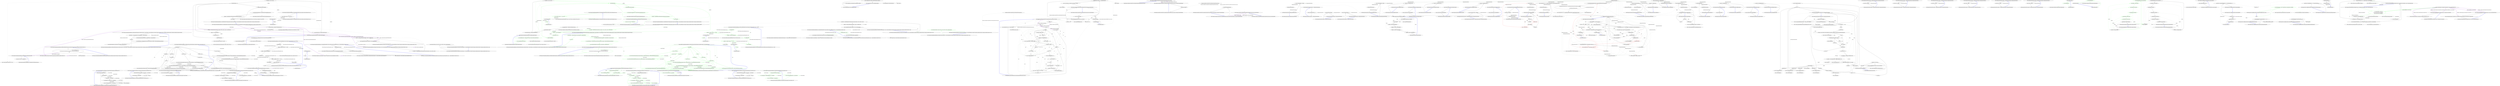 digraph  {
m0_27 [cluster="System.Collections.Generic.List<T>.List()", file="ByteSize.cs", label="Entry System.Collections.Generic.List<T>.List()", span="0-0"];
m0_45 [cluster="Humanizer.TimeSpanHumanizeExtensions.BuildFormatTimePart(Humanizer.Localisation.Formatters.IFormatter, Humanizer.Localisation.TimeUnit, int)", file="ByteSize.cs", label="Entry Humanizer.TimeSpanHumanizeExtensions.BuildFormatTimePart(Humanizer.Localisation.Formatters.IFormatter, Humanizer.Localisation.TimeUnit, int)", span="178-178"];
m0_93 [cluster="Humanizer.TimeSpanHumanizeExtensions.BuildFormatTimePart(Humanizer.Localisation.Formatters.IFormatter, Humanizer.Localisation.TimeUnit, int)", file="ByteSize.cs", label="return amountOfTimeUnits != 0\r\n                ? cultureFormatter.TimeSpanHumanize(timeUnitType, Math.Abs(amountOfTimeUnits))\r\n                : null;", span="181-183"];
m0_94 [cluster="Humanizer.TimeSpanHumanizeExtensions.BuildFormatTimePart(Humanizer.Localisation.Formatters.IFormatter, Humanizer.Localisation.TimeUnit, int)", file="ByteSize.cs", label="Exit Humanizer.TimeSpanHumanizeExtensions.BuildFormatTimePart(Humanizer.Localisation.Formatters.IFormatter, Humanizer.Localisation.TimeUnit, int)", span="178-178"];
m0_0 [cluster="Humanizer.TimeSpanHumanizeExtensions.Humanize(System.TimeSpan, int, System.Globalization.CultureInfo, Humanizer.Localisation.TimeUnit, Humanizer.Localisation.TimeUnit, string)", file="ByteSize.cs", label="Entry Humanizer.TimeSpanHumanizeExtensions.Humanize(System.TimeSpan, int, System.Globalization.CultureInfo, Humanizer.Localisation.TimeUnit, Humanizer.Localisation.TimeUnit, string)", span="29-29"];
m0_1 [cluster="Humanizer.TimeSpanHumanizeExtensions.Humanize(System.TimeSpan, int, System.Globalization.CultureInfo, Humanizer.Localisation.TimeUnit, Humanizer.Localisation.TimeUnit, string)", file="ByteSize.cs", label="return Humanize(timeSpan, precision, false, culture, maxUnit, minUnit, collectionSeparator);", span="31-31"];
m0_2 [cluster="Humanizer.TimeSpanHumanizeExtensions.Humanize(System.TimeSpan, int, System.Globalization.CultureInfo, Humanizer.Localisation.TimeUnit, Humanizer.Localisation.TimeUnit, string)", file="ByteSize.cs", label="Exit Humanizer.TimeSpanHumanizeExtensions.Humanize(System.TimeSpan, int, System.Globalization.CultureInfo, Humanizer.Localisation.TimeUnit, Humanizer.Localisation.TimeUnit, string)", span="29-29"];
m0_66 [cluster="Humanizer.TimeSpanHumanizeExtensions.GetSpecialCaseDaysAsInteger(System.TimeSpan, bool)", file="ByteSize.cs", label="Entry Humanizer.TimeSpanHumanizeExtensions.GetSpecialCaseDaysAsInteger(System.TimeSpan, bool)", span="147-147"];
m0_81 [cluster="Humanizer.TimeSpanHumanizeExtensions.GetSpecialCaseDaysAsInteger(System.TimeSpan, bool)", file="ByteSize.cs", label=isTimeUnitToGetTheMaximumTimeUnit, span="149-149"];
m0_82 [cluster="Humanizer.TimeSpanHumanizeExtensions.GetSpecialCaseDaysAsInteger(System.TimeSpan, bool)", file="ByteSize.cs", label="return timespan.Days;", span="151-151"];
m0_83 [cluster="Humanizer.TimeSpanHumanizeExtensions.GetSpecialCaseDaysAsInteger(System.TimeSpan, bool)", file="ByteSize.cs", label="timespan.Days < _daysInAMonth", span="153-153"];
m0_84 [cluster="Humanizer.TimeSpanHumanizeExtensions.GetSpecialCaseDaysAsInteger(System.TimeSpan, bool)", file="ByteSize.cs", label="var remainingDays = timespan.Days % _daysInAWeek", span="155-155"];
m0_86 [cluster="Humanizer.TimeSpanHumanizeExtensions.GetSpecialCaseDaysAsInteger(System.TimeSpan, bool)", file="ByteSize.cs", label="return (int)((double)timespan.Days % _daysInAMonth);", span="158-158"];
m0_85 [cluster="Humanizer.TimeSpanHumanizeExtensions.GetSpecialCaseDaysAsInteger(System.TimeSpan, bool)", file="ByteSize.cs", label="return remainingDays;", span="156-156"];
m0_87 [cluster="Humanizer.TimeSpanHumanizeExtensions.GetSpecialCaseDaysAsInteger(System.TimeSpan, bool)", file="ByteSize.cs", label="Exit Humanizer.TimeSpanHumanizeExtensions.GetSpecialCaseDaysAsInteger(System.TimeSpan, bool)", span="147-147"];
m0_101 [cluster="System.Collections.Generic.IEnumerable<TSource>.Count<TSource>(System.Func<TSource, bool>)", file="ByteSize.cs", label="Entry System.Collections.Generic.IEnumerable<TSource>.Count<TSource>(System.Func<TSource, bool>)", span="0-0"];
m0_37 [cluster="System.Collections.Generic.IEnumerable<TSource>.Reverse<TSource>()", file="ByteSize.cs", label="Entry System.Collections.Generic.IEnumerable<TSource>.Reverse<TSource>()", span="0-0"];
m0_36 [cluster="System.Enum.GetValues(System.Type)", file="ByteSize.cs", label="Entry System.Enum.GetValues(System.Type)", span="0-0"];
m0_9 [cluster="Humanizer.TimeSpanHumanizeExtensions.SetPrecisionOfTimeSpan(System.Collections.Generic.IEnumerable<string>, int, bool)", file="ByteSize.cs", label="Entry Humanizer.TimeSpanHumanizeExtensions.SetPrecisionOfTimeSpan(System.Collections.Generic.IEnumerable<string>, int, bool)", span="196-196"];
m0_105 [cluster="Humanizer.TimeSpanHumanizeExtensions.SetPrecisionOfTimeSpan(System.Collections.Generic.IEnumerable<string>, int, bool)", file="ByteSize.cs", label="!countEmptyUnits", span="198-198"];
m0_106 [cluster="Humanizer.TimeSpanHumanizeExtensions.SetPrecisionOfTimeSpan(System.Collections.Generic.IEnumerable<string>, int, bool)", file="ByteSize.cs", label="timeParts = timeParts.Where(x => x != null)", span="199-199"];
m0_107 [cluster="Humanizer.TimeSpanHumanizeExtensions.SetPrecisionOfTimeSpan(System.Collections.Generic.IEnumerable<string>, int, bool)", file="ByteSize.cs", label="timeParts = timeParts.Take(precision)", span="200-200"];
m0_108 [cluster="Humanizer.TimeSpanHumanizeExtensions.SetPrecisionOfTimeSpan(System.Collections.Generic.IEnumerable<string>, int, bool)", file="ByteSize.cs", label=countEmptyUnits, span="201-201"];
m0_109 [cluster="Humanizer.TimeSpanHumanizeExtensions.SetPrecisionOfTimeSpan(System.Collections.Generic.IEnumerable<string>, int, bool)", file="ByteSize.cs", label="timeParts = timeParts.Where(x => x != null)", span="202-202"];
m0_110 [cluster="Humanizer.TimeSpanHumanizeExtensions.SetPrecisionOfTimeSpan(System.Collections.Generic.IEnumerable<string>, int, bool)", file="ByteSize.cs", label="return timeParts;", span="204-204"];
m0_111 [cluster="Humanizer.TimeSpanHumanizeExtensions.SetPrecisionOfTimeSpan(System.Collections.Generic.IEnumerable<string>, int, bool)", file="ByteSize.cs", label="Exit Humanizer.TimeSpanHumanizeExtensions.SetPrecisionOfTimeSpan(System.Collections.Generic.IEnumerable<string>, int, bool)", span="196-196"];
m0_10 [cluster="Humanizer.TimeSpanHumanizeExtensions.ConcatenateTimeSpanParts(System.Collections.Generic.IEnumerable<string>, System.Globalization.CultureInfo, string)", file="ByteSize.cs", label="Entry Humanizer.TimeSpanHumanizeExtensions.ConcatenateTimeSpanParts(System.Collections.Generic.IEnumerable<string>, System.Globalization.CultureInfo, string)", span="207-207"];
m0_120 [cluster="Humanizer.TimeSpanHumanizeExtensions.ConcatenateTimeSpanParts(System.Collections.Generic.IEnumerable<string>, System.Globalization.CultureInfo, string)", file="ByteSize.cs", label="collectionSeparator == null", span="209-209"];
m0_121 [cluster="Humanizer.TimeSpanHumanizeExtensions.ConcatenateTimeSpanParts(System.Collections.Generic.IEnumerable<string>, System.Globalization.CultureInfo, string)", file="ByteSize.cs", label="return Configurator.CollectionFormatters.ResolveForCulture(culture).Humanize(timeSpanParts);", span="211-211"];
m0_122 [cluster="Humanizer.TimeSpanHumanizeExtensions.ConcatenateTimeSpanParts(System.Collections.Generic.IEnumerable<string>, System.Globalization.CultureInfo, string)", file="ByteSize.cs", label="return string.Join(collectionSeparator, timeSpanParts);", span="214-214"];
m0_123 [cluster="Humanizer.TimeSpanHumanizeExtensions.ConcatenateTimeSpanParts(System.Collections.Generic.IEnumerable<string>, System.Globalization.CultureInfo, string)", file="ByteSize.cs", label="Exit Humanizer.TimeSpanHumanizeExtensions.ConcatenateTimeSpanParts(System.Collections.Generic.IEnumerable<string>, System.Globalization.CultureInfo, string)", span="207-207"];
m0_125 [cluster="Humanizer.Localisation.CollectionFormatters.ICollectionFormatter.Humanize<T>(System.Collections.Generic.IEnumerable<T>)", file="ByteSize.cs", label="Entry Humanizer.Localisation.CollectionFormatters.ICollectionFormatter.Humanize<T>(System.Collections.Generic.IEnumerable<T>)", span="14-14"];
m0_67 [cluster="Humanizer.TimeSpanHumanizeExtensions.GetSpecialCaseWeeksAsInteger(System.TimeSpan, bool)", file="ByteSize.cs", label="Entry Humanizer.TimeSpanHumanizeExtensions.GetSpecialCaseWeeksAsInteger(System.TimeSpan, bool)", span="138-138"];
m0_77 [cluster="Humanizer.TimeSpanHumanizeExtensions.GetSpecialCaseWeeksAsInteger(System.TimeSpan, bool)", file="ByteSize.cs", label="isTimeUnitToGetTheMaximumTimeUnit || timespan.Days < _daysInAMonth", span="140-140"];
m0_78 [cluster="Humanizer.TimeSpanHumanizeExtensions.GetSpecialCaseWeeksAsInteger(System.TimeSpan, bool)", file="ByteSize.cs", label="return timespan.Days / _daysInAWeek;", span="142-142"];
m0_79 [cluster="Humanizer.TimeSpanHumanizeExtensions.GetSpecialCaseWeeksAsInteger(System.TimeSpan, bool)", file="ByteSize.cs", label="return 0;", span="144-144"];
m0_80 [cluster="Humanizer.TimeSpanHumanizeExtensions.GetSpecialCaseWeeksAsInteger(System.TimeSpan, bool)", file="ByteSize.cs", label="Exit Humanizer.TimeSpanHumanizeExtensions.GetSpecialCaseWeeksAsInteger(System.TimeSpan, bool)", span="138-138"];
m0_96 [cluster="Humanizer.Localisation.Formatters.IFormatter.TimeSpanHumanize(Humanizer.Localisation.TimeUnit, int)", file="ByteSize.cs", label="Entry Humanizer.Localisation.Formatters.IFormatter.TimeSpanHumanize(Humanizer.Localisation.TimeUnit, int)", span="42-42"];
m0_112 [cluster="Unk.Where", file="ByteSize.cs", label="Entry Unk.Where", span=""];
m0_8 [cluster="Humanizer.TimeSpanHumanizeExtensions.CreateTheTimePartsWithUpperAndLowerLimits(System.TimeSpan, System.Globalization.CultureInfo, Humanizer.Localisation.TimeUnit, Humanizer.Localisation.TimeUnit)", file="ByteSize.cs", label="Entry Humanizer.TimeSpanHumanizeExtensions.CreateTheTimePartsWithUpperAndLowerLimits(System.TimeSpan, System.Globalization.CultureInfo, Humanizer.Localisation.TimeUnit, Humanizer.Localisation.TimeUnit)", span="53-53"];
m0_11 [cluster="Humanizer.TimeSpanHumanizeExtensions.CreateTheTimePartsWithUpperAndLowerLimits(System.TimeSpan, System.Globalization.CultureInfo, Humanizer.Localisation.TimeUnit, Humanizer.Localisation.TimeUnit)", file="ByteSize.cs", label="var cultureFormatter = Configurator.GetFormatter(culture)", span="55-55"];
m0_16 [cluster="Humanizer.TimeSpanHumanizeExtensions.CreateTheTimePartsWithUpperAndLowerLimits(System.TimeSpan, System.Globalization.CultureInfo, Humanizer.Localisation.TimeUnit, Humanizer.Localisation.TimeUnit)", file="ByteSize.cs", label="var timepart = GetTimeUnitPart(timeUnitType, timespan, culture, maxUnit, minUnit, cultureFormatter)", span="62-62"];
m0_12 [cluster="Humanizer.TimeSpanHumanizeExtensions.CreateTheTimePartsWithUpperAndLowerLimits(System.TimeSpan, System.Globalization.CultureInfo, Humanizer.Localisation.TimeUnit, Humanizer.Localisation.TimeUnit)", file="ByteSize.cs", label="var firstValueFound = false", span="56-56"];
m0_21 [cluster="Humanizer.TimeSpanHumanizeExtensions.CreateTheTimePartsWithUpperAndLowerLimits(System.TimeSpan, System.Globalization.CultureInfo, Humanizer.Localisation.TimeUnit, Humanizer.Localisation.TimeUnit)", file="ByteSize.cs", label="var noTimeValueCultureFarmated = cultureFormatter.TimeSpanHumanize_Zero()", span="72-72"];
m0_13 [cluster="Humanizer.TimeSpanHumanizeExtensions.CreateTheTimePartsWithUpperAndLowerLimits(System.TimeSpan, System.Globalization.CultureInfo, Humanizer.Localisation.TimeUnit, Humanizer.Localisation.TimeUnit)", file="ByteSize.cs", label="var timeUnitsEnumTypes = GetEnumTypesForTimeUnit()", span="57-57"];
m0_17 [cluster="Humanizer.TimeSpanHumanizeExtensions.CreateTheTimePartsWithUpperAndLowerLimits(System.TimeSpan, System.Globalization.CultureInfo, Humanizer.Localisation.TimeUnit, Humanizer.Localisation.TimeUnit)", file="ByteSize.cs", label="timepart != null || firstValueFound", span="64-64"];
m0_14 [cluster="Humanizer.TimeSpanHumanizeExtensions.CreateTheTimePartsWithUpperAndLowerLimits(System.TimeSpan, System.Globalization.CultureInfo, Humanizer.Localisation.TimeUnit, Humanizer.Localisation.TimeUnit)", file="ByteSize.cs", label="var timeParts = new List<string>()", span="58-58"];
m0_15 [cluster="Humanizer.TimeSpanHumanizeExtensions.CreateTheTimePartsWithUpperAndLowerLimits(System.TimeSpan, System.Globalization.CultureInfo, Humanizer.Localisation.TimeUnit, Humanizer.Localisation.TimeUnit)", file="ByteSize.cs", label=timeUnitsEnumTypes, span="60-60"];
m0_19 [cluster="Humanizer.TimeSpanHumanizeExtensions.CreateTheTimePartsWithUpperAndLowerLimits(System.TimeSpan, System.Globalization.CultureInfo, Humanizer.Localisation.TimeUnit, Humanizer.Localisation.TimeUnit)", file="ByteSize.cs", label="timeParts.Add(timepart)", span="67-67"];
m0_20 [cluster="Humanizer.TimeSpanHumanizeExtensions.CreateTheTimePartsWithUpperAndLowerLimits(System.TimeSpan, System.Globalization.CultureInfo, Humanizer.Localisation.TimeUnit, Humanizer.Localisation.TimeUnit)", file="ByteSize.cs", label="IsContainingOnlyNullValue(timeParts)", span="70-70"];
m0_23 [cluster="Humanizer.TimeSpanHumanizeExtensions.CreateTheTimePartsWithUpperAndLowerLimits(System.TimeSpan, System.Globalization.CultureInfo, Humanizer.Localisation.TimeUnit, Humanizer.Localisation.TimeUnit)", file="ByteSize.cs", label="return timeParts;", span="75-75"];
m0_18 [cluster="Humanizer.TimeSpanHumanizeExtensions.CreateTheTimePartsWithUpperAndLowerLimits(System.TimeSpan, System.Globalization.CultureInfo, Humanizer.Localisation.TimeUnit, Humanizer.Localisation.TimeUnit)", file="ByteSize.cs", label="firstValueFound = true", span="66-66"];
m0_22 [cluster="Humanizer.TimeSpanHumanizeExtensions.CreateTheTimePartsWithUpperAndLowerLimits(System.TimeSpan, System.Globalization.CultureInfo, Humanizer.Localisation.TimeUnit, Humanizer.Localisation.TimeUnit)", file="ByteSize.cs", label="timeParts = CreateTimePartsWithNoTimeValue(noTimeValueCultureFarmated)", span="73-73"];
m0_24 [cluster="Humanizer.TimeSpanHumanizeExtensions.CreateTheTimePartsWithUpperAndLowerLimits(System.TimeSpan, System.Globalization.CultureInfo, Humanizer.Localisation.TimeUnit, Humanizer.Localisation.TimeUnit)", file="ByteSize.cs", label="Exit Humanizer.TimeSpanHumanizeExtensions.CreateTheTimePartsWithUpperAndLowerLimits(System.TimeSpan, System.Globalization.CultureInfo, Humanizer.Localisation.TimeUnit, Humanizer.Localisation.TimeUnit)", span="53-53"];
m0_95 [cluster="System.Math.Abs(int)", file="ByteSize.cs", label="Entry System.Math.Abs(int)", span="0-0"];
m0_126 [cluster="string.Join(string, System.Collections.Generic.IEnumerable<string>)", file="ByteSize.cs", label="Entry string.Join(string, System.Collections.Generic.IEnumerable<string>)", span="0-0"];
m0_113 [cluster="System.Collections.Generic.IEnumerable<TSource>.Take<TSource>(int)", file="ByteSize.cs", label="Entry System.Collections.Generic.IEnumerable<TSource>.Take<TSource>(int)", span="0-0"];
m0_124 [cluster="Humanizer.Configuration.LocaliserRegistry<TLocaliser>.ResolveForCulture(System.Globalization.CultureInfo)", file="ByteSize.cs", label="Entry Humanizer.Configuration.LocaliserRegistry<TLocaliser>.ResolveForCulture(System.Globalization.CultureInfo)", span="46-46"];
m0_3 [cluster="Humanizer.TimeSpanHumanizeExtensions.Humanize(System.TimeSpan, int, bool, System.Globalization.CultureInfo, Humanizer.Localisation.TimeUnit, Humanizer.Localisation.TimeUnit, string)", file="ByteSize.cs", label="Entry Humanizer.TimeSpanHumanizeExtensions.Humanize(System.TimeSpan, int, bool, System.Globalization.CultureInfo, Humanizer.Localisation.TimeUnit, Humanizer.Localisation.TimeUnit, string)", span="45-45"];
m0_4 [cluster="Humanizer.TimeSpanHumanizeExtensions.Humanize(System.TimeSpan, int, bool, System.Globalization.CultureInfo, Humanizer.Localisation.TimeUnit, Humanizer.Localisation.TimeUnit, string)", file="ByteSize.cs", label="var timeParts = CreateTheTimePartsWithUpperAndLowerLimits(timeSpan, culture, maxUnit, minUnit)", span="47-47"];
m0_5 [cluster="Humanizer.TimeSpanHumanizeExtensions.Humanize(System.TimeSpan, int, bool, System.Globalization.CultureInfo, Humanizer.Localisation.TimeUnit, Humanizer.Localisation.TimeUnit, string)", file="ByteSize.cs", label="timeParts = SetPrecisionOfTimeSpan(timeParts, precision, countEmptyUnits)", span="48-48"];
m0_6 [cluster="Humanizer.TimeSpanHumanizeExtensions.Humanize(System.TimeSpan, int, bool, System.Globalization.CultureInfo, Humanizer.Localisation.TimeUnit, Humanizer.Localisation.TimeUnit, string)", file="ByteSize.cs", label="return ConcatenateTimeSpanParts(timeParts, culture, collectionSeparator);", span="50-50"];
m0_7 [cluster="Humanizer.TimeSpanHumanizeExtensions.Humanize(System.TimeSpan, int, bool, System.Globalization.CultureInfo, Humanizer.Localisation.TimeUnit, Humanizer.Localisation.TimeUnit, string)", file="ByteSize.cs", label="Exit Humanizer.TimeSpanHumanizeExtensions.Humanize(System.TimeSpan, int, bool, System.Globalization.CultureInfo, Humanizer.Localisation.TimeUnit, Humanizer.Localisation.TimeUnit, string)", span="45-45"];
m0_26 [cluster="Humanizer.TimeSpanHumanizeExtensions.GetEnumTypesForTimeUnit()", file="ByteSize.cs", label="Entry Humanizer.TimeSpanHumanizeExtensions.GetEnumTypesForTimeUnit()", span="78-78"];
m0_33 [cluster="Humanizer.TimeSpanHumanizeExtensions.GetEnumTypesForTimeUnit()", file="ByteSize.cs", label="var enumTypeEnumerator = (IEnumerable<TimeUnit>)Enum.GetValues(typeof(TimeUnit))", span="80-80"];
m0_34 [cluster="Humanizer.TimeSpanHumanizeExtensions.GetEnumTypesForTimeUnit()", file="ByteSize.cs", label="return enumTypeEnumerator.Reverse();", span="81-81"];
m0_35 [cluster="Humanizer.TimeSpanHumanizeExtensions.GetEnumTypesForTimeUnit()", file="ByteSize.cs", label="Exit Humanizer.TimeSpanHumanizeExtensions.GetEnumTypesForTimeUnit()", span="78-78"];
m0_44 [cluster="Humanizer.TimeSpanHumanizeExtensions.GetTimeUnitNumericalValue(Humanizer.Localisation.TimeUnit, System.TimeSpan, bool)", file="ByteSize.cs", label="Entry Humanizer.TimeSpanHumanizeExtensions.GetTimeUnitNumericalValue(Humanizer.Localisation.TimeUnit, System.TimeSpan, bool)", span="95-95"];
m0_46 [cluster="Humanizer.TimeSpanHumanizeExtensions.GetTimeUnitNumericalValue(Humanizer.Localisation.TimeUnit, System.TimeSpan, bool)", file="ByteSize.cs", label=timeUnitToGet, span="97-97"];
m0_48 [cluster="Humanizer.TimeSpanHumanizeExtensions.GetTimeUnitNumericalValue(Humanizer.Localisation.TimeUnit, System.TimeSpan, bool)", file="ByteSize.cs", label="return GetNormalCaseTimeAsInteger(timespan.Milliseconds, timespan.TotalMilliseconds, isTimeUnitToGetTheMaximumTimeUnit);", span="100-100"];
m0_50 [cluster="Humanizer.TimeSpanHumanizeExtensions.GetTimeUnitNumericalValue(Humanizer.Localisation.TimeUnit, System.TimeSpan, bool)", file="ByteSize.cs", label="return GetNormalCaseTimeAsInteger(timespan.Seconds, timespan.TotalSeconds, isTimeUnitToGetTheMaximumTimeUnit);", span="102-102"];
m0_52 [cluster="Humanizer.TimeSpanHumanizeExtensions.GetTimeUnitNumericalValue(Humanizer.Localisation.TimeUnit, System.TimeSpan, bool)", file="ByteSize.cs", label="return GetNormalCaseTimeAsInteger(timespan.Minutes, timespan.TotalMinutes, isTimeUnitToGetTheMaximumTimeUnit);", span="104-104"];
m0_54 [cluster="Humanizer.TimeSpanHumanizeExtensions.GetTimeUnitNumericalValue(Humanizer.Localisation.TimeUnit, System.TimeSpan, bool)", file="ByteSize.cs", label="return GetNormalCaseTimeAsInteger(timespan.Hours, timespan.TotalHours, isTimeUnitToGetTheMaximumTimeUnit);", span="106-106"];
m0_56 [cluster="Humanizer.TimeSpanHumanizeExtensions.GetTimeUnitNumericalValue(Humanizer.Localisation.TimeUnit, System.TimeSpan, bool)", file="ByteSize.cs", label="return GetSpecialCaseDaysAsInteger(timespan, isTimeUnitToGetTheMaximumTimeUnit);", span="108-108"];
m0_58 [cluster="Humanizer.TimeSpanHumanizeExtensions.GetTimeUnitNumericalValue(Humanizer.Localisation.TimeUnit, System.TimeSpan, bool)", file="ByteSize.cs", label="return GetSpecialCaseWeeksAsInteger(timespan, isTimeUnitToGetTheMaximumTimeUnit);", span="110-110"];
m0_60 [cluster="Humanizer.TimeSpanHumanizeExtensions.GetTimeUnitNumericalValue(Humanizer.Localisation.TimeUnit, System.TimeSpan, bool)", file="ByteSize.cs", label="return GetSpecialCaseMonthAsInteger(timespan, isTimeUnitToGetTheMaximumTimeUnit);", span="112-112"];
m0_47 [cluster="Humanizer.TimeSpanHumanizeExtensions.GetTimeUnitNumericalValue(Humanizer.Localisation.TimeUnit, System.TimeSpan, bool)", file="ByteSize.cs", label="TimeUnit.Millisecond", span="99-99"];
m0_49 [cluster="Humanizer.TimeSpanHumanizeExtensions.GetTimeUnitNumericalValue(Humanizer.Localisation.TimeUnit, System.TimeSpan, bool)", file="ByteSize.cs", label="TimeUnit.Second", span="101-101"];
m0_51 [cluster="Humanizer.TimeSpanHumanizeExtensions.GetTimeUnitNumericalValue(Humanizer.Localisation.TimeUnit, System.TimeSpan, bool)", file="ByteSize.cs", label="TimeUnit.Minute", span="103-103"];
m0_53 [cluster="Humanizer.TimeSpanHumanizeExtensions.GetTimeUnitNumericalValue(Humanizer.Localisation.TimeUnit, System.TimeSpan, bool)", file="ByteSize.cs", label="TimeUnit.Hour", span="105-105"];
m0_55 [cluster="Humanizer.TimeSpanHumanizeExtensions.GetTimeUnitNumericalValue(Humanizer.Localisation.TimeUnit, System.TimeSpan, bool)", file="ByteSize.cs", label="TimeUnit.Day", span="107-107"];
m0_57 [cluster="Humanizer.TimeSpanHumanizeExtensions.GetTimeUnitNumericalValue(Humanizer.Localisation.TimeUnit, System.TimeSpan, bool)", file="ByteSize.cs", label="TimeUnit.Week", span="109-109"];
m0_59 [cluster="Humanizer.TimeSpanHumanizeExtensions.GetTimeUnitNumericalValue(Humanizer.Localisation.TimeUnit, System.TimeSpan, bool)", file="ByteSize.cs", label="TimeUnit.Month", span="111-111"];
m0_61 [cluster="Humanizer.TimeSpanHumanizeExtensions.GetTimeUnitNumericalValue(Humanizer.Localisation.TimeUnit, System.TimeSpan, bool)", file="ByteSize.cs", label="TimeUnit.Year", span="113-113"];
m0_63 [cluster="Humanizer.TimeSpanHumanizeExtensions.GetTimeUnitNumericalValue(Humanizer.Localisation.TimeUnit, System.TimeSpan, bool)", file="ByteSize.cs", label="return 0;", span="116-116"];
m0_62 [cluster="Humanizer.TimeSpanHumanizeExtensions.GetTimeUnitNumericalValue(Humanizer.Localisation.TimeUnit, System.TimeSpan, bool)", file="ByteSize.cs", label="return GetSpecialCaseYearAsInteger(timespan);", span="114-114"];
m0_64 [cluster="Humanizer.TimeSpanHumanizeExtensions.GetTimeUnitNumericalValue(Humanizer.Localisation.TimeUnit, System.TimeSpan, bool)", file="ByteSize.cs", label="Exit Humanizer.TimeSpanHumanizeExtensions.GetTimeUnitNumericalValue(Humanizer.Localisation.TimeUnit, System.TimeSpan, bool)", span="95-95"];
m0_117 [cluster="lambda expression", file="ByteSize.cs", label="Entry lambda expression", span="202-202"];
m0_102 [cluster="lambda expression", file="ByteSize.cs", label="Entry lambda expression", span="193-193"];
m0_103 [cluster="lambda expression", file="ByteSize.cs", label="x != null", span="193-193"];
m0_104 [cluster="lambda expression", file="ByteSize.cs", label="Exit lambda expression", span="193-193"];
m0_114 [cluster="lambda expression", file="ByteSize.cs", label="Entry lambda expression", span="199-199"];
m0_115 [cluster="lambda expression", file="ByteSize.cs", label="x != null", span="199-199"];
m0_116 [cluster="lambda expression", file="ByteSize.cs", label="Exit lambda expression", span="199-199"];
m0_118 [cluster="lambda expression", file="ByteSize.cs", label="x != null", span="202-202"];
m0_119 [cluster="lambda expression", file="ByteSize.cs", label="Exit lambda expression", span="202-202"];
m0_32 [cluster="Humanizer.TimeSpanHumanizeExtensions.CreateTimePartsWithNoTimeValue(string)", file="ByteSize.cs", label="Entry Humanizer.TimeSpanHumanizeExtensions.CreateTimePartsWithNoTimeValue(string)", span="186-186"];
m0_97 [cluster="Humanizer.TimeSpanHumanizeExtensions.CreateTimePartsWithNoTimeValue(string)", file="ByteSize.cs", label="return new List<string>() { noTimeValue };", span="188-188"];
m0_98 [cluster="Humanizer.TimeSpanHumanizeExtensions.CreateTimePartsWithNoTimeValue(string)", file="ByteSize.cs", label="Exit Humanizer.TimeSpanHumanizeExtensions.CreateTimePartsWithNoTimeValue(string)", span="186-186"];
m0_25 [cluster="Humanizer.Configuration.Configurator.GetFormatter(System.Globalization.CultureInfo)", file="ByteSize.cs", label="Entry Humanizer.Configuration.Configurator.GetFormatter(System.Globalization.CultureInfo)", span="76-76"];
m0_30 [cluster="Humanizer.TimeSpanHumanizeExtensions.IsContainingOnlyNullValue(System.Collections.Generic.IEnumerable<string>)", file="ByteSize.cs", label="Entry Humanizer.TimeSpanHumanizeExtensions.IsContainingOnlyNullValue(System.Collections.Generic.IEnumerable<string>)", span="191-191"];
m0_99 [cluster="Humanizer.TimeSpanHumanizeExtensions.IsContainingOnlyNullValue(System.Collections.Generic.IEnumerable<string>)", file="ByteSize.cs", label="return (timeParts.Count(x => x != null) == 0);", span="193-193"];
m0_100 [cluster="Humanizer.TimeSpanHumanizeExtensions.IsContainingOnlyNullValue(System.Collections.Generic.IEnumerable<string>)", file="ByteSize.cs", label="Exit Humanizer.TimeSpanHumanizeExtensions.IsContainingOnlyNullValue(System.Collections.Generic.IEnumerable<string>)", span="191-191"];
m0_68 [cluster="Humanizer.TimeSpanHumanizeExtensions.GetSpecialCaseMonthAsInteger(System.TimeSpan, bool)", file="ByteSize.cs", label="Entry Humanizer.TimeSpanHumanizeExtensions.GetSpecialCaseMonthAsInteger(System.TimeSpan, bool)", span="120-120"];
m0_70 [cluster="Humanizer.TimeSpanHumanizeExtensions.GetSpecialCaseMonthAsInteger(System.TimeSpan, bool)", file="ByteSize.cs", label=isTimeUnitToGetTheMaximumTimeUnit, span="122-122"];
m0_71 [cluster="Humanizer.TimeSpanHumanizeExtensions.GetSpecialCaseMonthAsInteger(System.TimeSpan, bool)", file="ByteSize.cs", label="return (int)((double)timespan.Days / _daysInAMonth);", span="124-124"];
m0_72 [cluster="Humanizer.TimeSpanHumanizeExtensions.GetSpecialCaseMonthAsInteger(System.TimeSpan, bool)", file="ByteSize.cs", label="var remainingDays = (double)timespan.Days % _daysInAYear", span="128-128"];
m0_73 [cluster="Humanizer.TimeSpanHumanizeExtensions.GetSpecialCaseMonthAsInteger(System.TimeSpan, bool)", file="ByteSize.cs", label="return (int)(remainingDays / _daysInAMonth);", span="129-129"];
m0_74 [cluster="Humanizer.TimeSpanHumanizeExtensions.GetSpecialCaseMonthAsInteger(System.TimeSpan, bool)", file="ByteSize.cs", label="Exit Humanizer.TimeSpanHumanizeExtensions.GetSpecialCaseMonthAsInteger(System.TimeSpan, bool)", span="120-120"];
m0_28 [cluster="Humanizer.TimeSpanHumanizeExtensions.GetTimeUnitPart(Humanizer.Localisation.TimeUnit, System.TimeSpan, System.Globalization.CultureInfo, Humanizer.Localisation.TimeUnit, Humanizer.Localisation.TimeUnit, Humanizer.Localisation.Formatters.IFormatter)", file="ByteSize.cs", label="Entry Humanizer.TimeSpanHumanizeExtensions.GetTimeUnitPart(Humanizer.Localisation.TimeUnit, System.TimeSpan, System.Globalization.CultureInfo, Humanizer.Localisation.TimeUnit, Humanizer.Localisation.TimeUnit, Humanizer.Localisation.Formatters.IFormatter)", span="84-84"];
m0_38 [cluster="Humanizer.TimeSpanHumanizeExtensions.GetTimeUnitPart(Humanizer.Localisation.TimeUnit, System.TimeSpan, System.Globalization.CultureInfo, Humanizer.Localisation.TimeUnit, Humanizer.Localisation.TimeUnit, Humanizer.Localisation.Formatters.IFormatter)", file="ByteSize.cs", label="timeUnitToGet <= maximumTimeUnit && timeUnitToGet >= minimumTimeUnit", span="86-86"];
m0_39 [cluster="Humanizer.TimeSpanHumanizeExtensions.GetTimeUnitPart(Humanizer.Localisation.TimeUnit, System.TimeSpan, System.Globalization.CultureInfo, Humanizer.Localisation.TimeUnit, Humanizer.Localisation.TimeUnit, Humanizer.Localisation.Formatters.IFormatter)", file="ByteSize.cs", label="var isTimeUnitToGetTheMaximumTimeUnit = (timeUnitToGet == maximumTimeUnit)", span="88-88"];
m0_40 [cluster="Humanizer.TimeSpanHumanizeExtensions.GetTimeUnitPart(Humanizer.Localisation.TimeUnit, System.TimeSpan, System.Globalization.CultureInfo, Humanizer.Localisation.TimeUnit, Humanizer.Localisation.TimeUnit, Humanizer.Localisation.Formatters.IFormatter)", file="ByteSize.cs", label="var numberOfTimeUnits = GetTimeUnitNumericalValue(timeUnitToGet, timespan, isTimeUnitToGetTheMaximumTimeUnit)", span="89-89"];
m0_41 [cluster="Humanizer.TimeSpanHumanizeExtensions.GetTimeUnitPart(Humanizer.Localisation.TimeUnit, System.TimeSpan, System.Globalization.CultureInfo, Humanizer.Localisation.TimeUnit, Humanizer.Localisation.TimeUnit, Humanizer.Localisation.Formatters.IFormatter)", file="ByteSize.cs", label="return BuildFormatTimePart(cultureFormatter, timeUnitToGet, numberOfTimeUnits);", span="90-90"];
m0_42 [cluster="Humanizer.TimeSpanHumanizeExtensions.GetTimeUnitPart(Humanizer.Localisation.TimeUnit, System.TimeSpan, System.Globalization.CultureInfo, Humanizer.Localisation.TimeUnit, Humanizer.Localisation.TimeUnit, Humanizer.Localisation.Formatters.IFormatter)", file="ByteSize.cs", label="return null;", span="92-92"];
m0_43 [cluster="Humanizer.TimeSpanHumanizeExtensions.GetTimeUnitPart(Humanizer.Localisation.TimeUnit, System.TimeSpan, System.Globalization.CultureInfo, Humanizer.Localisation.TimeUnit, Humanizer.Localisation.TimeUnit, Humanizer.Localisation.Formatters.IFormatter)", file="ByteSize.cs", label="Exit Humanizer.TimeSpanHumanizeExtensions.GetTimeUnitPart(Humanizer.Localisation.TimeUnit, System.TimeSpan, System.Globalization.CultureInfo, Humanizer.Localisation.TimeUnit, Humanizer.Localisation.TimeUnit, Humanizer.Localisation.Formatters.IFormatter)", span="84-84"];
m0_29 [cluster="System.Collections.Generic.List<T>.Add(T)", file="ByteSize.cs", label="Entry System.Collections.Generic.List<T>.Add(T)", span="0-0"];
m0_31 [cluster="Humanizer.Localisation.Formatters.IFormatter.TimeSpanHumanize_Zero()", file="ByteSize.cs", label="Entry Humanizer.Localisation.Formatters.IFormatter.TimeSpanHumanize_Zero()", span="34-34"];
m0_69 [cluster="Humanizer.TimeSpanHumanizeExtensions.GetSpecialCaseYearAsInteger(System.TimeSpan)", file="ByteSize.cs", label="Entry Humanizer.TimeSpanHumanizeExtensions.GetSpecialCaseYearAsInteger(System.TimeSpan)", span="133-133"];
m0_75 [cluster="Humanizer.TimeSpanHumanizeExtensions.GetSpecialCaseYearAsInteger(System.TimeSpan)", file="ByteSize.cs", label="return (int)((double)timespan.Days / _daysInAYear);", span="135-135"];
m0_76 [cluster="Humanizer.TimeSpanHumanizeExtensions.GetSpecialCaseYearAsInteger(System.TimeSpan)", file="ByteSize.cs", label="Exit Humanizer.TimeSpanHumanizeExtensions.GetSpecialCaseYearAsInteger(System.TimeSpan)", span="133-133"];
m0_65 [cluster="Humanizer.TimeSpanHumanizeExtensions.GetNormalCaseTimeAsInteger(int, double, bool)", file="ByteSize.cs", label="Entry Humanizer.TimeSpanHumanizeExtensions.GetNormalCaseTimeAsInteger(int, double, bool)", span="161-161"];
m0_88 [cluster="Humanizer.TimeSpanHumanizeExtensions.GetNormalCaseTimeAsInteger(int, double, bool)", file="ByteSize.cs", label=isTimeUnitToGetTheMaximumTimeUnit, span="163-163"];
m0_89 [cluster="Humanizer.TimeSpanHumanizeExtensions.GetNormalCaseTimeAsInteger(int, double, bool)", file="ByteSize.cs", label="return (int)totalTimeNumberOfUnits;", span="167-167"];
m0_90 [cluster="Humanizer.TimeSpanHumanizeExtensions.GetNormalCaseTimeAsInteger(int, double, bool)", file="ByteSize.cs", label="return timeNumberOfUnits;", span="175-175"];
m0_91 [cluster="Humanizer.TimeSpanHumanizeExtensions.GetNormalCaseTimeAsInteger(int, double, bool)", file="ByteSize.cs", label="return 0;", span="172-172"];
m0_92 [cluster="Humanizer.TimeSpanHumanizeExtensions.GetNormalCaseTimeAsInteger(int, double, bool)", file="ByteSize.cs", label="Exit Humanizer.TimeSpanHumanizeExtensions.GetNormalCaseTimeAsInteger(int, double, bool)", span="161-161"];
m1_27 [cluster="System.Collections.Generic.List<T>.List()", file="ByteSizeExtensions.cs", label="Entry System.Collections.Generic.List<T>.List()", span="0-0"];
m1_45 [cluster="Humanizer.TimeSpanHumanizeExtensions.BuildFormatTimePart(Humanizer.Localisation.Formatters.IFormatter, Humanizer.Localisation.TimeUnit, int)", file="ByteSizeExtensions.cs", label="Entry Humanizer.TimeSpanHumanizeExtensions.BuildFormatTimePart(Humanizer.Localisation.Formatters.IFormatter, Humanizer.Localisation.TimeUnit, int)", span="178-178"];
m1_93 [cluster="Humanizer.TimeSpanHumanizeExtensions.BuildFormatTimePart(Humanizer.Localisation.Formatters.IFormatter, Humanizer.Localisation.TimeUnit, int)", color=green, community=0, file="ByteSizeExtensions.cs", label="1: return amountOfTimeUnits != 0\r\n                ? cultureFormatter.TimeSpanHumanize(timeUnitType, Math.Abs(amountOfTimeUnits))\r\n                : null;", span="181-183"];
m1_94 [cluster="Humanizer.TimeSpanHumanizeExtensions.BuildFormatTimePart(Humanizer.Localisation.Formatters.IFormatter, Humanizer.Localisation.TimeUnit, int)", file="ByteSizeExtensions.cs", label="Exit Humanizer.TimeSpanHumanizeExtensions.BuildFormatTimePart(Humanizer.Localisation.Formatters.IFormatter, Humanizer.Localisation.TimeUnit, int)", span="178-178"];
m1_0 [cluster="Humanizer.TimeSpanHumanizeExtensions.Humanize(System.TimeSpan, int, System.Globalization.CultureInfo, Humanizer.Localisation.TimeUnit, Humanizer.Localisation.TimeUnit, string)", file="ByteSizeExtensions.cs", label="Entry Humanizer.TimeSpanHumanizeExtensions.Humanize(System.TimeSpan, int, System.Globalization.CultureInfo, Humanizer.Localisation.TimeUnit, Humanizer.Localisation.TimeUnit, string)", span="29-29"];
m1_1 [cluster="Humanizer.TimeSpanHumanizeExtensions.Humanize(System.TimeSpan, int, System.Globalization.CultureInfo, Humanizer.Localisation.TimeUnit, Humanizer.Localisation.TimeUnit, string)", color=green, community=0, file="ByteSizeExtensions.cs", label="1: return Humanize(timeSpan, precision, false, culture, maxUnit, minUnit, collectionSeparator);", span="31-31"];
m1_2 [cluster="Humanizer.TimeSpanHumanizeExtensions.Humanize(System.TimeSpan, int, System.Globalization.CultureInfo, Humanizer.Localisation.TimeUnit, Humanizer.Localisation.TimeUnit, string)", file="ByteSizeExtensions.cs", label="Exit Humanizer.TimeSpanHumanizeExtensions.Humanize(System.TimeSpan, int, System.Globalization.CultureInfo, Humanizer.Localisation.TimeUnit, Humanizer.Localisation.TimeUnit, string)", span="29-29"];
m1_66 [cluster="Humanizer.TimeSpanHumanizeExtensions.GetSpecialCaseDaysAsInteger(System.TimeSpan, bool)", file="ByteSizeExtensions.cs", label="Entry Humanizer.TimeSpanHumanizeExtensions.GetSpecialCaseDaysAsInteger(System.TimeSpan, bool)", span="147-147"];
m1_82 [cluster="Humanizer.TimeSpanHumanizeExtensions.GetSpecialCaseDaysAsInteger(System.TimeSpan, bool)", color=green, community=0, file="ByteSizeExtensions.cs", label="0: return timespan.Days;", span="151-151"];
m1_81 [cluster="Humanizer.TimeSpanHumanizeExtensions.GetSpecialCaseDaysAsInteger(System.TimeSpan, bool)", file="ByteSizeExtensions.cs", label=isTimeUnitToGetTheMaximumTimeUnit, span="149-149"];
m1_83 [cluster="Humanizer.TimeSpanHumanizeExtensions.GetSpecialCaseDaysAsInteger(System.TimeSpan, bool)", color=green, community=0, file="ByteSizeExtensions.cs", label="3: timespan.Days < _daysInAMonth", span="153-153"];
m1_84 [cluster="Humanizer.TimeSpanHumanizeExtensions.GetSpecialCaseDaysAsInteger(System.TimeSpan, bool)", color=green, community=0, file="ByteSizeExtensions.cs", label="0: var remainingDays = timespan.Days % _daysInAWeek", span="155-155"];
m1_86 [cluster="Humanizer.TimeSpanHumanizeExtensions.GetSpecialCaseDaysAsInteger(System.TimeSpan, bool)", color=green, community=0, file="ByteSizeExtensions.cs", label="2: return (int)((double)timespan.Days % _daysInAMonth);", span="158-158"];
m1_85 [cluster="Humanizer.TimeSpanHumanizeExtensions.GetSpecialCaseDaysAsInteger(System.TimeSpan, bool)", color=green, community=0, file="ByteSizeExtensions.cs", label="4: return remainingDays;", span="156-156"];
m1_87 [cluster="Humanizer.TimeSpanHumanizeExtensions.GetSpecialCaseDaysAsInteger(System.TimeSpan, bool)", file="ByteSizeExtensions.cs", label="Exit Humanizer.TimeSpanHumanizeExtensions.GetSpecialCaseDaysAsInteger(System.TimeSpan, bool)", span="147-147"];
m1_101 [cluster="System.Collections.Generic.IEnumerable<TSource>.Count<TSource>(System.Func<TSource, bool>)", file="ByteSizeExtensions.cs", label="Entry System.Collections.Generic.IEnumerable<TSource>.Count<TSource>(System.Func<TSource, bool>)", span="0-0"];
m1_37 [cluster="System.Collections.Generic.IEnumerable<TSource>.Reverse<TSource>()", file="ByteSizeExtensions.cs", label="Entry System.Collections.Generic.IEnumerable<TSource>.Reverse<TSource>()", span="0-0"];
m1_36 [cluster="System.Enum.GetValues(System.Type)", file="ByteSizeExtensions.cs", label="Entry System.Enum.GetValues(System.Type)", span="0-0"];
m1_9 [cluster="Humanizer.TimeSpanHumanizeExtensions.SetPrecisionOfTimeSpan(System.Collections.Generic.IEnumerable<string>, int, bool)", file="ByteSizeExtensions.cs", label="Entry Humanizer.TimeSpanHumanizeExtensions.SetPrecisionOfTimeSpan(System.Collections.Generic.IEnumerable<string>, int, bool)", span="196-196"];
m1_105 [cluster="Humanizer.TimeSpanHumanizeExtensions.SetPrecisionOfTimeSpan(System.Collections.Generic.IEnumerable<string>, int, bool)", color=green, community=0, file="ByteSizeExtensions.cs", label="3: !countEmptyUnits", span="198-198"];
m1_106 [cluster="Humanizer.TimeSpanHumanizeExtensions.SetPrecisionOfTimeSpan(System.Collections.Generic.IEnumerable<string>, int, bool)", color=green, community=0, file="ByteSizeExtensions.cs", label="1: timeParts = timeParts.Where(x => x != null)", span="199-199"];
m1_107 [cluster="Humanizer.TimeSpanHumanizeExtensions.SetPrecisionOfTimeSpan(System.Collections.Generic.IEnumerable<string>, int, bool)", color=green, community=0, file="ByteSizeExtensions.cs", label="2: timeParts = timeParts.Take(precision)", span="200-200"];
m1_108 [cluster="Humanizer.TimeSpanHumanizeExtensions.SetPrecisionOfTimeSpan(System.Collections.Generic.IEnumerable<string>, int, bool)", color=green, community=0, file="ByteSizeExtensions.cs", label="2: countEmptyUnits", span="201-201"];
m1_109 [cluster="Humanizer.TimeSpanHumanizeExtensions.SetPrecisionOfTimeSpan(System.Collections.Generic.IEnumerable<string>, int, bool)", color=green, community=0, file="ByteSizeExtensions.cs", label="1: timeParts = timeParts.Where(x => x != null)", span="202-202"];
m1_110 [cluster="Humanizer.TimeSpanHumanizeExtensions.SetPrecisionOfTimeSpan(System.Collections.Generic.IEnumerable<string>, int, bool)", color=green, community=0, file="ByteSizeExtensions.cs", label="4: return timeParts;", span="204-204"];
m1_111 [cluster="Humanizer.TimeSpanHumanizeExtensions.SetPrecisionOfTimeSpan(System.Collections.Generic.IEnumerable<string>, int, bool)", file="ByteSizeExtensions.cs", label="Exit Humanizer.TimeSpanHumanizeExtensions.SetPrecisionOfTimeSpan(System.Collections.Generic.IEnumerable<string>, int, bool)", span="196-196"];
m1_10 [cluster="Humanizer.TimeSpanHumanizeExtensions.ConcatenateTimeSpanParts(System.Collections.Generic.IEnumerable<string>, System.Globalization.CultureInfo, string)", file="ByteSizeExtensions.cs", label="Entry Humanizer.TimeSpanHumanizeExtensions.ConcatenateTimeSpanParts(System.Collections.Generic.IEnumerable<string>, System.Globalization.CultureInfo, string)", span="207-207"];
m1_120 [cluster="Humanizer.TimeSpanHumanizeExtensions.ConcatenateTimeSpanParts(System.Collections.Generic.IEnumerable<string>, System.Globalization.CultureInfo, string)", color=green, community=0, file="ByteSizeExtensions.cs", label="1: collectionSeparator == null", span="209-209"];
m1_121 [cluster="Humanizer.TimeSpanHumanizeExtensions.ConcatenateTimeSpanParts(System.Collections.Generic.IEnumerable<string>, System.Globalization.CultureInfo, string)", file="ByteSizeExtensions.cs", label="return Configurator.CollectionFormatters.ResolveForCulture(culture).Humanize(timeSpanParts);", span="211-211"];
m1_122 [cluster="Humanizer.TimeSpanHumanizeExtensions.ConcatenateTimeSpanParts(System.Collections.Generic.IEnumerable<string>, System.Globalization.CultureInfo, string)", file="ByteSizeExtensions.cs", label="return string.Join(collectionSeparator, timeSpanParts);", span="214-214"];
m1_123 [cluster="Humanizer.TimeSpanHumanizeExtensions.ConcatenateTimeSpanParts(System.Collections.Generic.IEnumerable<string>, System.Globalization.CultureInfo, string)", file="ByteSizeExtensions.cs", label="Exit Humanizer.TimeSpanHumanizeExtensions.ConcatenateTimeSpanParts(System.Collections.Generic.IEnumerable<string>, System.Globalization.CultureInfo, string)", span="207-207"];
m1_125 [cluster="Humanizer.Localisation.CollectionFormatters.ICollectionFormatter.Humanize<T>(System.Collections.Generic.IEnumerable<T>)", file="ByteSizeExtensions.cs", label="Entry Humanizer.Localisation.CollectionFormatters.ICollectionFormatter.Humanize<T>(System.Collections.Generic.IEnumerable<T>)", span="14-14"];
m1_67 [cluster="Humanizer.TimeSpanHumanizeExtensions.GetSpecialCaseWeeksAsInteger(System.TimeSpan, bool)", file="ByteSizeExtensions.cs", label="Entry Humanizer.TimeSpanHumanizeExtensions.GetSpecialCaseWeeksAsInteger(System.TimeSpan, bool)", span="138-138"];
m1_77 [cluster="Humanizer.TimeSpanHumanizeExtensions.GetSpecialCaseWeeksAsInteger(System.TimeSpan, bool)", file="ByteSizeExtensions.cs", label="isTimeUnitToGetTheMaximumTimeUnit || timespan.Days < _daysInAMonth", span="140-140"];
m1_78 [cluster="Humanizer.TimeSpanHumanizeExtensions.GetSpecialCaseWeeksAsInteger(System.TimeSpan, bool)", file="ByteSizeExtensions.cs", label="return timespan.Days / _daysInAWeek;", span="142-142"];
m1_79 [cluster="Humanizer.TimeSpanHumanizeExtensions.GetSpecialCaseWeeksAsInteger(System.TimeSpan, bool)", file="ByteSizeExtensions.cs", label="return 0;", span="144-144"];
m1_80 [cluster="Humanizer.TimeSpanHumanizeExtensions.GetSpecialCaseWeeksAsInteger(System.TimeSpan, bool)", file="ByteSizeExtensions.cs", label="Exit Humanizer.TimeSpanHumanizeExtensions.GetSpecialCaseWeeksAsInteger(System.TimeSpan, bool)", span="138-138"];
m1_96 [cluster="Humanizer.Localisation.Formatters.IFormatter.TimeSpanHumanize(Humanizer.Localisation.TimeUnit, int)", file="ByteSizeExtensions.cs", label="Entry Humanizer.Localisation.Formatters.IFormatter.TimeSpanHumanize(Humanizer.Localisation.TimeUnit, int)", span="42-42"];
m1_112 [cluster="Unk.Where", file="ByteSizeExtensions.cs", label="Entry Unk.Where", span=""];
m1_8 [cluster="Humanizer.TimeSpanHumanizeExtensions.CreateTheTimePartsWithUpperAndLowerLimits(System.TimeSpan, System.Globalization.CultureInfo, Humanizer.Localisation.TimeUnit, Humanizer.Localisation.TimeUnit)", file="ByteSizeExtensions.cs", label="Entry Humanizer.TimeSpanHumanizeExtensions.CreateTheTimePartsWithUpperAndLowerLimits(System.TimeSpan, System.Globalization.CultureInfo, Humanizer.Localisation.TimeUnit, Humanizer.Localisation.TimeUnit)", span="53-53"];
m1_16 [cluster="Humanizer.TimeSpanHumanizeExtensions.CreateTheTimePartsWithUpperAndLowerLimits(System.TimeSpan, System.Globalization.CultureInfo, Humanizer.Localisation.TimeUnit, Humanizer.Localisation.TimeUnit)", color=green, community=0, file="ByteSizeExtensions.cs", label="1: var timepart = GetTimeUnitPart(timeUnitType, timespan, culture, maxUnit, minUnit, cultureFormatter)", span="62-62"];
m1_11 [cluster="Humanizer.TimeSpanHumanizeExtensions.CreateTheTimePartsWithUpperAndLowerLimits(System.TimeSpan, System.Globalization.CultureInfo, Humanizer.Localisation.TimeUnit, Humanizer.Localisation.TimeUnit)", file="ByteSizeExtensions.cs", label="var cultureFormatter = Configurator.GetFormatter(culture)", span="55-55"];
m1_15 [cluster="Humanizer.TimeSpanHumanizeExtensions.CreateTheTimePartsWithUpperAndLowerLimits(System.TimeSpan, System.Globalization.CultureInfo, Humanizer.Localisation.TimeUnit, Humanizer.Localisation.TimeUnit)", color=green, community=0, file="ByteSizeExtensions.cs", label="1: timeUnitsEnumTypes", span="60-60"];
m1_17 [cluster="Humanizer.TimeSpanHumanizeExtensions.CreateTheTimePartsWithUpperAndLowerLimits(System.TimeSpan, System.Globalization.CultureInfo, Humanizer.Localisation.TimeUnit, Humanizer.Localisation.TimeUnit)", color=green, community=0, file="ByteSizeExtensions.cs", label="1: timepart != null || firstValueFound", span="64-64"];
m1_19 [cluster="Humanizer.TimeSpanHumanizeExtensions.CreateTheTimePartsWithUpperAndLowerLimits(System.TimeSpan, System.Globalization.CultureInfo, Humanizer.Localisation.TimeUnit, Humanizer.Localisation.TimeUnit)", color=green, community=0, file="ByteSizeExtensions.cs", label="1: timeParts.Add(timepart)", span="67-67"];
m1_21 [cluster="Humanizer.TimeSpanHumanizeExtensions.CreateTheTimePartsWithUpperAndLowerLimits(System.TimeSpan, System.Globalization.CultureInfo, Humanizer.Localisation.TimeUnit, Humanizer.Localisation.TimeUnit)", color=green, community=0, file="ByteSizeExtensions.cs", label="1: var noTimeValueCultureFarmated = cultureFormatter.TimeSpanHumanize_Zero()", span="72-72"];
m1_20 [cluster="Humanizer.TimeSpanHumanizeExtensions.CreateTheTimePartsWithUpperAndLowerLimits(System.TimeSpan, System.Globalization.CultureInfo, Humanizer.Localisation.TimeUnit, Humanizer.Localisation.TimeUnit)", color=green, community=0, file="ByteSizeExtensions.cs", label="1: IsContainingOnlyNullValue(timeParts)", span="70-70"];
m1_22 [cluster="Humanizer.TimeSpanHumanizeExtensions.CreateTheTimePartsWithUpperAndLowerLimits(System.TimeSpan, System.Globalization.CultureInfo, Humanizer.Localisation.TimeUnit, Humanizer.Localisation.TimeUnit)", color=green, community=0, file="ByteSizeExtensions.cs", label="1: timeParts = CreateTimePartsWithNoTimeValue(noTimeValueCultureFarmated)", span="73-73"];
m1_12 [cluster="Humanizer.TimeSpanHumanizeExtensions.CreateTheTimePartsWithUpperAndLowerLimits(System.TimeSpan, System.Globalization.CultureInfo, Humanizer.Localisation.TimeUnit, Humanizer.Localisation.TimeUnit)", file="ByteSizeExtensions.cs", label="var firstValueFound = false", span="56-56"];
m1_18 [cluster="Humanizer.TimeSpanHumanizeExtensions.CreateTheTimePartsWithUpperAndLowerLimits(System.TimeSpan, System.Globalization.CultureInfo, Humanizer.Localisation.TimeUnit, Humanizer.Localisation.TimeUnit)", color=green, community=0, file="ByteSizeExtensions.cs", label="4: firstValueFound = true", span="66-66"];
m1_13 [cluster="Humanizer.TimeSpanHumanizeExtensions.CreateTheTimePartsWithUpperAndLowerLimits(System.TimeSpan, System.Globalization.CultureInfo, Humanizer.Localisation.TimeUnit, Humanizer.Localisation.TimeUnit)", file="ByteSizeExtensions.cs", label="var timeUnitsEnumTypes = GetEnumTypesForTimeUnit()", span="57-57"];
m1_14 [cluster="Humanizer.TimeSpanHumanizeExtensions.CreateTheTimePartsWithUpperAndLowerLimits(System.TimeSpan, System.Globalization.CultureInfo, Humanizer.Localisation.TimeUnit, Humanizer.Localisation.TimeUnit)", file="ByteSizeExtensions.cs", label="var timeParts = new List<string>()", span="58-58"];
m1_23 [cluster="Humanizer.TimeSpanHumanizeExtensions.CreateTheTimePartsWithUpperAndLowerLimits(System.TimeSpan, System.Globalization.CultureInfo, Humanizer.Localisation.TimeUnit, Humanizer.Localisation.TimeUnit)", color=green, community=0, file="ByteSizeExtensions.cs", label="4: return timeParts;", span="75-75"];
m1_24 [cluster="Humanizer.TimeSpanHumanizeExtensions.CreateTheTimePartsWithUpperAndLowerLimits(System.TimeSpan, System.Globalization.CultureInfo, Humanizer.Localisation.TimeUnit, Humanizer.Localisation.TimeUnit)", file="ByteSizeExtensions.cs", label="Exit Humanizer.TimeSpanHumanizeExtensions.CreateTheTimePartsWithUpperAndLowerLimits(System.TimeSpan, System.Globalization.CultureInfo, Humanizer.Localisation.TimeUnit, Humanizer.Localisation.TimeUnit)", span="53-53"];
m1_95 [cluster="System.Math.Abs(int)", file="ByteSizeExtensions.cs", label="Entry System.Math.Abs(int)", span="0-0"];
m1_126 [cluster="string.Join(string, System.Collections.Generic.IEnumerable<string>)", file="ByteSizeExtensions.cs", label="Entry string.Join(string, System.Collections.Generic.IEnumerable<string>)", span="0-0"];
m1_113 [cluster="System.Collections.Generic.IEnumerable<TSource>.Take<TSource>(int)", file="ByteSizeExtensions.cs", label="Entry System.Collections.Generic.IEnumerable<TSource>.Take<TSource>(int)", span="0-0"];
m1_124 [cluster="Humanizer.Configuration.LocaliserRegistry<TLocaliser>.ResolveForCulture(System.Globalization.CultureInfo)", file="ByteSizeExtensions.cs", label="Entry Humanizer.Configuration.LocaliserRegistry<TLocaliser>.ResolveForCulture(System.Globalization.CultureInfo)", span="46-46"];
m1_3 [cluster="Humanizer.TimeSpanHumanizeExtensions.Humanize(System.TimeSpan, int, bool, System.Globalization.CultureInfo, Humanizer.Localisation.TimeUnit, Humanizer.Localisation.TimeUnit, string)", file="ByteSizeExtensions.cs", label="Entry Humanizer.TimeSpanHumanizeExtensions.Humanize(System.TimeSpan, int, bool, System.Globalization.CultureInfo, Humanizer.Localisation.TimeUnit, Humanizer.Localisation.TimeUnit, string)", span="45-45"];
m1_4 [cluster="Humanizer.TimeSpanHumanizeExtensions.Humanize(System.TimeSpan, int, bool, System.Globalization.CultureInfo, Humanizer.Localisation.TimeUnit, Humanizer.Localisation.TimeUnit, string)", file="ByteSizeExtensions.cs", label="var timeParts = CreateTheTimePartsWithUpperAndLowerLimits(timeSpan, culture, maxUnit, minUnit)", span="47-47"];
m1_5 [cluster="Humanizer.TimeSpanHumanizeExtensions.Humanize(System.TimeSpan, int, bool, System.Globalization.CultureInfo, Humanizer.Localisation.TimeUnit, Humanizer.Localisation.TimeUnit, string)", file="ByteSizeExtensions.cs", label="timeParts = SetPrecisionOfTimeSpan(timeParts, precision, countEmptyUnits)", span="48-48"];
m1_6 [cluster="Humanizer.TimeSpanHumanizeExtensions.Humanize(System.TimeSpan, int, bool, System.Globalization.CultureInfo, Humanizer.Localisation.TimeUnit, Humanizer.Localisation.TimeUnit, string)", file="ByteSizeExtensions.cs", label="return ConcatenateTimeSpanParts(timeParts, culture, collectionSeparator);", span="50-50"];
m1_7 [cluster="Humanizer.TimeSpanHumanizeExtensions.Humanize(System.TimeSpan, int, bool, System.Globalization.CultureInfo, Humanizer.Localisation.TimeUnit, Humanizer.Localisation.TimeUnit, string)", file="ByteSizeExtensions.cs", label="Exit Humanizer.TimeSpanHumanizeExtensions.Humanize(System.TimeSpan, int, bool, System.Globalization.CultureInfo, Humanizer.Localisation.TimeUnit, Humanizer.Localisation.TimeUnit, string)", span="45-45"];
m1_26 [cluster="Humanizer.TimeSpanHumanizeExtensions.GetEnumTypesForTimeUnit()", file="ByteSizeExtensions.cs", label="Entry Humanizer.TimeSpanHumanizeExtensions.GetEnumTypesForTimeUnit()", span="78-78"];
m1_33 [cluster="Humanizer.TimeSpanHumanizeExtensions.GetEnumTypesForTimeUnit()", color=green, community=0, file="ByteSizeExtensions.cs", label="1: var enumTypeEnumerator = (IEnumerable<TimeUnit>)Enum.GetValues(typeof(TimeUnit))", span="80-80"];
m1_34 [cluster="Humanizer.TimeSpanHumanizeExtensions.GetEnumTypesForTimeUnit()", color=green, community=0, file="ByteSizeExtensions.cs", label="1: return enumTypeEnumerator.Reverse();", span="81-81"];
m1_35 [cluster="Humanizer.TimeSpanHumanizeExtensions.GetEnumTypesForTimeUnit()", file="ByteSizeExtensions.cs", label="Exit Humanizer.TimeSpanHumanizeExtensions.GetEnumTypesForTimeUnit()", span="78-78"];
m1_44 [cluster="Humanizer.TimeSpanHumanizeExtensions.GetTimeUnitNumericalValue(Humanizer.Localisation.TimeUnit, System.TimeSpan, bool)", file="ByteSizeExtensions.cs", label="Entry Humanizer.TimeSpanHumanizeExtensions.GetTimeUnitNumericalValue(Humanizer.Localisation.TimeUnit, System.TimeSpan, bool)", span="95-95"];
m1_46 [cluster="Humanizer.TimeSpanHumanizeExtensions.GetTimeUnitNumericalValue(Humanizer.Localisation.TimeUnit, System.TimeSpan, bool)", color=green, community=0, file="ByteSizeExtensions.cs", label="1: timeUnitToGet", span="97-97"];
m1_47 [cluster="Humanizer.TimeSpanHumanizeExtensions.GetTimeUnitNumericalValue(Humanizer.Localisation.TimeUnit, System.TimeSpan, bool)", color=green, community=0, file="ByteSizeExtensions.cs", label="0: TimeUnit.Millisecond", span="99-99"];
m1_49 [cluster="Humanizer.TimeSpanHumanizeExtensions.GetTimeUnitNumericalValue(Humanizer.Localisation.TimeUnit, System.TimeSpan, bool)", color=green, community=0, file="ByteSizeExtensions.cs", label="0: TimeUnit.Second", span="101-101"];
m1_51 [cluster="Humanizer.TimeSpanHumanizeExtensions.GetTimeUnitNumericalValue(Humanizer.Localisation.TimeUnit, System.TimeSpan, bool)", color=green, community=0, file="ByteSizeExtensions.cs", label="0: TimeUnit.Minute", span="103-103"];
m1_53 [cluster="Humanizer.TimeSpanHumanizeExtensions.GetTimeUnitNumericalValue(Humanizer.Localisation.TimeUnit, System.TimeSpan, bool)", color=green, community=0, file="ByteSizeExtensions.cs", label="0: TimeUnit.Hour", span="105-105"];
m1_55 [cluster="Humanizer.TimeSpanHumanizeExtensions.GetTimeUnitNumericalValue(Humanizer.Localisation.TimeUnit, System.TimeSpan, bool)", color=green, community=0, file="ByteSizeExtensions.cs", label="4: TimeUnit.Day", span="107-107"];
m1_57 [cluster="Humanizer.TimeSpanHumanizeExtensions.GetTimeUnitNumericalValue(Humanizer.Localisation.TimeUnit, System.TimeSpan, bool)", color=green, community=0, file="ByteSizeExtensions.cs", label="4: TimeUnit.Week", span="109-109"];
m1_59 [cluster="Humanizer.TimeSpanHumanizeExtensions.GetTimeUnitNumericalValue(Humanizer.Localisation.TimeUnit, System.TimeSpan, bool)", color=green, community=0, file="ByteSizeExtensions.cs", label="4: TimeUnit.Month", span="111-111"];
m1_61 [cluster="Humanizer.TimeSpanHumanizeExtensions.GetTimeUnitNumericalValue(Humanizer.Localisation.TimeUnit, System.TimeSpan, bool)", color=green, community=0, file="ByteSizeExtensions.cs", label="4: TimeUnit.Year", span="113-113"];
m1_63 [cluster="Humanizer.TimeSpanHumanizeExtensions.GetTimeUnitNumericalValue(Humanizer.Localisation.TimeUnit, System.TimeSpan, bool)", color=green, community=0, file="ByteSizeExtensions.cs", label="4: return 0;", span="116-116"];
m1_48 [cluster="Humanizer.TimeSpanHumanizeExtensions.GetTimeUnitNumericalValue(Humanizer.Localisation.TimeUnit, System.TimeSpan, bool)", color=green, community=0, file="ByteSizeExtensions.cs", label="1: return GetNormalCaseTimeAsInteger(timespan.Milliseconds, timespan.TotalMilliseconds, isTimeUnitToGetTheMaximumTimeUnit);", span="100-100"];
m1_50 [cluster="Humanizer.TimeSpanHumanizeExtensions.GetTimeUnitNumericalValue(Humanizer.Localisation.TimeUnit, System.TimeSpan, bool)", color=green, community=0, file="ByteSizeExtensions.cs", label="1: return GetNormalCaseTimeAsInteger(timespan.Seconds, timespan.TotalSeconds, isTimeUnitToGetTheMaximumTimeUnit);", span="102-102"];
m1_52 [cluster="Humanizer.TimeSpanHumanizeExtensions.GetTimeUnitNumericalValue(Humanizer.Localisation.TimeUnit, System.TimeSpan, bool)", color=green, community=0, file="ByteSizeExtensions.cs", label="1: return GetNormalCaseTimeAsInteger(timespan.Minutes, timespan.TotalMinutes, isTimeUnitToGetTheMaximumTimeUnit);", span="104-104"];
m1_54 [cluster="Humanizer.TimeSpanHumanizeExtensions.GetTimeUnitNumericalValue(Humanizer.Localisation.TimeUnit, System.TimeSpan, bool)", color=green, community=0, file="ByteSizeExtensions.cs", label="4: return GetNormalCaseTimeAsInteger(timespan.Hours, timespan.TotalHours, isTimeUnitToGetTheMaximumTimeUnit);", span="106-106"];
m1_56 [cluster="Humanizer.TimeSpanHumanizeExtensions.GetTimeUnitNumericalValue(Humanizer.Localisation.TimeUnit, System.TimeSpan, bool)", color=green, community=0, file="ByteSizeExtensions.cs", label="1: return GetSpecialCaseDaysAsInteger(timespan, isTimeUnitToGetTheMaximumTimeUnit);", span="108-108"];
m1_58 [cluster="Humanizer.TimeSpanHumanizeExtensions.GetTimeUnitNumericalValue(Humanizer.Localisation.TimeUnit, System.TimeSpan, bool)", color=green, community=0, file="ByteSizeExtensions.cs", label="1: return GetSpecialCaseWeeksAsInteger(timespan, isTimeUnitToGetTheMaximumTimeUnit);", span="110-110"];
m1_60 [cluster="Humanizer.TimeSpanHumanizeExtensions.GetTimeUnitNumericalValue(Humanizer.Localisation.TimeUnit, System.TimeSpan, bool)", color=green, community=0, file="ByteSizeExtensions.cs", label="1: return GetSpecialCaseMonthAsInteger(timespan, isTimeUnitToGetTheMaximumTimeUnit);", span="112-112"];
m1_62 [cluster="Humanizer.TimeSpanHumanizeExtensions.GetTimeUnitNumericalValue(Humanizer.Localisation.TimeUnit, System.TimeSpan, bool)", color=green, community=0, file="ByteSizeExtensions.cs", label="1: return GetSpecialCaseYearAsInteger(timespan);", span="114-114"];
m1_64 [cluster="Humanizer.TimeSpanHumanizeExtensions.GetTimeUnitNumericalValue(Humanizer.Localisation.TimeUnit, System.TimeSpan, bool)", file="ByteSizeExtensions.cs", label="Exit Humanizer.TimeSpanHumanizeExtensions.GetTimeUnitNumericalValue(Humanizer.Localisation.TimeUnit, System.TimeSpan, bool)", span="95-95"];
m1_117 [cluster="lambda expression", file="ByteSizeExtensions.cs", label="Entry lambda expression", span="202-202"];
m1_102 [cluster="lambda expression", file="ByteSizeExtensions.cs", label="Entry lambda expression", span="193-193"];
m1_103 [cluster="lambda expression", color=green, community=0, file="ByteSizeExtensions.cs", label="4: x != null", span="193-193"];
m1_104 [cluster="lambda expression", file="ByteSizeExtensions.cs", label="Exit lambda expression", span="193-193"];
m1_114 [cluster="lambda expression", file="ByteSizeExtensions.cs", label="Entry lambda expression", span="199-199"];
m1_115 [cluster="lambda expression", color=green, community=0, file="ByteSizeExtensions.cs", label="4: x != null", span="199-199"];
m1_116 [cluster="lambda expression", file="ByteSizeExtensions.cs", label="Exit lambda expression", span="199-199"];
m1_118 [cluster="lambda expression", color=green, community=0, file="ByteSizeExtensions.cs", label="4: x != null", span="202-202"];
m1_119 [cluster="lambda expression", file="ByteSizeExtensions.cs", label="Exit lambda expression", span="202-202"];
m1_32 [cluster="Humanizer.TimeSpanHumanizeExtensions.CreateTimePartsWithNoTimeValue(string)", file="ByteSizeExtensions.cs", label="Entry Humanizer.TimeSpanHumanizeExtensions.CreateTimePartsWithNoTimeValue(string)", span="186-186"];
m1_97 [cluster="Humanizer.TimeSpanHumanizeExtensions.CreateTimePartsWithNoTimeValue(string)", color=green, community=0, file="ByteSizeExtensions.cs", label="1: return new List<string>() { noTimeValue };", span="188-188"];
m1_98 [cluster="Humanizer.TimeSpanHumanizeExtensions.CreateTimePartsWithNoTimeValue(string)", file="ByteSizeExtensions.cs", label="Exit Humanizer.TimeSpanHumanizeExtensions.CreateTimePartsWithNoTimeValue(string)", span="186-186"];
m1_25 [cluster="Humanizer.Configuration.Configurator.GetFormatter(System.Globalization.CultureInfo)", file="ByteSizeExtensions.cs", label="Entry Humanizer.Configuration.Configurator.GetFormatter(System.Globalization.CultureInfo)", span="76-76"];
m1_30 [cluster="Humanizer.TimeSpanHumanizeExtensions.IsContainingOnlyNullValue(System.Collections.Generic.IEnumerable<string>)", file="ByteSizeExtensions.cs", label="Entry Humanizer.TimeSpanHumanizeExtensions.IsContainingOnlyNullValue(System.Collections.Generic.IEnumerable<string>)", span="191-191"];
m1_99 [cluster="Humanizer.TimeSpanHumanizeExtensions.IsContainingOnlyNullValue(System.Collections.Generic.IEnumerable<string>)", color=green, community=0, file="ByteSizeExtensions.cs", label="1: return (timeParts.Count(x => x != null) == 0);", span="193-193"];
m1_100 [cluster="Humanizer.TimeSpanHumanizeExtensions.IsContainingOnlyNullValue(System.Collections.Generic.IEnumerable<string>)", file="ByteSizeExtensions.cs", label="Exit Humanizer.TimeSpanHumanizeExtensions.IsContainingOnlyNullValue(System.Collections.Generic.IEnumerable<string>)", span="191-191"];
m1_68 [cluster="Humanizer.TimeSpanHumanizeExtensions.GetSpecialCaseMonthAsInteger(System.TimeSpan, bool)", file="ByteSizeExtensions.cs", label="Entry Humanizer.TimeSpanHumanizeExtensions.GetSpecialCaseMonthAsInteger(System.TimeSpan, bool)", span="120-120"];
m1_70 [cluster="Humanizer.TimeSpanHumanizeExtensions.GetSpecialCaseMonthAsInteger(System.TimeSpan, bool)", color=green, community=0, file="ByteSizeExtensions.cs", label="0: isTimeUnitToGetTheMaximumTimeUnit", span="122-122"];
m1_71 [cluster="Humanizer.TimeSpanHumanizeExtensions.GetSpecialCaseMonthAsInteger(System.TimeSpan, bool)", color=green, community=0, file="ByteSizeExtensions.cs", label="2: return (int)((double)timespan.Days / _daysInAMonth);", span="124-124"];
m1_72 [cluster="Humanizer.TimeSpanHumanizeExtensions.GetSpecialCaseMonthAsInteger(System.TimeSpan, bool)", color=green, community=0, file="ByteSizeExtensions.cs", label="2: var remainingDays = (double)timespan.Days % _daysInAYear", span="128-128"];
m1_73 [cluster="Humanizer.TimeSpanHumanizeExtensions.GetSpecialCaseMonthAsInteger(System.TimeSpan, bool)", color=green, community=0, file="ByteSizeExtensions.cs", label="4: return (int)(remainingDays / _daysInAMonth);", span="129-129"];
m1_74 [cluster="Humanizer.TimeSpanHumanizeExtensions.GetSpecialCaseMonthAsInteger(System.TimeSpan, bool)", file="ByteSizeExtensions.cs", label="Exit Humanizer.TimeSpanHumanizeExtensions.GetSpecialCaseMonthAsInteger(System.TimeSpan, bool)", span="120-120"];
m1_28 [cluster="Humanizer.TimeSpanHumanizeExtensions.GetTimeUnitPart(Humanizer.Localisation.TimeUnit, System.TimeSpan, System.Globalization.CultureInfo, Humanizer.Localisation.TimeUnit, Humanizer.Localisation.TimeUnit, Humanizer.Localisation.Formatters.IFormatter)", file="ByteSizeExtensions.cs", label="Entry Humanizer.TimeSpanHumanizeExtensions.GetTimeUnitPart(Humanizer.Localisation.TimeUnit, System.TimeSpan, System.Globalization.CultureInfo, Humanizer.Localisation.TimeUnit, Humanizer.Localisation.TimeUnit, Humanizer.Localisation.Formatters.IFormatter)", span="84-84"];
m1_38 [cluster="Humanizer.TimeSpanHumanizeExtensions.GetTimeUnitPart(Humanizer.Localisation.TimeUnit, System.TimeSpan, System.Globalization.CultureInfo, Humanizer.Localisation.TimeUnit, Humanizer.Localisation.TimeUnit, Humanizer.Localisation.Formatters.IFormatter)", color=green, community=0, file="ByteSizeExtensions.cs", label="1: timeUnitToGet <= maximumTimeUnit && timeUnitToGet >= minimumTimeUnit", span="86-86"];
m1_39 [cluster="Humanizer.TimeSpanHumanizeExtensions.GetTimeUnitPart(Humanizer.Localisation.TimeUnit, System.TimeSpan, System.Globalization.CultureInfo, Humanizer.Localisation.TimeUnit, Humanizer.Localisation.TimeUnit, Humanizer.Localisation.Formatters.IFormatter)", color=green, community=0, file="ByteSizeExtensions.cs", label="4: var isTimeUnitToGetTheMaximumTimeUnit = (timeUnitToGet == maximumTimeUnit)", span="88-88"];
m1_42 [cluster="Humanizer.TimeSpanHumanizeExtensions.GetTimeUnitPart(Humanizer.Localisation.TimeUnit, System.TimeSpan, System.Globalization.CultureInfo, Humanizer.Localisation.TimeUnit, Humanizer.Localisation.TimeUnit, Humanizer.Localisation.Formatters.IFormatter)", color=green, community=0, file="ByteSizeExtensions.cs", label="4: return null;", span="92-92"];
m1_40 [cluster="Humanizer.TimeSpanHumanizeExtensions.GetTimeUnitPart(Humanizer.Localisation.TimeUnit, System.TimeSpan, System.Globalization.CultureInfo, Humanizer.Localisation.TimeUnit, Humanizer.Localisation.TimeUnit, Humanizer.Localisation.Formatters.IFormatter)", color=green, community=0, file="ByteSizeExtensions.cs", label="1: var numberOfTimeUnits = GetTimeUnitNumericalValue(timeUnitToGet, timespan, isTimeUnitToGetTheMaximumTimeUnit)", span="89-89"];
m1_41 [cluster="Humanizer.TimeSpanHumanizeExtensions.GetTimeUnitPart(Humanizer.Localisation.TimeUnit, System.TimeSpan, System.Globalization.CultureInfo, Humanizer.Localisation.TimeUnit, Humanizer.Localisation.TimeUnit, Humanizer.Localisation.Formatters.IFormatter)", color=green, community=0, file="ByteSizeExtensions.cs", label="1: return BuildFormatTimePart(cultureFormatter, timeUnitToGet, numberOfTimeUnits);", span="90-90"];
m1_43 [cluster="Humanizer.TimeSpanHumanizeExtensions.GetTimeUnitPart(Humanizer.Localisation.TimeUnit, System.TimeSpan, System.Globalization.CultureInfo, Humanizer.Localisation.TimeUnit, Humanizer.Localisation.TimeUnit, Humanizer.Localisation.Formatters.IFormatter)", file="ByteSizeExtensions.cs", label="Exit Humanizer.TimeSpanHumanizeExtensions.GetTimeUnitPart(Humanizer.Localisation.TimeUnit, System.TimeSpan, System.Globalization.CultureInfo, Humanizer.Localisation.TimeUnit, Humanizer.Localisation.TimeUnit, Humanizer.Localisation.Formatters.IFormatter)", span="84-84"];
m1_29 [cluster="System.Collections.Generic.List<T>.Add(T)", file="ByteSizeExtensions.cs", label="Entry System.Collections.Generic.List<T>.Add(T)", span="0-0"];
m1_31 [cluster="Humanizer.Localisation.Formatters.IFormatter.TimeSpanHumanize_Zero()", file="ByteSizeExtensions.cs", label="Entry Humanizer.Localisation.Formatters.IFormatter.TimeSpanHumanize_Zero()", span="34-34"];
m1_69 [cluster="Humanizer.TimeSpanHumanizeExtensions.GetSpecialCaseYearAsInteger(System.TimeSpan)", file="ByteSizeExtensions.cs", label="Entry Humanizer.TimeSpanHumanizeExtensions.GetSpecialCaseYearAsInteger(System.TimeSpan)", span="133-133"];
m1_75 [cluster="Humanizer.TimeSpanHumanizeExtensions.GetSpecialCaseYearAsInteger(System.TimeSpan)", color=green, community=0, file="ByteSizeExtensions.cs", label="2: return (int)((double)timespan.Days / _daysInAYear);", span="135-135"];
m1_76 [cluster="Humanizer.TimeSpanHumanizeExtensions.GetSpecialCaseYearAsInteger(System.TimeSpan)", file="ByteSizeExtensions.cs", label="Exit Humanizer.TimeSpanHumanizeExtensions.GetSpecialCaseYearAsInteger(System.TimeSpan)", span="133-133"];
m1_65 [cluster="Humanizer.TimeSpanHumanizeExtensions.GetNormalCaseTimeAsInteger(int, double, bool)", file="ByteSizeExtensions.cs", label="Entry Humanizer.TimeSpanHumanizeExtensions.GetNormalCaseTimeAsInteger(int, double, bool)", span="161-161"];
m1_88 [cluster="Humanizer.TimeSpanHumanizeExtensions.GetNormalCaseTimeAsInteger(int, double, bool)", color=green, community=0, file="ByteSizeExtensions.cs", label="1: isTimeUnitToGetTheMaximumTimeUnit", span="163-163"];
m1_89 [cluster="Humanizer.TimeSpanHumanizeExtensions.GetNormalCaseTimeAsInteger(int, double, bool)", color=green, community=0, file="ByteSizeExtensions.cs", label="4: return (int)totalTimeNumberOfUnits;", span="167-167"];
m1_90 [cluster="Humanizer.TimeSpanHumanizeExtensions.GetNormalCaseTimeAsInteger(int, double, bool)", color=green, community=0, file="ByteSizeExtensions.cs", label="4: return timeNumberOfUnits;", span="175-175"];
m1_92 [cluster="Humanizer.TimeSpanHumanizeExtensions.GetNormalCaseTimeAsInteger(int, double, bool)", color=green, community=0, file="ByteSizeExtensions.cs", label="4: return 0;", span="172-172"];
m1_91 [cluster="Humanizer.TimeSpanHumanizeExtensions.GetNormalCaseTimeAsInteger(int, double, bool)", file="ByteSizeExtensions.cs", label="Exit Humanizer.TimeSpanHumanizeExtensions.GetNormalCaseTimeAsInteger(int, double, bool)", span="161-161"];
m2_4 [cluster="CommandLine.Core.Token.Equals(CommandLine.Core.Token)", file="ByteSizeExtensionsTests.cs", label="Entry CommandLine.Core.Token.Equals(CommandLine.Core.Token)", span="59-59"];
m2_0 [cluster="CommandLine.Tests.Unit.Core.TokenTests.Equality()", file="ByteSizeExtensionsTests.cs", label="Entry CommandLine.Tests.Unit.Core.TokenTests.Equality()", span="16-16"];
m2_1 [cluster="CommandLine.Tests.Unit.Core.TokenTests.Equality()", file="ByteSizeExtensionsTests.cs", label="Assert.True(Token.Name(''nametok'').Equals(Token.Name(''nametok'')))", span="18-18"];
m2_2 [cluster="CommandLine.Tests.Unit.Core.TokenTests.Equality()", file="ByteSizeExtensionsTests.cs", label="Exit CommandLine.Tests.Unit.Core.TokenTests.Equality()", span="16-16"];
m2_3 [cluster="CommandLine.Core.Token.Name(string)", file="ByteSizeExtensionsTests.cs", label="Entry CommandLine.Core.Token.Name(string)", span="19-19"];
m2_5 [cluster="Unk.True", file="ByteSizeExtensionsTests.cs", label="Entry Unk.True", span=""];
m6_0 [cluster="Humanizer.Localisation.NumberToWords.DutchNumberToWordsConverter.Convert(int)", file="FormatterRegistry.cs", label="Entry Humanizer.Localisation.NumberToWords.DutchNumberToWordsConverter.Convert(int)", span="33-33"];
m6_1 [cluster="Humanizer.Localisation.NumberToWords.DutchNumberToWordsConverter.Convert(int)", file="FormatterRegistry.cs", label="number == 0", span="35-35"];
m6_3 [cluster="Humanizer.Localisation.NumberToWords.DutchNumberToWordsConverter.Convert(int)", file="FormatterRegistry.cs", label="number < 0", span="38-38"];
m6_4 [cluster="Humanizer.Localisation.NumberToWords.DutchNumberToWordsConverter.Convert(int)", file="FormatterRegistry.cs", label="return string.Format(''min {0}'', Convert(-number));", span="39-39"];
m6_7 [cluster="Humanizer.Localisation.NumberToWords.DutchNumberToWordsConverter.Convert(int)", file="FormatterRegistry.cs", label="var divided = number / m.Value", span="45-45"];
m6_12 [cluster="Humanizer.Localisation.NumberToWords.DutchNumberToWordsConverter.Convert(int)", file="FormatterRegistry.cs", label="number %= m.Value", span="55-55"];
m6_15 [cluster="Humanizer.Localisation.NumberToWords.DutchNumberToWordsConverter.Convert(int)", file="FormatterRegistry.cs", label="number > 0", span="60-60"];
m6_16 [cluster="Humanizer.Localisation.NumberToWords.DutchNumberToWordsConverter.Convert(int)", file="FormatterRegistry.cs", label="number < 20", span="62-62"];
m6_17 [cluster="Humanizer.Localisation.NumberToWords.DutchNumberToWordsConverter.Convert(int)", file="FormatterRegistry.cs", label="word += UnitsMap[number]", span="63-63"];
m6_18 [cluster="Humanizer.Localisation.NumberToWords.DutchNumberToWordsConverter.Convert(int)", file="FormatterRegistry.cs", label="var tens = TensMap[number / 10]", span="66-66"];
m6_19 [cluster="Humanizer.Localisation.NumberToWords.DutchNumberToWordsConverter.Convert(int)", file="FormatterRegistry.cs", label="var unit = number % 10", span="67-67"];
m6_2 [cluster="Humanizer.Localisation.NumberToWords.DutchNumberToWordsConverter.Convert(int)", file="FormatterRegistry.cs", label="return UnitsMap[0];", span="36-36"];
m6_5 [cluster="Humanizer.Localisation.NumberToWords.DutchNumberToWordsConverter.Convert(int)", file="FormatterRegistry.cs", label="var word = ''''", span="41-41"];
m6_6 [cluster="Humanizer.Localisation.NumberToWords.DutchNumberToWordsConverter.Convert(int)", file="FormatterRegistry.cs", label=Hunderds, span="43-43"];
m6_10 [cluster="Humanizer.Localisation.NumberToWords.DutchNumberToWordsConverter.Convert(int)", file="FormatterRegistry.cs", label="word += m.Name", span="51-51"];
m6_11 [cluster="Humanizer.Localisation.NumberToWords.DutchNumberToWordsConverter.Convert(int)", file="FormatterRegistry.cs", label="word += Convert(divided) + m.Prefix + m.Name", span="53-53"];
m6_23 [cluster="Humanizer.Localisation.NumberToWords.DutchNumberToWordsConverter.Convert(int)", file="FormatterRegistry.cs", label="word += units + (trema ? ''ën'' : ''en'') + tens", span="72-72"];
m6_24 [cluster="Humanizer.Localisation.NumberToWords.DutchNumberToWordsConverter.Convert(int)", file="FormatterRegistry.cs", label="word += tens", span="75-75"];
m6_25 [cluster="Humanizer.Localisation.NumberToWords.DutchNumberToWordsConverter.Convert(int)", file="FormatterRegistry.cs", label="return word;", span="79-79"];
m6_9 [cluster="Humanizer.Localisation.NumberToWords.DutchNumberToWordsConverter.Convert(int)", file="FormatterRegistry.cs", label="divided == 1 && !m.DisplayOneUnit", span="50-50"];
m6_14 [cluster="Humanizer.Localisation.NumberToWords.DutchNumberToWordsConverter.Convert(int)", file="FormatterRegistry.cs", label="word += m.Postfix", span="57-57"];
m6_8 [cluster="Humanizer.Localisation.NumberToWords.DutchNumberToWordsConverter.Convert(int)", file="FormatterRegistry.cs", label="divided <= 0", span="47-47"];
m6_13 [cluster="Humanizer.Localisation.NumberToWords.DutchNumberToWordsConverter.Convert(int)", file="FormatterRegistry.cs", label="number > 0", span="56-56"];
m6_20 [cluster="Humanizer.Localisation.NumberToWords.DutchNumberToWordsConverter.Convert(int)", file="FormatterRegistry.cs", label="unit > 0", span="68-68"];
m6_21 [cluster="Humanizer.Localisation.NumberToWords.DutchNumberToWordsConverter.Convert(int)", file="FormatterRegistry.cs", label="var units = UnitsMap[unit]", span="70-70"];
m6_22 [cluster="Humanizer.Localisation.NumberToWords.DutchNumberToWordsConverter.Convert(int)", file="FormatterRegistry.cs", label="var trema = units.EndsWith(''e'')", span="71-71"];
m6_26 [cluster="Humanizer.Localisation.NumberToWords.DutchNumberToWordsConverter.Convert(int)", file="FormatterRegistry.cs", label="Exit Humanizer.Localisation.NumberToWords.DutchNumberToWordsConverter.Convert(int)", span="33-33"];
m6_28 [cluster="string.EndsWith(string)", file="FormatterRegistry.cs", label="Entry string.EndsWith(string)", span="0-0"];
m6_38 [cluster="Unk.Substring", file="FormatterRegistry.cs", label="Entry Unk.Substring", span=""];
m6_29 [cluster="Humanizer.Localisation.NumberToWords.DutchNumberToWordsConverter.ConvertToOrdinal(int)", file="FormatterRegistry.cs", label="Entry Humanizer.Localisation.NumberToWords.DutchNumberToWordsConverter.ConvertToOrdinal(int)", span="91-91"];
m6_30 [cluster="Humanizer.Localisation.NumberToWords.DutchNumberToWordsConverter.ConvertToOrdinal(int)", file="FormatterRegistry.cs", label="var word = Convert(number)", span="93-93"];
m6_31 [cluster="Humanizer.Localisation.NumberToWords.DutchNumberToWordsConverter.ConvertToOrdinal(int)", file="FormatterRegistry.cs", label="OrdinalExceptions.Where(kv => word.EndsWith(kv.Key))", span="95-95"];
m6_32 [cluster="Humanizer.Localisation.NumberToWords.DutchNumberToWordsConverter.ConvertToOrdinal(int)", file="FormatterRegistry.cs", label="return word.Substring(0, word.Length - kv.Key.Length) + kv.Value;", span="98-98"];
m6_33 [cluster="Humanizer.Localisation.NumberToWords.DutchNumberToWordsConverter.ConvertToOrdinal(int)", file="FormatterRegistry.cs", label="word.LastIndexOfAny(EndingCharForSte) == (word.Length - 1)", span="104-104"];
m6_34 [cluster="Humanizer.Localisation.NumberToWords.DutchNumberToWordsConverter.ConvertToOrdinal(int)", file="FormatterRegistry.cs", label="return word + ''ste'';", span="105-105"];
m6_35 [cluster="Humanizer.Localisation.NumberToWords.DutchNumberToWordsConverter.ConvertToOrdinal(int)", file="FormatterRegistry.cs", label="return word + ''de'';", span="107-107"];
m6_36 [cluster="Humanizer.Localisation.NumberToWords.DutchNumberToWordsConverter.ConvertToOrdinal(int)", file="FormatterRegistry.cs", label="Exit Humanizer.Localisation.NumberToWords.DutchNumberToWordsConverter.ConvertToOrdinal(int)", span="91-91"];
m6_40 [cluster="lambda expression", file="FormatterRegistry.cs", label="Entry lambda expression", span="95-95"];
m6_41 [cluster="lambda expression", file="FormatterRegistry.cs", label="word.EndsWith(kv.Key)", span="95-95"];
m6_42 [cluster="lambda expression", file="FormatterRegistry.cs", label="Exit lambda expression", span="95-95"];
m6_39 [cluster="string.LastIndexOfAny(char[])", file="FormatterRegistry.cs", label="Entry string.LastIndexOfAny(char[])", span="0-0"];
m6_27 [cluster="string.Format(string, object)", file="FormatterRegistry.cs", label="Entry string.Format(string, object)", span="0-0"];
m6_37 [cluster="Unk.Where", file="FormatterRegistry.cs", label="Entry Unk.Where", span=""];
m6_43 [file="FormatterRegistry.cs", label="Humanizer.Localisation.NumberToWords.DutchNumberToWordsConverter", span=""];
m6_44 [file="FormatterRegistry.cs", label=word, span=""];
m7_0 [cluster="Humanizer.Localisation.NumberToWords.GenderlessNumberToWordsConverter.Convert(int)", file="GenderlessNumberToWordsConverter.cs", label="Entry Humanizer.Localisation.NumberToWords.GenderlessNumberToWordsConverter.Convert(int)", span="9-9"];
m7_1 [cluster="Humanizer.Localisation.NumberToWords.GenderlessNumberToWordsConverter.Convert(int)", file="GenderlessNumberToWordsConverter.cs", label="Exit Humanizer.Localisation.NumberToWords.GenderlessNumberToWordsConverter.Convert(int)", span="9-9"];
m7_2 [cluster="Humanizer.Localisation.NumberToWords.GenderlessNumberToWordsConverter.Convert(int, Humanizer.GrammaticalGender)", file="GenderlessNumberToWordsConverter.cs", label="Entry Humanizer.Localisation.NumberToWords.GenderlessNumberToWordsConverter.Convert(int, Humanizer.GrammaticalGender)", span="17-17"];
m7_3 [cluster="Humanizer.Localisation.NumberToWords.GenderlessNumberToWordsConverter.Convert(int, Humanizer.GrammaticalGender)", file="GenderlessNumberToWordsConverter.cs", label="return Convert(number);", span="19-19"];
m7_4 [cluster="Humanizer.Localisation.NumberToWords.GenderlessNumberToWordsConverter.Convert(int, Humanizer.GrammaticalGender)", file="GenderlessNumberToWordsConverter.cs", label="Exit Humanizer.Localisation.NumberToWords.GenderlessNumberToWordsConverter.Convert(int, Humanizer.GrammaticalGender)", span="17-17"];
m7_5 [cluster="Humanizer.Localisation.NumberToWords.GenderlessNumberToWordsConverter.ConvertToOrdinal(int)", file="GenderlessNumberToWordsConverter.cs", label="Entry Humanizer.Localisation.NumberToWords.GenderlessNumberToWordsConverter.ConvertToOrdinal(int)", span="27-27"];
m7_6 [cluster="Humanizer.Localisation.NumberToWords.GenderlessNumberToWordsConverter.ConvertToOrdinal(int)", file="GenderlessNumberToWordsConverter.cs", label="Exit Humanizer.Localisation.NumberToWords.GenderlessNumberToWordsConverter.ConvertToOrdinal(int)", span="27-27"];
m7_7 [cluster="Humanizer.Localisation.NumberToWords.GenderlessNumberToWordsConverter.ConvertToOrdinal(int, Humanizer.GrammaticalGender)", file="GenderlessNumberToWordsConverter.cs", label="Entry Humanizer.Localisation.NumberToWords.GenderlessNumberToWordsConverter.ConvertToOrdinal(int, Humanizer.GrammaticalGender)", span="35-35"];
m7_8 [cluster="Humanizer.Localisation.NumberToWords.GenderlessNumberToWordsConverter.ConvertToOrdinal(int, Humanizer.GrammaticalGender)", file="GenderlessNumberToWordsConverter.cs", label="return ConvertToOrdinal(number);", span="37-37"];
m7_9 [cluster="Humanizer.Localisation.NumberToWords.GenderlessNumberToWordsConverter.ConvertToOrdinal(int, Humanizer.GrammaticalGender)", file="GenderlessNumberToWordsConverter.cs", label="Exit Humanizer.Localisation.NumberToWords.GenderlessNumberToWordsConverter.ConvertToOrdinal(int, Humanizer.GrammaticalGender)", span="35-35"];
m7_10 [file="GenderlessNumberToWordsConverter.cs", label="Humanizer.Localisation.NumberToWords.GenderlessNumberToWordsConverter", span=""];
m8_118 [cluster="Humanizer.Bytes.ByteSize.operator ++(Humanizer.Bytes.ByteSize)", file="InflectorExtensions.cs", label="Entry Humanizer.Bytes.ByteSize.operator ++(Humanizer.Bytes.ByteSize)", span="274-274"];
m8_119 [cluster="Humanizer.Bytes.ByteSize.operator ++(Humanizer.Bytes.ByteSize)", file="InflectorExtensions.cs", label="return new ByteSize(b.Bytes + 1);", span="276-276"];
m8_120 [cluster="Humanizer.Bytes.ByteSize.operator ++(Humanizer.Bytes.ByteSize)", file="InflectorExtensions.cs", label="Exit Humanizer.Bytes.ByteSize.operator ++(Humanizer.Bytes.ByteSize)", span="274-274"];
m8_63 [cluster="Humanizer.Bytes.ByteSize.Equals(object)", file="InflectorExtensions.cs", label="Entry Humanizer.Bytes.ByteSize.Equals(object)", span="189-189"];
m8_64 [cluster="Humanizer.Bytes.ByteSize.Equals(object)", file="InflectorExtensions.cs", label="value == null", span="191-191"];
m8_67 [cluster="Humanizer.Bytes.ByteSize.Equals(object)", file="InflectorExtensions.cs", label="value is ByteSize", span="195-195"];
m8_68 [cluster="Humanizer.Bytes.ByteSize.Equals(object)", color=red, community=0, file="InflectorExtensions.cs", label="4: other = (ByteSize)value", span="196-196"];
m8_65 [cluster="Humanizer.Bytes.ByteSize.Equals(object)", file="InflectorExtensions.cs", label="return false;", span="192-192"];
m8_66 [cluster="Humanizer.Bytes.ByteSize.Equals(object)", color=red, community=0, file="InflectorExtensions.cs", label="1: ByteSize other", span="194-194"];
m8_70 [cluster="Humanizer.Bytes.ByteSize.Equals(object)", file="InflectorExtensions.cs", label="return Equals(other);", span="200-200"];
m8_69 [cluster="Humanizer.Bytes.ByteSize.Equals(object)", file="InflectorExtensions.cs", label="return false;", span="198-198"];
m8_71 [cluster="Humanizer.Bytes.ByteSize.Equals(object)", file="InflectorExtensions.cs", label="Exit Humanizer.Bytes.ByteSize.Equals(object)", span="189-189"];
m8_94 [cluster="Humanizer.Bytes.ByteSize.AddBits(long)", file="InflectorExtensions.cs", label="Entry Humanizer.Bytes.ByteSize.AddBits(long)", span="234-234"];
m8_95 [cluster="Humanizer.Bytes.ByteSize.AddBits(long)", file="InflectorExtensions.cs", label="return this + FromBits(value);", span="236-236"];
m8_96 [cluster="Humanizer.Bytes.ByteSize.AddBits(long)", file="InflectorExtensions.cs", label="Exit Humanizer.Bytes.ByteSize.AddBits(long)", span="234-234"];
m8_190 [cluster="string.Trim()", file="InflectorExtensions.cs", label="Entry string.Trim()", span="0-0"];
m8_130 [cluster="Humanizer.Bytes.ByteSize.operator !=(Humanizer.Bytes.ByteSize, Humanizer.Bytes.ByteSize)", file="InflectorExtensions.cs", label="Entry Humanizer.Bytes.ByteSize.operator !=(Humanizer.Bytes.ByteSize, Humanizer.Bytes.ByteSize)", span="294-294"];
m8_131 [cluster="Humanizer.Bytes.ByteSize.operator !=(Humanizer.Bytes.ByteSize, Humanizer.Bytes.ByteSize)", file="InflectorExtensions.cs", label="return b1.Bits != b2.Bits;", span="296-296"];
m8_132 [cluster="Humanizer.Bytes.ByteSize.operator !=(Humanizer.Bytes.ByteSize, Humanizer.Bytes.ByteSize)", file="InflectorExtensions.cs", label="Exit Humanizer.Bytes.ByteSize.operator !=(Humanizer.Bytes.ByteSize, Humanizer.Bytes.ByteSize)", span="294-294"];
m8_52 [cluster="string.Contains(string)", file="InflectorExtensions.cs", label="Entry string.Contains(string)", span="0-0"];
m8_9 [cluster="Humanizer.Bytes.ByteSize.FromBits(long)", file="InflectorExtensions.cs", label="Entry Humanizer.Bytes.ByteSize.FromBits(long)", span="115-115"];
m8_10 [cluster="Humanizer.Bytes.ByteSize.FromBits(long)", file="InflectorExtensions.cs", label="return new ByteSize(value / (double)BitsInByte);", span="117-117"];
m8_11 [cluster="Humanizer.Bytes.ByteSize.FromBits(long)", file="InflectorExtensions.cs", label="Exit Humanizer.Bytes.ByteSize.FromBits(long)", span="115-115"];
m8_136 [cluster="Humanizer.Bytes.ByteSize.operator <=(Humanizer.Bytes.ByteSize, Humanizer.Bytes.ByteSize)", file="InflectorExtensions.cs", label="Entry Humanizer.Bytes.ByteSize.operator <=(Humanizer.Bytes.ByteSize, Humanizer.Bytes.ByteSize)", span="304-304"];
m8_137 [cluster="Humanizer.Bytes.ByteSize.operator <=(Humanizer.Bytes.ByteSize, Humanizer.Bytes.ByteSize)", file="InflectorExtensions.cs", label="return b1.Bits <= b2.Bits;", span="306-306"];
m8_138 [cluster="Humanizer.Bytes.ByteSize.operator <=(Humanizer.Bytes.ByteSize, Humanizer.Bytes.ByteSize)", file="InflectorExtensions.cs", label="Exit Humanizer.Bytes.ByteSize.operator <=(Humanizer.Bytes.ByteSize, Humanizer.Bytes.ByteSize)", span="304-304"];
m8_30 [cluster="string.Format(string, object, object)", file="InflectorExtensions.cs", label="Entry string.Format(string, object, object)", span="0-0"];
m8_133 [cluster="Humanizer.Bytes.ByteSize.operator <(Humanizer.Bytes.ByteSize, Humanizer.Bytes.ByteSize)", file="InflectorExtensions.cs", label="Entry Humanizer.Bytes.ByteSize.operator <(Humanizer.Bytes.ByteSize, Humanizer.Bytes.ByteSize)", span="299-299"];
m8_134 [cluster="Humanizer.Bytes.ByteSize.operator <(Humanizer.Bytes.ByteSize, Humanizer.Bytes.ByteSize)", file="InflectorExtensions.cs", label="return b1.Bits < b2.Bits;", span="301-301"];
m8_135 [cluster="Humanizer.Bytes.ByteSize.operator <(Humanizer.Bytes.ByteSize, Humanizer.Bytes.ByteSize)", file="InflectorExtensions.cs", label="Exit Humanizer.Bytes.ByteSize.operator <(Humanizer.Bytes.ByteSize, Humanizer.Bytes.ByteSize)", span="299-299"];
m8_182 [cluster="string.IsNullOrWhiteSpace(string)", file="InflectorExtensions.cs", label="Entry string.IsNullOrWhiteSpace(string)", span="0-0"];
m8_27 [cluster="Humanizer.Bytes.ByteSize.ToString()", file="InflectorExtensions.cs", label="Entry Humanizer.Bytes.ByteSize.ToString()", span="151-151"];
m8_28 [cluster="Humanizer.Bytes.ByteSize.ToString()", file="InflectorExtensions.cs", label="return string.Format(''{0} {1}'', LargestWholeNumberValue, LargestWholeNumberSymbol);", span="153-153"];
m8_29 [cluster="Humanizer.Bytes.ByteSize.ToString()", file="InflectorExtensions.cs", label="Exit Humanizer.Bytes.ByteSize.ToString()", span="151-151"];
m8_183 [cluster="System.ArgumentNullException.ArgumentNullException(string, string)", file="InflectorExtensions.cs", label="Entry System.ArgumentNullException.ArgumentNullException(string, string)", span="0-0"];
m8_97 [cluster="Humanizer.Bytes.ByteSize.AddBytes(double)", file="InflectorExtensions.cs", label="Entry Humanizer.Bytes.ByteSize.AddBytes(double)", span="239-239"];
m8_98 [cluster="Humanizer.Bytes.ByteSize.AddBytes(double)", file="InflectorExtensions.cs", label="return this + FromBytes(value);", span="241-241"];
m8_99 [cluster="Humanizer.Bytes.ByteSize.AddBytes(double)", file="InflectorExtensions.cs", label="Exit Humanizer.Bytes.ByteSize.AddBytes(double)", span="239-239"];
m8_188 [cluster="char.IsDigit(char)", file="InflectorExtensions.cs", label="Entry char.IsDigit(char)", span="0-0"];
m8_103 [cluster="Humanizer.Bytes.ByteSize.AddMegabytes(double)", file="InflectorExtensions.cs", label="Entry Humanizer.Bytes.ByteSize.AddMegabytes(double)", span="249-249"];
m8_104 [cluster="Humanizer.Bytes.ByteSize.AddMegabytes(double)", file="InflectorExtensions.cs", label="return this + FromMegabytes(value);", span="251-251"];
m8_105 [cluster="Humanizer.Bytes.ByteSize.AddMegabytes(double)", file="InflectorExtensions.cs", label="Exit Humanizer.Bytes.ByteSize.AddMegabytes(double)", span="249-249"];
m8_91 [cluster="Humanizer.Bytes.ByteSize.Add(Humanizer.Bytes.ByteSize)", file="InflectorExtensions.cs", label="Entry Humanizer.Bytes.ByteSize.Add(Humanizer.Bytes.ByteSize)", span="229-229"];
m8_92 [cluster="Humanizer.Bytes.ByteSize.Add(Humanizer.Bytes.ByteSize)", file="InflectorExtensions.cs", label="return new ByteSize(Bytes + bs.Bytes);", span="231-231"];
m8_93 [cluster="Humanizer.Bytes.ByteSize.Add(Humanizer.Bytes.ByteSize)", file="InflectorExtensions.cs", label="Exit Humanizer.Bytes.ByteSize.Add(Humanizer.Bytes.ByteSize)", span="229-229"];
m8_0 [cluster="Humanizer.Bytes.ByteSize.ByteSize(double)", file="InflectorExtensions.cs", label="Entry Humanizer.Bytes.ByteSize.ByteSize(double)", span="102-102"];
m8_1 [cluster="Humanizer.Bytes.ByteSize.ByteSize(double)", file="InflectorExtensions.cs", label="Bits = (long)Math.Ceiling(byteSize * BitsInByte)", span="106-106"];
m8_2 [cluster="Humanizer.Bytes.ByteSize.ByteSize(double)", file="InflectorExtensions.cs", label="Bytes = byteSize", span="108-108"];
m8_3 [cluster="Humanizer.Bytes.ByteSize.ByteSize(double)", file="InflectorExtensions.cs", label="Kilobytes = byteSize / BytesInKilobyte", span="109-109"];
m8_4 [cluster="Humanizer.Bytes.ByteSize.ByteSize(double)", file="InflectorExtensions.cs", label="Megabytes = byteSize / BytesInMegabyte", span="110-110"];
m8_5 [cluster="Humanizer.Bytes.ByteSize.ByteSize(double)", file="InflectorExtensions.cs", label="Gigabytes = byteSize / BytesInGigabyte", span="111-111"];
m8_6 [cluster="Humanizer.Bytes.ByteSize.ByteSize(double)", file="InflectorExtensions.cs", label="Terabytes = byteSize / BytesInTerabyte", span="112-112"];
m8_7 [cluster="Humanizer.Bytes.ByteSize.ByteSize(double)", file="InflectorExtensions.cs", label="Exit Humanizer.Bytes.ByteSize.ByteSize(double)", span="102-102"];
m8_56 [cluster="string.Equals(string)", file="InflectorExtensions.cs", label="Entry string.Equals(string)", span="0-0"];
m8_18 [cluster="Humanizer.Bytes.ByteSize.FromMegabytes(double)", file="InflectorExtensions.cs", label="Entry Humanizer.Bytes.ByteSize.FromMegabytes(double)", span="130-130"];
m8_19 [cluster="Humanizer.Bytes.ByteSize.FromMegabytes(double)", file="InflectorExtensions.cs", label="return new ByteSize(value * BytesInMegabyte);", span="132-132"];
m8_20 [cluster="Humanizer.Bytes.ByteSize.FromMegabytes(double)", file="InflectorExtensions.cs", label="Exit Humanizer.Bytes.ByteSize.FromMegabytes(double)", span="130-130"];
m8_145 [cluster="Humanizer.Bytes.ByteSize.TryParse(string, out Humanizer.Bytes.ByteSize)", file="InflectorExtensions.cs", label="Entry Humanizer.Bytes.ByteSize.TryParse(string, out Humanizer.Bytes.ByteSize)", span="319-319"];
m8_146 [cluster="Humanizer.Bytes.ByteSize.TryParse(string, out Humanizer.Bytes.ByteSize)", file="InflectorExtensions.cs", label="string.IsNullOrWhiteSpace(s)", span="322-322"];
m8_147 [cluster="Humanizer.Bytes.ByteSize.TryParse(string, out Humanizer.Bytes.ByteSize)", file="InflectorExtensions.cs", label="throw new ArgumentNullException(nameof(s), ''String is null or whitespace'');", span="323-323"];
m8_149 [cluster="Humanizer.Bytes.ByteSize.TryParse(string, out Humanizer.Bytes.ByteSize)", file="InflectorExtensions.cs", label="s = s.TrimStart()", span="329-329"];
m8_148 [cluster="Humanizer.Bytes.ByteSize.TryParse(string, out Humanizer.Bytes.ByteSize)", file="InflectorExtensions.cs", label="result = new ByteSize()", span="326-326"];
m8_150 [cluster="Humanizer.Bytes.ByteSize.TryParse(string, out Humanizer.Bytes.ByteSize)", file="InflectorExtensions.cs", label="int num", span="331-331"];
m8_154 [cluster="Humanizer.Bytes.ByteSize.TryParse(string, out Humanizer.Bytes.ByteSize)", file="InflectorExtensions.cs", label="num < s.Length", span="338-338"];
m8_155 [cluster="Humanizer.Bytes.ByteSize.TryParse(string, out Humanizer.Bytes.ByteSize)", file="InflectorExtensions.cs", label="!(char.IsDigit(s[num]) || s[num] == decSep)", span="339-339"];
m8_161 [cluster="Humanizer.Bytes.ByteSize.TryParse(string, out Humanizer.Bytes.ByteSize)", file="InflectorExtensions.cs", label="var numberPart = s.Substring(0, lastNumber).Trim()", span="351-351"];
m8_162 [cluster="Humanizer.Bytes.ByteSize.TryParse(string, out Humanizer.Bytes.ByteSize)", file="InflectorExtensions.cs", label="var sizePart = s.Substring(lastNumber, s.Length - lastNumber).Trim()", span="352-352"];
m8_151 [cluster="Humanizer.Bytes.ByteSize.TryParse(string, out Humanizer.Bytes.ByteSize)", file="InflectorExtensions.cs", label="var found = false", span="332-332"];
m8_152 [cluster="Humanizer.Bytes.ByteSize.TryParse(string, out Humanizer.Bytes.ByteSize)", file="InflectorExtensions.cs", label="var decSep = Convert.ToChar(System.Globalization.CultureInfo.CurrentCulture.NumberFormat.NumberDecimalSeparator)", span="335-335"];
m8_158 [cluster="Humanizer.Bytes.ByteSize.TryParse(string, out Humanizer.Bytes.ByteSize)", file="InflectorExtensions.cs", label="found == false", span="345-345"];
m8_153 [cluster="Humanizer.Bytes.ByteSize.TryParse(string, out Humanizer.Bytes.ByteSize)", file="InflectorExtensions.cs", label="num = 0", span="338-338"];
m8_157 [cluster="Humanizer.Bytes.ByteSize.TryParse(string, out Humanizer.Bytes.ByteSize)", file="InflectorExtensions.cs", label="num++", span="338-338"];
m8_160 [cluster="Humanizer.Bytes.ByteSize.TryParse(string, out Humanizer.Bytes.ByteSize)", file="InflectorExtensions.cs", label="var lastNumber = num", span="348-348"];
m8_156 [cluster="Humanizer.Bytes.ByteSize.TryParse(string, out Humanizer.Bytes.ByteSize)", file="InflectorExtensions.cs", label="found = true", span="341-341"];
m8_159 [cluster="Humanizer.Bytes.ByteSize.TryParse(string, out Humanizer.Bytes.ByteSize)", file="InflectorExtensions.cs", label="return false;", span="346-346"];
m8_163 [cluster="Humanizer.Bytes.ByteSize.TryParse(string, out Humanizer.Bytes.ByteSize)", file="InflectorExtensions.cs", label="!double.TryParse(numberPart, out var number)", span="355-355"];
m8_165 [cluster="Humanizer.Bytes.ByteSize.TryParse(string, out Humanizer.Bytes.ByteSize)", file="InflectorExtensions.cs", label="sizePart.ToUpper()", span="359-359"];
m8_167 [cluster="Humanizer.Bytes.ByteSize.TryParse(string, out Humanizer.Bytes.ByteSize)", file="InflectorExtensions.cs", label="sizePart == BitSymbol", span="362-362"];
m8_164 [cluster="Humanizer.Bytes.ByteSize.TryParse(string, out Humanizer.Bytes.ByteSize)", file="InflectorExtensions.cs", label="return false;", span="356-356"];
m8_166 [cluster="Humanizer.Bytes.ByteSize.TryParse(string, out Humanizer.Bytes.ByteSize)", file="InflectorExtensions.cs", label=ByteSymbol, span="361-361"];
m8_172 [cluster="Humanizer.Bytes.ByteSize.TryParse(string, out Humanizer.Bytes.ByteSize)", file="InflectorExtensions.cs", label=KilobyteSymbol, span="375-375"];
m8_174 [cluster="Humanizer.Bytes.ByteSize.TryParse(string, out Humanizer.Bytes.ByteSize)", file="InflectorExtensions.cs", label=MegabyteSymbol, span="379-379"];
m8_176 [cluster="Humanizer.Bytes.ByteSize.TryParse(string, out Humanizer.Bytes.ByteSize)", file="InflectorExtensions.cs", label=GigabyteSymbol, span="383-383"];
m8_178 [cluster="Humanizer.Bytes.ByteSize.TryParse(string, out Humanizer.Bytes.ByteSize)", file="InflectorExtensions.cs", label=TerabyteSymbol, span="387-387"];
m8_168 [cluster="Humanizer.Bytes.ByteSize.TryParse(string, out Humanizer.Bytes.ByteSize)", file="InflectorExtensions.cs", label="number % 1 != 0", span="364-364"];
m8_171 [cluster="Humanizer.Bytes.ByteSize.TryParse(string, out Humanizer.Bytes.ByteSize)", file="InflectorExtensions.cs", label="result = FromBytes(number)", span="371-371"];
m8_169 [cluster="Humanizer.Bytes.ByteSize.TryParse(string, out Humanizer.Bytes.ByteSize)", file="InflectorExtensions.cs", label="return false;", span="365-365"];
m8_170 [cluster="Humanizer.Bytes.ByteSize.TryParse(string, out Humanizer.Bytes.ByteSize)", file="InflectorExtensions.cs", label="result = FromBits((long)number)", span="367-367"];
m8_173 [cluster="Humanizer.Bytes.ByteSize.TryParse(string, out Humanizer.Bytes.ByteSize)", file="InflectorExtensions.cs", label="result = FromKilobytes(number)", span="376-376"];
m8_175 [cluster="Humanizer.Bytes.ByteSize.TryParse(string, out Humanizer.Bytes.ByteSize)", file="InflectorExtensions.cs", label="result = FromMegabytes(number)", span="380-380"];
m8_177 [cluster="Humanizer.Bytes.ByteSize.TryParse(string, out Humanizer.Bytes.ByteSize)", file="InflectorExtensions.cs", label="result = FromGigabytes(number)", span="384-384"];
m8_179 [cluster="Humanizer.Bytes.ByteSize.TryParse(string, out Humanizer.Bytes.ByteSize)", file="InflectorExtensions.cs", label="result = FromTerabytes(number)", span="388-388"];
m8_180 [cluster="Humanizer.Bytes.ByteSize.TryParse(string, out Humanizer.Bytes.ByteSize)", file="InflectorExtensions.cs", label="return true;", span="392-392"];
m8_181 [cluster="Humanizer.Bytes.ByteSize.TryParse(string, out Humanizer.Bytes.ByteSize)", file="InflectorExtensions.cs", label="Exit Humanizer.Bytes.ByteSize.TryParse(string, out Humanizer.Bytes.ByteSize)", span="319-319"];
m8_12 [cluster="Humanizer.Bytes.ByteSize.FromBytes(double)", file="InflectorExtensions.cs", label="Entry Humanizer.Bytes.ByteSize.FromBytes(double)", span="120-120"];
m8_13 [cluster="Humanizer.Bytes.ByteSize.FromBytes(double)", file="InflectorExtensions.cs", label="return new ByteSize(value);", span="122-122"];
m8_14 [cluster="Humanizer.Bytes.ByteSize.FromBytes(double)", file="InflectorExtensions.cs", label="Exit Humanizer.Bytes.ByteSize.FromBytes(double)", span="120-120"];
m8_191 [cluster="Unk.TryParse", file="InflectorExtensions.cs", label="Entry Unk.TryParse", span=""];
m8_53 [cluster="System.Func<T, TResult>.Invoke(T)", file="InflectorExtensions.cs", label="Entry System.Func<T, TResult>.Invoke(T)", span="0-0"];
m8_31 [cluster="Humanizer.Bytes.ByteSize.ToString(string)", file="InflectorExtensions.cs", label="Entry Humanizer.Bytes.ByteSize.ToString(string)", span="156-156"];
m8_32 [cluster="Humanizer.Bytes.ByteSize.ToString(string)", file="InflectorExtensions.cs", label="!format.Contains(''#'') && !format.Contains(''0'')", span="158-158"];
m8_33 [cluster="Humanizer.Bytes.ByteSize.ToString(string)", file="InflectorExtensions.cs", label="format = ''0.## '' + format", span="159-159"];
m8_34 [cluster="Humanizer.Bytes.ByteSize.ToString(string)", file="InflectorExtensions.cs", label="Func<string, bool> has = s => format.IndexOf(s, StringComparison.CurrentCultureIgnoreCase) != -1", span="161-161"];
m8_35 [cluster="Humanizer.Bytes.ByteSize.ToString(string)", file="InflectorExtensions.cs", label="Func<double, string> output = n => n.ToString(format)", span="162-162"];
m8_44 [cluster="Humanizer.Bytes.ByteSize.ToString(string)", file="InflectorExtensions.cs", label="format.IndexOf(ByteSymbol, StringComparison.Ordinal) != -1", span="174-174"];
m8_46 [cluster="Humanizer.Bytes.ByteSize.ToString(string)", color=red, community=0, file="InflectorExtensions.cs", label="1: format.IndexOf(BitSymbol, StringComparison.Ordinal) != -1", span="177-177"];
m8_48 [cluster="Humanizer.Bytes.ByteSize.ToString(string)", file="InflectorExtensions.cs", label="var formattedLargeWholeNumberValue = LargestWholeNumberValue.ToString(format)", span="180-180"];
m8_36 [cluster="Humanizer.Bytes.ByteSize.ToString(string)", file="InflectorExtensions.cs", label="has(TerabyteSymbol)", span="164-164"];
m8_38 [cluster="Humanizer.Bytes.ByteSize.ToString(string)", file="InflectorExtensions.cs", label="has(GigabyteSymbol)", span="166-166"];
m8_40 [cluster="Humanizer.Bytes.ByteSize.ToString(string)", file="InflectorExtensions.cs", label="has(MegabyteSymbol)", span="168-168"];
m8_42 [cluster="Humanizer.Bytes.ByteSize.ToString(string)", color=red, community=0, file="InflectorExtensions.cs", label="4: has(KilobyteSymbol)", span="170-170"];
m8_37 [cluster="Humanizer.Bytes.ByteSize.ToString(string)", file="InflectorExtensions.cs", label="return output(Terabytes);", span="165-165"];
m8_39 [cluster="Humanizer.Bytes.ByteSize.ToString(string)", file="InflectorExtensions.cs", label="return output(Gigabytes);", span="167-167"];
m8_41 [cluster="Humanizer.Bytes.ByteSize.ToString(string)", file="InflectorExtensions.cs", label="return output(Megabytes);", span="169-169"];
m8_43 [cluster="Humanizer.Bytes.ByteSize.ToString(string)", file="InflectorExtensions.cs", label="return output(Kilobytes);", span="171-171"];
m8_45 [cluster="Humanizer.Bytes.ByteSize.ToString(string)", file="InflectorExtensions.cs", label="return output(Bytes);", span="175-175"];
m8_47 [cluster="Humanizer.Bytes.ByteSize.ToString(string)", file="InflectorExtensions.cs", label="return output(Bits);", span="178-178"];
m8_49 [cluster="Humanizer.Bytes.ByteSize.ToString(string)", file="InflectorExtensions.cs", label="formattedLargeWholeNumberValue = formattedLargeWholeNumberValue.Equals(string.Empty)\r\n                                              ? ''0''\r\n                                              : formattedLargeWholeNumberValue", span="182-184"];
m8_50 [cluster="Humanizer.Bytes.ByteSize.ToString(string)", file="InflectorExtensions.cs", label="return string.Format(''{0} {1}'', formattedLargeWholeNumberValue, LargestWholeNumberSymbol);", span="186-186"];
m8_51 [cluster="Humanizer.Bytes.ByteSize.ToString(string)", file="InflectorExtensions.cs", label="Exit Humanizer.Bytes.ByteSize.ToString(string)", span="156-156"];
m8_72 [cluster="Humanizer.Bytes.ByteSize.Equals(Humanizer.Bytes.ByteSize)", file="InflectorExtensions.cs", label="Entry Humanizer.Bytes.ByteSize.Equals(Humanizer.Bytes.ByteSize)", span="203-203"];
m8_73 [cluster="Humanizer.Bytes.ByteSize.Equals(Humanizer.Bytes.ByteSize)", file="InflectorExtensions.cs", label="return Bits == value.Bits;", span="205-205"];
m8_74 [cluster="Humanizer.Bytes.ByteSize.Equals(Humanizer.Bytes.ByteSize)", file="InflectorExtensions.cs", label="Exit Humanizer.Bytes.ByteSize.Equals(Humanizer.Bytes.ByteSize)", span="203-203"];
m8_86 [cluster="System.ArgumentException.ArgumentException(string)", file="InflectorExtensions.cs", label="Entry System.ArgumentException.ArgumentException(string)", span="0-0"];
m8_112 [cluster="Humanizer.Bytes.ByteSize.Subtract(Humanizer.Bytes.ByteSize)", file="InflectorExtensions.cs", label="Entry Humanizer.Bytes.ByteSize.Subtract(Humanizer.Bytes.ByteSize)", span="264-264"];
m8_113 [cluster="Humanizer.Bytes.ByteSize.Subtract(Humanizer.Bytes.ByteSize)", file="InflectorExtensions.cs", label="return new ByteSize(Bytes - bs.Bytes);", span="266-266"];
m8_114 [cluster="Humanizer.Bytes.ByteSize.Subtract(Humanizer.Bytes.ByteSize)", file="InflectorExtensions.cs", label="Exit Humanizer.Bytes.ByteSize.Subtract(Humanizer.Bytes.ByteSize)", span="264-264"];
m8_121 [cluster="Humanizer.Bytes.ByteSize.operator -(Humanizer.Bytes.ByteSize)", file="InflectorExtensions.cs", label="Entry Humanizer.Bytes.ByteSize.operator -(Humanizer.Bytes.ByteSize)", span="279-279"];
m8_122 [cluster="Humanizer.Bytes.ByteSize.operator -(Humanizer.Bytes.ByteSize)", file="InflectorExtensions.cs", label="return new ByteSize(-b.Bytes);", span="281-281"];
m8_123 [cluster="Humanizer.Bytes.ByteSize.operator -(Humanizer.Bytes.ByteSize)", file="InflectorExtensions.cs", label="Exit Humanizer.Bytes.ByteSize.operator -(Humanizer.Bytes.ByteSize)", span="279-279"];
m8_186 [cluster="string.TrimStart(params char[])", file="InflectorExtensions.cs", label="Entry string.TrimStart(params char[])", span="0-0"];
m8_197 [cluster="Unk.FromTerabytes", file="InflectorExtensions.cs", label="Entry Unk.FromTerabytes", span=""];
m8_106 [cluster="Humanizer.Bytes.ByteSize.AddGigabytes(double)", file="InflectorExtensions.cs", label="Entry Humanizer.Bytes.ByteSize.AddGigabytes(double)", span="254-254"];
m8_107 [cluster="Humanizer.Bytes.ByteSize.AddGigabytes(double)", file="InflectorExtensions.cs", label="return this + FromGigabytes(value);", span="256-256"];
m8_108 [cluster="Humanizer.Bytes.ByteSize.AddGigabytes(double)", file="InflectorExtensions.cs", label="Exit Humanizer.Bytes.ByteSize.AddGigabytes(double)", span="254-254"];
m8_198 [cluster="Humanizer.Bytes.ByteSize.Parse(string)", file="InflectorExtensions.cs", label="Entry Humanizer.Bytes.ByteSize.Parse(string)", span="395-395"];
m8_199 [cluster="Humanizer.Bytes.ByteSize.Parse(string)", file="InflectorExtensions.cs", label="TryParse(s, out var result)", span="397-397"];
m8_200 [cluster="Humanizer.Bytes.ByteSize.Parse(string)", file="InflectorExtensions.cs", label="return result;", span="398-398"];
m8_201 [cluster="Humanizer.Bytes.ByteSize.Parse(string)", file="InflectorExtensions.cs", label="throw new FormatException(''Value is not in the correct format'');", span="400-400"];
m8_202 [cluster="Humanizer.Bytes.ByteSize.Parse(string)", file="InflectorExtensions.cs", label="Exit Humanizer.Bytes.ByteSize.Parse(string)", span="395-395"];
m8_184 [cluster="Unk.nameof", file="InflectorExtensions.cs", label="Entry Unk.nameof", span=""];
m8_192 [cluster="string.ToUpper()", file="InflectorExtensions.cs", label="Entry string.ToUpper()", span="0-0"];
m8_193 [cluster="Unk.FromBytes", file="InflectorExtensions.cs", label="Entry Unk.FromBytes", span=""];
m8_189 [cluster="string.Substring(int, int)", file="InflectorExtensions.cs", label="Entry string.Substring(int, int)", span="0-0"];
m8_87 [cluster="Humanizer.Bytes.ByteSize.CompareTo(Humanizer.Bytes.ByteSize)", file="InflectorExtensions.cs", label="Entry Humanizer.Bytes.ByteSize.CompareTo(Humanizer.Bytes.ByteSize)", span="224-224"];
m8_88 [cluster="Humanizer.Bytes.ByteSize.CompareTo(Humanizer.Bytes.ByteSize)", file="InflectorExtensions.cs", label="return Bits.CompareTo(other.Bits);", span="226-226"];
m8_89 [cluster="Humanizer.Bytes.ByteSize.CompareTo(Humanizer.Bytes.ByteSize)", file="InflectorExtensions.cs", label="Exit Humanizer.Bytes.ByteSize.CompareTo(Humanizer.Bytes.ByteSize)", span="224-224"];
m8_78 [cluster="long.GetHashCode()", file="InflectorExtensions.cs", label="Entry long.GetHashCode()", span="0-0"];
m8_139 [cluster="Humanizer.Bytes.ByteSize.operator >(Humanizer.Bytes.ByteSize, Humanizer.Bytes.ByteSize)", file="InflectorExtensions.cs", label="Entry Humanizer.Bytes.ByteSize.operator >(Humanizer.Bytes.ByteSize, Humanizer.Bytes.ByteSize)", span="309-309"];
m8_140 [cluster="Humanizer.Bytes.ByteSize.operator >(Humanizer.Bytes.ByteSize, Humanizer.Bytes.ByteSize)", file="InflectorExtensions.cs", label="return b1.Bits > b2.Bits;", span="311-311"];
m8_141 [cluster="Humanizer.Bytes.ByteSize.operator >(Humanizer.Bytes.ByteSize, Humanizer.Bytes.ByteSize)", file="InflectorExtensions.cs", label="Exit Humanizer.Bytes.ByteSize.operator >(Humanizer.Bytes.ByteSize, Humanizer.Bytes.ByteSize)", span="309-309"];
m8_79 [cluster="Humanizer.Bytes.ByteSize.CompareTo(object)", file="InflectorExtensions.cs", label="Entry Humanizer.Bytes.ByteSize.CompareTo(object)", span="213-213"];
m8_80 [cluster="Humanizer.Bytes.ByteSize.CompareTo(object)", file="InflectorExtensions.cs", label="obj == null", span="215-215"];
m8_82 [cluster="Humanizer.Bytes.ByteSize.CompareTo(object)", file="InflectorExtensions.cs", label="!(obj is ByteSize)", span="218-218"];
m8_84 [cluster="Humanizer.Bytes.ByteSize.CompareTo(object)", file="InflectorExtensions.cs", label="return CompareTo((ByteSize) obj);", span="221-221"];
m8_81 [cluster="Humanizer.Bytes.ByteSize.CompareTo(object)", file="InflectorExtensions.cs", label="return 1;", span="216-216"];
m8_83 [cluster="Humanizer.Bytes.ByteSize.CompareTo(object)", file="InflectorExtensions.cs", label="throw new ArgumentException(''Object is not a ByteSize'');", span="219-219"];
m8_85 [cluster="Humanizer.Bytes.ByteSize.CompareTo(object)", file="InflectorExtensions.cs", label="Exit Humanizer.Bytes.ByteSize.CompareTo(object)", span="213-213"];
m8_187 [cluster="System.Convert.ToChar(string)", file="InflectorExtensions.cs", label="Entry System.Convert.ToChar(string)", span="0-0"];
m8_24 [cluster="Humanizer.Bytes.ByteSize.FromTerabytes(double)", file="InflectorExtensions.cs", label="Entry Humanizer.Bytes.ByteSize.FromTerabytes(double)", span="140-140"];
m8_25 [cluster="Humanizer.Bytes.ByteSize.FromTerabytes(double)", file="InflectorExtensions.cs", label="return new ByteSize(value * BytesInTerabyte);", span="142-142"];
m8_26 [cluster="Humanizer.Bytes.ByteSize.FromTerabytes(double)", file="InflectorExtensions.cs", label="Exit Humanizer.Bytes.ByteSize.FromTerabytes(double)", span="140-140"];
m8_194 [cluster="Unk.FromKilobytes", file="InflectorExtensions.cs", label="Entry Unk.FromKilobytes", span=""];
m8_196 [cluster="Unk.FromGigabytes", file="InflectorExtensions.cs", label="Entry Unk.FromGigabytes", span=""];
m8_203 [cluster="System.FormatException.FormatException(string)", file="InflectorExtensions.cs", label="Entry System.FormatException.FormatException(string)", span="0-0"];
m8_21 [cluster="Humanizer.Bytes.ByteSize.FromGigabytes(double)", file="InflectorExtensions.cs", label="Entry Humanizer.Bytes.ByteSize.FromGigabytes(double)", span="135-135"];
m8_22 [cluster="Humanizer.Bytes.ByteSize.FromGigabytes(double)", file="InflectorExtensions.cs", label="return new ByteSize(value * BytesInGigabyte);", span="137-137"];
m8_23 [cluster="Humanizer.Bytes.ByteSize.FromGigabytes(double)", file="InflectorExtensions.cs", label="Exit Humanizer.Bytes.ByteSize.FromGigabytes(double)", span="135-135"];
m8_15 [cluster="Humanizer.Bytes.ByteSize.FromKilobytes(double)", file="InflectorExtensions.cs", label="Entry Humanizer.Bytes.ByteSize.FromKilobytes(double)", span="125-125"];
m8_16 [cluster="Humanizer.Bytes.ByteSize.FromKilobytes(double)", file="InflectorExtensions.cs", label="return new ByteSize(value * BytesInKilobyte);", span="127-127"];
m8_17 [cluster="Humanizer.Bytes.ByteSize.FromKilobytes(double)", file="InflectorExtensions.cs", label="Exit Humanizer.Bytes.ByteSize.FromKilobytes(double)", span="125-125"];
m8_60 [cluster="lambda expression", file="InflectorExtensions.cs", label="Entry lambda expression", span="162-162"];
m8_58 [cluster="lambda expression", file="InflectorExtensions.cs", label="format.IndexOf(s, StringComparison.CurrentCultureIgnoreCase) != -1", span="161-161"];
m8_61 [cluster="lambda expression", file="InflectorExtensions.cs", label="n.ToString(format)", span="162-162"];
m8_57 [cluster="lambda expression", file="InflectorExtensions.cs", label="Entry lambda expression", span="161-161"];
m8_59 [cluster="lambda expression", file="InflectorExtensions.cs", label="Exit lambda expression", span="161-161"];
m8_62 [cluster="lambda expression", file="InflectorExtensions.cs", label="Exit lambda expression", span="162-162"];
m8_109 [cluster="Humanizer.Bytes.ByteSize.AddTerabytes(double)", file="InflectorExtensions.cs", label="Entry Humanizer.Bytes.ByteSize.AddTerabytes(double)", span="259-259"];
m8_110 [cluster="Humanizer.Bytes.ByteSize.AddTerabytes(double)", file="InflectorExtensions.cs", label="return this + FromTerabytes(value);", span="261-261"];
m8_111 [cluster="Humanizer.Bytes.ByteSize.AddTerabytes(double)", file="InflectorExtensions.cs", label="Exit Humanizer.Bytes.ByteSize.AddTerabytes(double)", span="259-259"];
m8_54 [cluster="string.IndexOf(string, System.StringComparison)", file="InflectorExtensions.cs", label="Entry string.IndexOf(string, System.StringComparison)", span="0-0"];
m8_75 [cluster="Humanizer.Bytes.ByteSize.GetHashCode()", file="InflectorExtensions.cs", label="Entry Humanizer.Bytes.ByteSize.GetHashCode()", span="208-208"];
m8_76 [cluster="Humanizer.Bytes.ByteSize.GetHashCode()", file="InflectorExtensions.cs", label="return Bits.GetHashCode();", span="210-210"];
m8_77 [cluster="Humanizer.Bytes.ByteSize.GetHashCode()", file="InflectorExtensions.cs", label="Exit Humanizer.Bytes.ByteSize.GetHashCode()", span="208-208"];
m8_195 [cluster="Unk.FromMegabytes", file="InflectorExtensions.cs", label="Entry Unk.FromMegabytes", span=""];
m8_124 [cluster="Humanizer.Bytes.ByteSize.operator --(Humanizer.Bytes.ByteSize)", file="InflectorExtensions.cs", label="Entry Humanizer.Bytes.ByteSize.operator --(Humanizer.Bytes.ByteSize)", span="284-284"];
m8_125 [cluster="Humanizer.Bytes.ByteSize.operator --(Humanizer.Bytes.ByteSize)", file="InflectorExtensions.cs", label="return new ByteSize(b.Bytes - 1);", span="286-286"];
m8_126 [cluster="Humanizer.Bytes.ByteSize.operator --(Humanizer.Bytes.ByteSize)", file="InflectorExtensions.cs", label="Exit Humanizer.Bytes.ByteSize.operator --(Humanizer.Bytes.ByteSize)", span="284-284"];
m8_142 [cluster="Humanizer.Bytes.ByteSize.operator >=(Humanizer.Bytes.ByteSize, Humanizer.Bytes.ByteSize)", file="InflectorExtensions.cs", label="Entry Humanizer.Bytes.ByteSize.operator >=(Humanizer.Bytes.ByteSize, Humanizer.Bytes.ByteSize)", span="314-314"];
m8_143 [cluster="Humanizer.Bytes.ByteSize.operator >=(Humanizer.Bytes.ByteSize, Humanizer.Bytes.ByteSize)", file="InflectorExtensions.cs", label="return b1.Bits >= b2.Bits;", span="316-316"];
m8_144 [cluster="Humanizer.Bytes.ByteSize.operator >=(Humanizer.Bytes.ByteSize, Humanizer.Bytes.ByteSize)", file="InflectorExtensions.cs", label="Exit Humanizer.Bytes.ByteSize.operator >=(Humanizer.Bytes.ByteSize, Humanizer.Bytes.ByteSize)", span="314-314"];
m8_127 [cluster="Humanizer.Bytes.ByteSize.operator ==(Humanizer.Bytes.ByteSize, Humanizer.Bytes.ByteSize)", file="InflectorExtensions.cs", label="Entry Humanizer.Bytes.ByteSize.operator ==(Humanizer.Bytes.ByteSize, Humanizer.Bytes.ByteSize)", span="289-289"];
m8_128 [cluster="Humanizer.Bytes.ByteSize.operator ==(Humanizer.Bytes.ByteSize, Humanizer.Bytes.ByteSize)", file="InflectorExtensions.cs", label="return b1.Bits == b2.Bits;", span="291-291"];
m8_129 [cluster="Humanizer.Bytes.ByteSize.operator ==(Humanizer.Bytes.ByteSize, Humanizer.Bytes.ByteSize)", file="InflectorExtensions.cs", label="Exit Humanizer.Bytes.ByteSize.operator ==(Humanizer.Bytes.ByteSize, Humanizer.Bytes.ByteSize)", span="289-289"];
m8_115 [cluster="Humanizer.Bytes.ByteSize.operator +(Humanizer.Bytes.ByteSize, Humanizer.Bytes.ByteSize)", file="InflectorExtensions.cs", label="Entry Humanizer.Bytes.ByteSize.operator +(Humanizer.Bytes.ByteSize, Humanizer.Bytes.ByteSize)", span="269-269"];
m8_116 [cluster="Humanizer.Bytes.ByteSize.operator +(Humanizer.Bytes.ByteSize, Humanizer.Bytes.ByteSize)", file="InflectorExtensions.cs", label="return new ByteSize(b1.Bytes + b2.Bytes);", span="271-271"];
m8_117 [cluster="Humanizer.Bytes.ByteSize.operator +(Humanizer.Bytes.ByteSize, Humanizer.Bytes.ByteSize)", file="InflectorExtensions.cs", label="Exit Humanizer.Bytes.ByteSize.operator +(Humanizer.Bytes.ByteSize, Humanizer.Bytes.ByteSize)", span="269-269"];
m8_185 [cluster="Humanizer.Bytes.ByteSize.ByteSize()", file="InflectorExtensions.cs", label="Entry Humanizer.Bytes.ByteSize.ByteSize()", span="30-30"];
m8_90 [cluster="long.CompareTo(long)", file="InflectorExtensions.cs", label="Entry long.CompareTo(long)", span="0-0"];
m8_100 [cluster="Humanizer.Bytes.ByteSize.AddKilobytes(double)", file="InflectorExtensions.cs", label="Entry Humanizer.Bytes.ByteSize.AddKilobytes(double)", span="244-244"];
m8_101 [cluster="Humanizer.Bytes.ByteSize.AddKilobytes(double)", file="InflectorExtensions.cs", label="return this + FromKilobytes(value);", span="246-246"];
m8_102 [cluster="Humanizer.Bytes.ByteSize.AddKilobytes(double)", file="InflectorExtensions.cs", label="Exit Humanizer.Bytes.ByteSize.AddKilobytes(double)", span="244-244"];
m8_55 [cluster="double.ToString(string)", file="InflectorExtensions.cs", label="Entry double.ToString(string)", span="0-0"];
m8_8 [cluster="System.Math.Ceiling(double)", file="InflectorExtensions.cs", label="Entry System.Math.Ceiling(double)", span="0-0"];
m8_204 [file="InflectorExtensions.cs", label="Humanizer.Bytes.ByteSize", span=""];
m8_205 [file="InflectorExtensions.cs", label="ref Humanizer.Bytes.ByteSize", span=""];
m8_206 [file="InflectorExtensions.cs", label="ref Humanizer.Bytes.ByteSize", span=""];
m8_207 [file="InflectorExtensions.cs", label=string, span=""];
m8_208 [file="InflectorExtensions.cs", label="ref Humanizer.Bytes.ByteSize", span=""];
m8_209 [file="InflectorExtensions.cs", label="ref Humanizer.Bytes.ByteSize", span=""];
m8_210 [file="InflectorExtensions.cs", label="ref Humanizer.Bytes.ByteSize", span=""];
m8_211 [file="InflectorExtensions.cs", label="ref Humanizer.Bytes.ByteSize", span=""];
m8_212 [file="InflectorExtensions.cs", label="ref Humanizer.Bytes.ByteSize", span=""];
m8_213 [file="InflectorExtensions.cs", label="ref Humanizer.Bytes.ByteSize", span=""];
m8_214 [file="InflectorExtensions.cs", label="ref Humanizer.Bytes.ByteSize", span=""];
m10_8 [cluster="lambda expression", file="NumberToWordsConverterRegistry.cs", label="Entry lambda expression", span="18-18"];
m10_5 [cluster="lambda expression", color=green, community=0, file="NumberToWordsConverterRegistry.cs", label="1: new RussianFormatter()", span="17-17"];
m10_4 [cluster="lambda expression", file="NumberToWordsConverterRegistry.cs", label="Entry lambda expression", span="17-17"];
m10_6 [cluster="lambda expression", file="NumberToWordsConverterRegistry.cs", label="Exit lambda expression", span="17-17"];
m10_9 [cluster="lambda expression", color=green, community=0, file="NumberToWordsConverterRegistry.cs", label="1: new ArabicFormatter()", span="18-18"];
m10_10 [cluster="lambda expression", file="NumberToWordsConverterRegistry.cs", label="Exit lambda expression", span="18-18"];
m10_7 [cluster="Humanizer.Localisation.RussianFormatter.RussianFormatter()", file="NumberToWordsConverterRegistry.cs", label="Entry Humanizer.Localisation.RussianFormatter.RussianFormatter()", span="2-2"];
m10_11 [cluster="Humanizer.Localisation.ArabicFormatter.ArabicFormatter()", file="NumberToWordsConverterRegistry.cs", label="Entry Humanizer.Localisation.ArabicFormatter.ArabicFormatter()", span="2-2"];
m12_10 [cluster="Unk.Equal", file="PolishNumberToWordsConverter.cs", label="Entry Unk.Equal", span=""];
m12_0 [cluster="Humanizer.Tests.Extensions.FluentDate.OnTests.OnJanuaryThe23rd()", file="PolishNumberToWordsConverter.cs", label="Entry Humanizer.Tests.Extensions.FluentDate.OnTests.OnJanuaryThe23rd()", span="8-8"];
m12_2 [cluster="Humanizer.Tests.Extensions.FluentDate.OnTests.OnJanuaryThe23rd()", color=green, community=0, file="PolishNumberToWordsConverter.cs", label="4: Assert.Equal(DateTime.Now.Year, jan23rd.Year)", span="11-11"];
m12_1 [cluster="Humanizer.Tests.Extensions.FluentDate.OnTests.OnJanuaryThe23rd()", file="PolishNumberToWordsConverter.cs", label="var jan23rd = On.January.The23rd", span="10-10"];
m12_3 [cluster="Humanizer.Tests.Extensions.FluentDate.OnTests.OnJanuaryThe23rd()", color=green, community=0, file="PolishNumberToWordsConverter.cs", label="4: Assert.Equal(1, jan23rd.Month)", span="12-12"];
m12_4 [cluster="Humanizer.Tests.Extensions.FluentDate.OnTests.OnJanuaryThe23rd()", color=green, community=0, file="PolishNumberToWordsConverter.cs", label="4: Assert.Equal(23, jan23rd.Day)", span="13-13"];
m12_5 [cluster="Humanizer.Tests.Extensions.FluentDate.OnTests.OnJanuaryThe23rd()", color=green, community=0, file="PolishNumberToWordsConverter.cs", label="4: Assert.Equal(0, jan23rd.Hour)", span="14-14"];
m12_6 [cluster="Humanizer.Tests.Extensions.FluentDate.OnTests.OnJanuaryThe23rd()", color=green, community=0, file="PolishNumberToWordsConverter.cs", label="4: Assert.Equal(0, jan23rd.Minute)", span="15-15"];
m12_7 [cluster="Humanizer.Tests.Extensions.FluentDate.OnTests.OnJanuaryThe23rd()", color=green, community=0, file="PolishNumberToWordsConverter.cs", label="4: Assert.Equal(0, jan23rd.Second)", span="16-16"];
m12_8 [cluster="Humanizer.Tests.Extensions.FluentDate.OnTests.OnJanuaryThe23rd()", file="PolishNumberToWordsConverter.cs", label="Assert.Equal(0, jan23rd.Millisecond)", span="17-17"];
m12_9 [cluster="Humanizer.Tests.Extensions.FluentDate.OnTests.OnJanuaryThe23rd()", file="PolishNumberToWordsConverter.cs", label="Exit Humanizer.Tests.Extensions.FluentDate.OnTests.OnJanuaryThe23rd()", span="8-8"];
m12_11 [cluster="Humanizer.Tests.Extensions.FluentDate.OnTests.OnDecemberThe4th()", file="PolishNumberToWordsConverter.cs", label="Entry Humanizer.Tests.Extensions.FluentDate.OnTests.OnDecemberThe4th()", span="21-21"];
m12_13 [cluster="Humanizer.Tests.Extensions.FluentDate.OnTests.OnDecemberThe4th()", file="PolishNumberToWordsConverter.cs", label="Assert.Equal(DateTime.Now.Year, dec4th.Year)", span="24-24"];
m12_14 [cluster="Humanizer.Tests.Extensions.FluentDate.OnTests.OnDecemberThe4th()", file="PolishNumberToWordsConverter.cs", label="Assert.Equal(12, dec4th.Month)", span="25-25"];
m12_15 [cluster="Humanizer.Tests.Extensions.FluentDate.OnTests.OnDecemberThe4th()", file="PolishNumberToWordsConverter.cs", label="Assert.Equal(4, dec4th.Day)", span="26-26"];
m12_16 [cluster="Humanizer.Tests.Extensions.FluentDate.OnTests.OnDecemberThe4th()", file="PolishNumberToWordsConverter.cs", label="Assert.Equal(0, dec4th.Hour)", span="27-27"];
m12_17 [cluster="Humanizer.Tests.Extensions.FluentDate.OnTests.OnDecemberThe4th()", file="PolishNumberToWordsConverter.cs", label="Assert.Equal(0, dec4th.Minute)", span="28-28"];
m12_18 [cluster="Humanizer.Tests.Extensions.FluentDate.OnTests.OnDecemberThe4th()", file="PolishNumberToWordsConverter.cs", label="Assert.Equal(0, dec4th.Second)", span="29-29"];
m12_19 [cluster="Humanizer.Tests.Extensions.FluentDate.OnTests.OnDecemberThe4th()", file="PolishNumberToWordsConverter.cs", label="Assert.Equal(0, dec4th.Millisecond)", span="30-30"];
m12_12 [cluster="Humanizer.Tests.Extensions.FluentDate.OnTests.OnDecemberThe4th()", file="PolishNumberToWordsConverter.cs", label="var dec4th = On.December.The4th", span="23-23"];
m12_20 [cluster="Humanizer.Tests.Extensions.FluentDate.OnTests.OnDecemberThe4th()", file="PolishNumberToWordsConverter.cs", label="Exit Humanizer.Tests.Extensions.FluentDate.OnTests.OnDecemberThe4th()", span="21-21"];
m13_0 [cluster="Humanizer.StringExentions.FormatWith(string, params object[])", file="StringExentions.cs", label="Entry Humanizer.StringExentions.FormatWith(string, params object[])", span="15-15"];
m13_1 [cluster="Humanizer.StringExentions.FormatWith(string, params object[])", file="StringExentions.cs", label="return String.Format(format, args);", span="17-17"];
m13_2 [cluster="Humanizer.StringExentions.FormatWith(string, params object[])", file="StringExentions.cs", label="Exit Humanizer.StringExentions.FormatWith(string, params object[])", span="15-15"];
m13_3 [cluster="string.Format(string, params object[])", file="StringExentions.cs", label="Entry string.Format(string, params object[])", span="0-0"];
m14_11 [cluster="Unk.>", file="StringExtensionsTests.cs", label="Entry Unk.>", span=""];
m14_5 [cluster="Humanizer.Tests.StringExtensionsTests.CanFormatStringWithMoreArguments()", file="StringExtensionsTests.cs", label="Entry Humanizer.Tests.StringExtensionsTests.CanFormatStringWithMoreArguments()", span="17-17"];
m14_6 [cluster="Humanizer.Tests.StringExtensionsTests.CanFormatStringWithMoreArguments()", file="StringExtensionsTests.cs", label="Assert.Equal(Expected, Format.FormatWith(1, 2, 3, 4, 5))", span="19-19"];
m14_7 [cluster="Humanizer.Tests.StringExtensionsTests.CanFormatStringWithMoreArguments()", file="StringExtensionsTests.cs", label="Exit Humanizer.Tests.StringExtensionsTests.CanFormatStringWithMoreArguments()", span="17-17"];
m14_15 [cluster="Humanizer.Tests.StringExtensionsTests.FormatCannotBeNull()", file="StringExtensionsTests.cs", label="Entry Humanizer.Tests.StringExtensionsTests.FormatCannotBeNull()", span="29-29"];
m14_16 [cluster="Humanizer.Tests.StringExtensionsTests.FormatCannotBeNull()", file="StringExtensionsTests.cs", label="string format = null", span="31-31"];
m14_17 [cluster="Humanizer.Tests.StringExtensionsTests.FormatCannotBeNull()", file="StringExtensionsTests.cs", label="Assert.Throws<ArgumentNullException>(() => format.FormatWith(1, 2))", span="32-32"];
m14_18 [cluster="Humanizer.Tests.StringExtensionsTests.FormatCannotBeNull()", file="StringExtensionsTests.cs", label="Exit Humanizer.Tests.StringExtensionsTests.FormatCannotBeNull()", span="29-29"];
m14_0 [cluster="Humanizer.Tests.StringExtensionsTests.CanFormatStringWithExactNumberOfArguments()", file="StringExtensionsTests.cs", label="Entry Humanizer.Tests.StringExtensionsTests.CanFormatStringWithExactNumberOfArguments()", span="11-11"];
m14_1 [cluster="Humanizer.Tests.StringExtensionsTests.CanFormatStringWithExactNumberOfArguments()", file="StringExtensionsTests.cs", label="Assert.Equal(Expected, Format.FormatWith(1, 2, 3))", span="13-13"];
m14_2 [cluster="Humanizer.Tests.StringExtensionsTests.CanFormatStringWithExactNumberOfArguments()", file="StringExtensionsTests.cs", label="Exit Humanizer.Tests.StringExtensionsTests.CanFormatStringWithExactNumberOfArguments()", span="11-11"];
m14_4 [cluster="Unk.Equal", file="StringExtensionsTests.cs", label="Entry Unk.Equal", span=""];
m14_26 [cluster="string.FormatWith(System.IFormatProvider, params object[])", file="StringExtensionsTests.cs", label="Entry string.FormatWith(System.IFormatProvider, params object[])", span="27-27"];
m14_3 [cluster="string.FormatWith(params object[])", file="StringExtensionsTests.cs", label="Entry string.FormatWith(params object[])", span="15-15"];
m14_8 [cluster="Humanizer.Tests.StringExtensionsTests.CannotFormatStringWithLessArguments()", file="StringExtensionsTests.cs", label="Entry Humanizer.Tests.StringExtensionsTests.CannotFormatStringWithLessArguments()", span="23-23"];
m14_9 [cluster="Humanizer.Tests.StringExtensionsTests.CannotFormatStringWithLessArguments()", file="StringExtensionsTests.cs", label="Assert.Throws<FormatException>(() => Format.FormatWith(1, 2))", span="25-25"];
m14_10 [cluster="Humanizer.Tests.StringExtensionsTests.CannotFormatStringWithLessArguments()", file="StringExtensionsTests.cs", label="Exit Humanizer.Tests.StringExtensionsTests.CannotFormatStringWithLessArguments()", span="23-23"];
m14_19 [cluster="lambda expression", file="StringExtensionsTests.cs", label="Entry lambda expression", span="32-32"];
m14_12 [cluster="lambda expression", file="StringExtensionsTests.cs", label="Entry lambda expression", span="25-25"];
m14_13 [cluster="lambda expression", file="StringExtensionsTests.cs", label="Format.FormatWith(1, 2)", span="25-25"];
m14_14 [cluster="lambda expression", file="StringExtensionsTests.cs", label="Exit lambda expression", span="25-25"];
m14_20 [cluster="lambda expression", file="StringExtensionsTests.cs", label="format.FormatWith(1, 2)", span="32-32"];
m14_21 [cluster="lambda expression", file="StringExtensionsTests.cs", label="Exit lambda expression", span="32-32"];
m14_22 [cluster="Humanizer.Tests.StringExtensionsTests.CanSpecifyCultureExplicitly(string, string)", file="StringExtensionsTests.cs", label=format, span=""];
m14_23 [cluster="Humanizer.Tests.StringExtensionsTests.CanSpecifyCultureExplicitly(string, string)", color=green, community=0, file="StringExtensionsTests.cs", label="1: Assert.Equal(expected, ''{0:N2}''.FormatWith(new CultureInfo(culture), 6666.66))", span="42-42"];
m14_24 [cluster="Humanizer.Tests.StringExtensionsTests.CanSpecifyCultureExplicitly(string, string)", file="StringExtensionsTests.cs", label="Exit Humanizer.Tests.StringExtensionsTests.CanSpecifyCultureExplicitly(string, string)", span="40-40"];
m14_25 [cluster="System.Globalization.CultureInfo.CultureInfo(string)", file="StringExtensionsTests.cs", label="Entry System.Globalization.CultureInfo.CultureInfo(string)", span="0-0"];
m16_19 [cluster="int.ToWords(System.Globalization.CultureInfo)", file="ToQuantityExtensions.cs", label="Entry int.ToWords(System.Globalization.CultureInfo)", span="16-16"];
m16_3 [cluster="string.ToQuantity(int, Humanizer.ShowQuantityAs, string, System.IFormatProvider)", file="ToQuantityExtensions.cs", label="Entry string.ToQuantity(int, Humanizer.ShowQuantityAs, string, System.IFormatProvider)", span="69-69"];
m16_18 [cluster="string.Format(System.IFormatProvider, string, object, object)", file="ToQuantityExtensions.cs", label="Entry string.Format(System.IFormatProvider, string, object, object)", span="0-0"];
m16_0 [cluster="Humanizer.ToQuantityExtensions.ToQuantity(string, int, Humanizer.ShowQuantityAs)", file="ToQuantityExtensions.cs", label="Entry Humanizer.ToQuantityExtensions.ToQuantity(string, int, Humanizer.ShowQuantityAs)", span="46-46"];
m16_1 [cluster="Humanizer.ToQuantityExtensions.ToQuantity(string, int, Humanizer.ShowQuantityAs)", file="ToQuantityExtensions.cs", label="return input.ToQuantity(quantity, showQuantityAs, format: null, formatProvider: null);", span="48-48"];
m16_2 [cluster="Humanizer.ToQuantityExtensions.ToQuantity(string, int, Humanizer.ShowQuantityAs)", file="ToQuantityExtensions.cs", label="Exit Humanizer.ToQuantityExtensions.ToQuantity(string, int, Humanizer.ShowQuantityAs)", span="46-46"];
m16_4 [cluster="Humanizer.ToQuantityExtensions.ToQuantity(string, int, string, System.IFormatProvider)", file="ToQuantityExtensions.cs", label="Entry Humanizer.ToQuantityExtensions.ToQuantity(string, int, string, System.IFormatProvider)", span="64-64"];
m16_5 [cluster="Humanizer.ToQuantityExtensions.ToQuantity(string, int, string, System.IFormatProvider)", file="ToQuantityExtensions.cs", label="return input.ToQuantity(quantity, showQuantityAs: ShowQuantityAs.Numeric, format: format, formatProvider: formatProvider);", span="66-66"];
m16_6 [cluster="Humanizer.ToQuantityExtensions.ToQuantity(string, int, string, System.IFormatProvider)", file="ToQuantityExtensions.cs", label="Exit Humanizer.ToQuantityExtensions.ToQuantity(string, int, string, System.IFormatProvider)", span="64-64"];
m16_20 [cluster="string.Format(string, object, object)", file="ToQuantityExtensions.cs", label="Entry string.Format(string, object, object)", span="0-0"];
m16_16 [cluster="string.Pluralize(Humanizer.Plurality)", file="ToQuantityExtensions.cs", label="Entry string.Pluralize(Humanizer.Plurality)", span="170-170"];
m16_17 [cluster="int.ToString(string, System.IFormatProvider)", file="ToQuantityExtensions.cs", label="Entry int.ToString(string, System.IFormatProvider)", span="0-0"];
m16_15 [cluster="string.Singularize(Humanizer.Plurality)", file="ToQuantityExtensions.cs", label="Entry string.Singularize(Humanizer.Plurality)", span="194-194"];
m16_7 [cluster="Humanizer.ToQuantityExtensions.ToQuantity(string, int, Humanizer.ShowQuantityAs, string, System.IFormatProvider)", file="ToQuantityExtensions.cs", label="Entry Humanizer.ToQuantityExtensions.ToQuantity(string, int, Humanizer.ShowQuantityAs, string, System.IFormatProvider)", span="69-69"];
m16_8 [cluster="Humanizer.ToQuantityExtensions.ToQuantity(string, int, Humanizer.ShowQuantityAs, string, System.IFormatProvider)", color=green, community=0, file="ToQuantityExtensions.cs", label="1: var transformedInput = quantity == 1\r\n                ? input.Singularize(Plurality.CouldBeEither)\r\n                : input.Pluralize(Plurality.CouldBeEither)", span="71-73"];
m16_9 [cluster="Humanizer.ToQuantityExtensions.ToQuantity(string, int, Humanizer.ShowQuantityAs, string, System.IFormatProvider)", file="ToQuantityExtensions.cs", label="showQuantityAs == ShowQuantityAs.None", span="75-75"];
m16_10 [cluster="Humanizer.ToQuantityExtensions.ToQuantity(string, int, Humanizer.ShowQuantityAs, string, System.IFormatProvider)", file="ToQuantityExtensions.cs", label="return transformedInput;", span="76-76"];
m16_12 [cluster="Humanizer.ToQuantityExtensions.ToQuantity(string, int, Humanizer.ShowQuantityAs, string, System.IFormatProvider)", file="ToQuantityExtensions.cs", label="return string.Format(formatProvider, ''{0} {1}'', quantity.ToString(format, formatProvider), transformedInput);", span="79-79"];
m16_13 [cluster="Humanizer.ToQuantityExtensions.ToQuantity(string, int, Humanizer.ShowQuantityAs, string, System.IFormatProvider)", file="ToQuantityExtensions.cs", label="return string.Format(''{0} {1}'', quantity.ToWords(), transformedInput);", span="81-81"];
m16_11 [cluster="Humanizer.ToQuantityExtensions.ToQuantity(string, int, Humanizer.ShowQuantityAs, string, System.IFormatProvider)", file="ToQuantityExtensions.cs", label="showQuantityAs == ShowQuantityAs.Numeric", span="78-78"];
m16_14 [cluster="Humanizer.ToQuantityExtensions.ToQuantity(string, int, Humanizer.ShowQuantityAs, string, System.IFormatProvider)", file="ToQuantityExtensions.cs", label="Exit Humanizer.ToQuantityExtensions.ToQuantity(string, int, Humanizer.ShowQuantityAs, string, System.IFormatProvider)", span="69-69"];
m0_45 -> m0_93  [key=0, style=solid];
m0_93 -> m0_94  [key=0, style=solid];
m0_93 -> m0_95  [key=2, style=dotted];
m0_93 -> m0_96  [key=2, style=dotted];
m0_93 -> m0_32  [color=darkorchid, key=3, label="method methodReturn bool Equals", style=bold];
m0_94 -> m0_45  [color=blue, key=0, style=bold];
m0_0 -> m0_1  [key=0, style=solid];
m0_1 -> m0_2  [key=0, style=solid];
m0_1 -> m0_3  [key=2, style=dotted];
m0_2 -> m0_0  [color=blue, key=0, style=bold];
m0_66 -> m0_81  [key=0, style=solid];
m0_66 -> m0_82  [color=darkseagreen4, key=1, label="System.TimeSpan", style=dashed];
m0_66 -> m0_83  [color=darkseagreen4, key=1, label="System.TimeSpan", style=dashed];
m0_81 -> m0_82  [key=0, style=solid];
m0_81 -> m0_83  [key=0, style=solid];
m0_82 -> m0_87  [key=0, style=solid];
m0_82 -> m0_82  [color=darkseagreen4, key=1, label="System.TimeSpan", style=dashed];
m0_82 -> m0_83  [color=darkseagreen4, key=1, label="System.TimeSpan", style=dashed];
m0_83 -> m0_84  [key=0, style=solid];
m0_83 -> m0_86  [key=0, style=solid];
m0_83 -> m0_83  [color=darkseagreen4, key=1, label="System.TimeSpan", style=dashed];
m0_84 -> m0_85  [key=0, style=solid];
m0_84 -> m0_84  [color=darkseagreen4, key=1, label="System.TimeSpan", style=dashed];
m0_84 -> m0_86  [color=darkseagreen4, key=1, label="System.TimeSpan", style=dashed];
m0_86 -> m0_87  [key=0, style=solid];
m0_86 -> m0_86  [color=darkseagreen4, key=1, label="System.TimeSpan", style=dashed];
m0_85 -> m0_87  [key=0, style=solid];
m0_87 -> m0_66  [color=blue, key=0, style=bold];
m0_9 -> m0_105  [key=0, style=solid];
m0_9 -> m0_106  [color=darkseagreen4, key=1, label="System.Collections.Generic.IEnumerable<string>", style=dashed];
m0_9 -> m0_107  [color=darkseagreen4, key=1, label="System.Collections.Generic.IEnumerable<string>", style=dashed];
m0_9 -> m0_108  [color=darkseagreen4, key=1, label=bool, style=dashed];
m0_105 -> m0_106  [key=0, style=solid];
m0_105 -> m0_107  [key=0, style=solid];
m0_106 -> m0_107  [key=0, style=solid];
m0_106 -> m0_112  [key=2, style=dotted];
m0_106 -> m0_106  [color=darkseagreen4, key=1, label="System.Collections.Generic.IEnumerable<string>", style=dashed];
m0_106 -> m0_114  [color=darkseagreen4, key=1, label="lambda expression", style=dashed];
m0_107 -> m0_108  [key=0, style=solid];
m0_107 -> m0_113  [key=2, style=dotted];
m0_107 -> m0_107  [color=darkseagreen4, key=1, label="System.Collections.Generic.IEnumerable<string>", style=dashed];
m0_107 -> m0_109  [color=darkseagreen4, key=1, label="System.Collections.Generic.IEnumerable<string>", style=dashed];
m0_107 -> m0_110  [color=darkseagreen4, key=1, label="System.Collections.Generic.IEnumerable<string>", style=dashed];
m0_108 -> m0_109  [key=0, style=solid];
m0_108 -> m0_110  [key=0, style=solid];
m0_109 -> m0_110  [key=0, style=solid];
m0_109 -> m0_112  [key=2, style=dotted];
m0_109 -> m0_109  [color=darkseagreen4, key=1, label="System.Collections.Generic.IEnumerable<string>", style=dashed];
m0_109 -> m0_117  [color=darkseagreen4, key=1, label="lambda expression", style=dashed];
m0_110 -> m0_111  [key=0, style=solid];
m0_111 -> m0_9  [color=blue, key=0, style=bold];
m0_10 -> m0_120  [key=0, style=solid];
m0_10 -> m0_121  [color=darkseagreen4, key=1, label="System.Collections.Generic.IEnumerable<string>", style=dashed];
m0_10 -> m0_122  [color=darkseagreen4, key=1, label="System.Collections.Generic.IEnumerable<string>", style=dashed];
m0_120 -> m0_121  [key=0, style=solid];
m0_120 -> m0_122  [key=0, style=solid];
m0_121 -> m0_123  [key=0, style=solid];
m0_121 -> m0_124  [key=2, style=dotted];
m0_121 -> m0_125  [key=2, style=dotted];
m0_122 -> m0_123  [key=0, style=solid];
m0_122 -> m0_126  [key=2, style=dotted];
m0_123 -> m0_10  [color=blue, key=0, style=bold];
m0_67 -> m0_77  [key=0, style=solid];
m0_77 -> m0_78  [key=0, style=solid];
m0_77 -> m0_79  [key=0, style=solid];
m0_77 -> m0_77  [color=darkseagreen4, key=1, label="System.TimeSpan", style=dashed];
m0_78 -> m0_80  [key=0, style=solid];
m0_78 -> m0_78  [color=darkseagreen4, key=1, label="System.TimeSpan", style=dashed];
m0_79 -> m0_80  [key=0, style=solid];
m0_80 -> m0_67  [color=blue, key=0, style=bold];
m0_96 -> m0_96  [color=darkorchid, key=3, label="Field variable string ByteSymbol", style=bold];
m0_8 -> m0_11  [key=0, style=solid];
m0_8 -> m0_16  [color=darkseagreen4, key=1, label="System.TimeSpan", style=dashed];
m0_11 -> m0_12  [key=0, style=solid];
m0_11 -> m0_25  [key=2, style=dotted];
m0_11 -> m0_16  [color=darkseagreen4, key=1, label=cultureFormatter, style=dashed];
m0_11 -> m0_21  [color=darkseagreen4, key=1, label=cultureFormatter, style=dashed];
m0_11 -> m0_124  [color=darkorchid, key=3, label="Property variable string LargestWholeNumberSymbol", style=bold];
m0_11 -> m0_3  [color=darkorchid, key=3, label="Property variable string LargestWholeNumberSymbol", style=bold];
m0_11 -> m0_96  [color=darkorchid, key=3, label="Property variable string LargestWholeNumberSymbol", style=bold];
m0_16 -> m0_17  [key=0, style=solid];
m0_16 -> m0_28  [key=2, style=dotted];
m0_16 -> m0_19  [color=darkseagreen4, key=1, label=timepart, style=dashed];
m0_12 -> m0_13  [key=0, style=solid];
m0_12 -> m0_17  [color=darkseagreen4, key=1, label=firstValueFound, style=dashed];
m0_21 -> m0_22  [key=0, style=solid];
m0_21 -> m0_31  [key=2, style=dotted];
m0_13 -> m0_14  [key=0, style=solid];
m0_13 -> m0_26  [key=2, style=dotted];
m0_13 -> m0_15  [color=darkseagreen4, key=1, label=timeUnitsEnumTypes, style=dashed];
m0_17 -> m0_18  [key=0, style=solid];
m0_17 -> m0_15  [key=0, style=solid];
m0_14 -> m0_15  [key=0, style=solid];
m0_14 -> m0_27  [key=2, style=dotted];
m0_14 -> m0_19  [color=darkseagreen4, key=1, label=timeParts, style=dashed];
m0_14 -> m0_20  [color=darkseagreen4, key=1, label=timeParts, style=dashed];
m0_14 -> m0_23  [color=darkseagreen4, key=1, label=timeParts, style=dashed];
m0_15 -> m0_16  [key=0, style=solid];
m0_15 -> m0_20  [key=0, style=solid];
m0_19 -> m0_15  [key=0, style=solid];
m0_19 -> m0_29  [key=2, style=dotted];
m0_20 -> m0_21  [key=0, style=solid];
m0_20 -> m0_23  [key=0, style=solid];
m0_20 -> m0_30  [key=2, style=dotted];
m0_23 -> m0_24  [key=0, style=solid];
m0_18 -> m0_19  [key=0, style=solid];
m0_22 -> m0_23  [key=0, style=solid];
m0_22 -> m0_32  [key=2, style=dotted];
m0_24 -> m0_8  [color=blue, key=0, style=bold];
m0_124 -> m0_124  [color=darkorchid, key=3, label="Field variable string TerabyteSymbol", style=bold];
m0_3 -> m0_4  [key=0, style=solid];
m0_3 -> m0_5  [color=darkseagreen4, key=1, label=int, style=dashed];
m0_3 -> m0_6  [color=darkseagreen4, key=1, label="System.Globalization.CultureInfo", style=dashed];
m0_3 -> m0_3  [color=darkorchid, key=3, label="Field variable string GigabyteSymbol", style=bold];
m0_4 -> m0_5  [key=0, style=solid];
m0_4 -> m0_8  [key=2, style=dotted];
m0_5 -> m0_6  [key=0, style=solid];
m0_5 -> m0_9  [key=2, style=dotted];
m0_5 -> m0_5  [color=darkseagreen4, key=1, label=timeParts, style=dashed];
m0_6 -> m0_7  [key=0, style=solid];
m0_6 -> m0_10  [key=2, style=dotted];
m0_7 -> m0_3  [color=blue, key=0, style=bold];
m0_26 -> m0_33  [key=0, style=solid];
m0_26 -> m0_8  [color=darkorchid, key=3, label="Property variable double LargestWholeNumberValue", style=bold];
m0_26 -> m0_6  [color=darkorchid, key=3, label="Property variable double LargestWholeNumberValue", style=bold];
m0_26 -> m0_5  [color=darkorchid, key=3, label="Property variable double LargestWholeNumberValue", style=bold];
m0_33 -> m0_34  [key=0, style=solid];
m0_33 -> m0_36  [key=2, style=dotted];
m0_34 -> m0_35  [key=0, style=solid];
m0_34 -> m0_37  [key=2, style=dotted];
m0_35 -> m0_26  [color=blue, key=0, style=bold];
m0_44 -> m0_46  [key=0, style=solid];
m0_44 -> m0_48  [color=darkseagreen4, key=1, label="System.TimeSpan", style=dashed];
m0_44 -> m0_50  [color=darkseagreen4, key=1, label=bool, style=dashed];
m0_44 -> m0_52  [color=darkseagreen4, key=1, label=bool, style=dashed];
m0_44 -> m0_54  [color=darkseagreen4, key=1, label=bool, style=dashed];
m0_44 -> m0_56  [color=darkseagreen4, key=1, label=bool, style=dashed];
m0_44 -> m0_58  [color=darkseagreen4, key=1, label=bool, style=dashed];
m0_44 -> m0_60  [color=darkseagreen4, key=1, label=bool, style=dashed];
m0_46 -> m0_47  [key=0, style=solid];
m0_46 -> m0_49  [key=0, style=solid];
m0_46 -> m0_51  [key=0, style=solid];
m0_46 -> m0_53  [key=0, style=solid];
m0_46 -> m0_55  [key=0, style=solid];
m0_46 -> m0_57  [key=0, style=solid];
m0_46 -> m0_59  [key=0, style=solid];
m0_46 -> m0_61  [key=0, style=solid];
m0_46 -> m0_63  [key=0, style=solid];
m0_48 -> m0_64  [key=0, style=solid];
m0_48 -> m0_65  [key=2, style=dotted];
m0_48 -> m0_48  [color=darkseagreen4, key=1, label="System.TimeSpan", style=dashed];
m0_48 -> m0_50  [color=darkseagreen4, key=1, label="System.TimeSpan", style=dashed];
m0_50 -> m0_64  [key=0, style=solid];
m0_50 -> m0_65  [key=2, style=dotted];
m0_50 -> m0_50  [color=darkseagreen4, key=1, label="System.TimeSpan", style=dashed];
m0_50 -> m0_52  [color=darkseagreen4, key=1, label="System.TimeSpan", style=dashed];
m0_52 -> m0_64  [key=0, style=solid];
m0_52 -> m0_65  [key=2, style=dotted];
m0_52 -> m0_52  [color=darkseagreen4, key=1, label="System.TimeSpan", style=dashed];
m0_52 -> m0_54  [color=darkseagreen4, key=1, label="System.TimeSpan", style=dashed];
m0_54 -> m0_64  [key=0, style=solid];
m0_54 -> m0_65  [key=2, style=dotted];
m0_54 -> m0_54  [color=darkseagreen4, key=1, label="System.TimeSpan", style=dashed];
m0_54 -> m0_56  [color=darkseagreen4, key=1, label="System.TimeSpan", style=dashed];
m0_54 -> m0_58  [color=darkseagreen4, key=1, label="System.TimeSpan", style=dashed];
m0_54 -> m0_60  [color=darkseagreen4, key=1, label="System.TimeSpan", style=dashed];
m0_54 -> m0_62  [color=darkseagreen4, key=1, label="System.TimeSpan", style=dashed];
m0_56 -> m0_64  [key=0, style=solid];
m0_56 -> m0_66  [key=2, style=dotted];
m0_58 -> m0_64  [key=0, style=solid];
m0_58 -> m0_67  [key=2, style=dotted];
m0_60 -> m0_64  [key=0, style=solid];
m0_60 -> m0_68  [key=2, style=dotted];
m0_47 -> m0_48  [key=0, style=solid];
m0_49 -> m0_50  [key=0, style=solid];
m0_51 -> m0_52  [key=0, style=solid];
m0_53 -> m0_54  [key=0, style=solid];
m0_55 -> m0_56  [key=0, style=solid];
m0_57 -> m0_58  [key=0, style=solid];
m0_59 -> m0_60  [key=0, style=solid];
m0_61 -> m0_62  [key=0, style=solid];
m0_63 -> m0_64  [key=0, style=solid];
m0_62 -> m0_64  [key=0, style=solid];
m0_62 -> m0_69  [key=2, style=dotted];
m0_64 -> m0_44  [color=blue, key=0, style=bold];
m0_117 -> m0_118  [key=0, style=solid];
m0_102 -> m0_103  [key=0, style=solid];
m0_103 -> m0_104  [key=0, style=solid];
m0_104 -> m0_102  [color=blue, key=0, style=bold];
m0_114 -> m0_115  [key=0, style=solid];
m0_115 -> m0_116  [key=0, style=solid];
m0_116 -> m0_114  [color=blue, key=0, style=bold];
m0_118 -> m0_119  [key=0, style=solid];
m0_119 -> m0_117  [color=blue, key=0, style=bold];
m0_32 -> m0_97  [key=0, style=solid];
m0_97 -> m0_98  [key=0, style=solid];
m0_97 -> m0_27  [key=2, style=dotted];
m0_98 -> m0_32  [color=blue, key=0, style=bold];
m0_30 -> m0_99  [key=0, style=solid];
m0_99 -> m0_100  [key=0, style=solid];
m0_99 -> m0_101  [key=2, style=dotted];
m0_99 -> m0_102  [color=darkseagreen4, key=1, label="lambda expression", style=dashed];
m0_100 -> m0_30  [color=blue, key=0, style=bold];
m0_68 -> m0_70  [key=0, style=solid];
m0_68 -> m0_71  [color=darkseagreen4, key=1, label="System.TimeSpan", style=dashed];
m0_68 -> m0_72  [color=darkseagreen4, key=1, label="System.TimeSpan", style=dashed];
m0_70 -> m0_71  [key=0, style=solid];
m0_70 -> m0_72  [key=0, style=solid];
m0_71 -> m0_74  [key=0, style=solid];
m0_71 -> m0_71  [color=darkseagreen4, key=1, label="System.TimeSpan", style=dashed];
m0_72 -> m0_73  [key=0, style=solid];
m0_72 -> m0_72  [color=darkseagreen4, key=1, label="System.TimeSpan", style=dashed];
m0_73 -> m0_74  [key=0, style=solid];
m0_74 -> m0_68  [color=blue, key=0, style=bold];
m0_28 -> m0_38  [key=0, style=solid];
m0_28 -> m0_39  [color=darkseagreen4, key=1, label="Humanizer.Localisation.TimeUnit", style=dashed];
m0_28 -> m0_40  [color=darkseagreen4, key=1, label="Humanizer.Localisation.TimeUnit", style=dashed];
m0_28 -> m0_41  [color=darkseagreen4, key=1, label="Humanizer.Localisation.TimeUnit", style=dashed];
m0_38 -> m0_39  [key=0, style=solid];
m0_38 -> m0_42  [key=0, style=solid];
m0_39 -> m0_40  [key=0, style=solid];
m0_40 -> m0_41  [key=0, style=solid];
m0_40 -> m0_44  [key=2, style=dotted];
m0_41 -> m0_43  [key=0, style=solid];
m0_41 -> m0_45  [key=2, style=dotted];
m0_42 -> m0_43  [key=0, style=solid];
m0_43 -> m0_28  [color=blue, key=0, style=bold];
m0_69 -> m0_75  [key=0, style=solid];
m0_75 -> m0_76  [key=0, style=solid];
m0_75 -> m0_75  [color=darkseagreen4, key=1, label="System.TimeSpan", style=dashed];
m0_76 -> m0_69  [color=blue, key=0, style=bold];
m0_65 -> m0_88  [key=0, style=solid];
m0_65 -> m0_89  [color=darkseagreen4, key=1, label=double, style=dashed];
m0_65 -> m0_90  [color=darkseagreen4, key=1, label=int, style=dashed];
m0_65 -> m0_65  [color=darkorchid, key=3, label="Local variable System.Func<string, bool> has", style=bold];
m0_88 -> m0_89  [key=0, style=solid];
m0_88 -> m0_90  [key=0, style=solid];
m0_89 -> m0_92  [key=0, style=solid];
m0_90 -> m0_92  [key=0, style=solid];
m0_91 -> m0_92  [key=0, style=solid];
m0_92 -> m0_65  [color=blue, key=0, style=bold];
m1_45 -> m1_93  [color=green, key=0, style=solid];
m1_93 -> m1_94  [color=green, key=0, style=solid];
m1_93 -> m1_95  [color=green, key=2, style=dotted];
m1_93 -> m1_96  [color=green, key=2, style=dotted];
m1_94 -> m1_45  [color=blue, key=0, style=bold];
m1_0 -> m1_1  [color=green, key=0, style=solid];
m1_1 -> m1_2  [color=green, key=0, style=solid];
m1_1 -> m1_3  [color=green, key=2, style=dotted];
m1_2 -> m1_0  [color=blue, key=0, style=bold];
m1_66 -> m1_82  [color=green, key=1, label="System.TimeSpan", style=dashed];
m1_66 -> m1_83  [color=green, key=1, label="System.TimeSpan", style=dashed];
m1_66 -> m1_81  [key=0, style=solid];
m1_82 -> m1_82  [color=green, key=1, label="System.TimeSpan", style=dashed];
m1_82 -> m1_87  [color=green, key=0, style=solid];
m1_82 -> m1_83  [color=green, key=1, label="System.TimeSpan", style=dashed];
m1_81 -> m1_82  [color=green, key=0, style=solid];
m1_81 -> m1_83  [color=green, key=0, style=solid];
m1_83 -> m1_83  [color=green, key=1, label="System.TimeSpan", style=dashed];
m1_83 -> m1_84  [color=green, key=0, style=solid];
m1_83 -> m1_86  [color=green, key=0, style=solid];
m1_84 -> m1_84  [color=green, key=1, label="System.TimeSpan", style=dashed];
m1_84 -> m1_85  [color=green, key=0, style=solid];
m1_84 -> m1_86  [color=green, key=1, label="System.TimeSpan", style=dashed];
m1_86 -> m1_86  [color=green, key=1, label="System.TimeSpan", style=dashed];
m1_86 -> m1_87  [color=green, key=0, style=solid];
m1_85 -> m1_87  [color=green, key=0, style=solid];
m1_87 -> m1_66  [color=blue, key=0, style=bold];
m1_9 -> m1_105  [color=green, key=0, style=solid];
m1_9 -> m1_106  [color=green, key=1, label="System.Collections.Generic.IEnumerable<string>", style=dashed];
m1_9 -> m1_107  [color=green, key=1, label="System.Collections.Generic.IEnumerable<string>", style=dashed];
m1_9 -> m1_108  [color=green, key=1, label=bool, style=dashed];
m1_105 -> m1_106  [color=green, key=0, style=solid];
m1_105 -> m1_107  [color=green, key=0, style=solid];
m1_106 -> m1_106  [color=green, key=1, label="System.Collections.Generic.IEnumerable<string>", style=dashed];
m1_106 -> m1_107  [color=green, key=0, style=solid];
m1_106 -> m1_112  [color=green, key=2, style=dotted];
m1_106 -> m1_114  [color=green, key=1, label="lambda expression", style=dashed];
m1_107 -> m1_107  [color=green, key=1, label="System.Collections.Generic.IEnumerable<string>", style=dashed];
m1_107 -> m1_108  [color=green, key=0, style=solid];
m1_107 -> m1_113  [color=green, key=2, style=dotted];
m1_107 -> m1_109  [color=green, key=1, label="System.Collections.Generic.IEnumerable<string>", style=dashed];
m1_107 -> m1_110  [color=green, key=1, label="System.Collections.Generic.IEnumerable<string>", style=dashed];
m1_108 -> m1_109  [color=green, key=0, style=solid];
m1_108 -> m1_110  [color=green, key=0, style=solid];
m1_109 -> m1_109  [color=green, key=1, label="System.Collections.Generic.IEnumerable<string>", style=dashed];
m1_109 -> m1_110  [color=green, key=0, style=solid];
m1_109 -> m1_112  [color=green, key=2, style=dotted];
m1_109 -> m1_117  [color=green, key=1, label="lambda expression", style=dashed];
m1_110 -> m1_111  [color=green, key=0, style=solid];
m1_111 -> m1_9  [color=blue, key=0, style=bold];
m1_10 -> m1_120  [color=green, key=0, style=solid];
m1_10 -> m1_121  [color=darkseagreen4, key=1, label="System.Collections.Generic.IEnumerable<string>", style=dashed];
m1_10 -> m1_122  [color=darkseagreen4, key=1, label="System.Collections.Generic.IEnumerable<string>", style=dashed];
m1_120 -> m1_121  [color=green, key=0, style=solid];
m1_120 -> m1_122  [color=green, key=0, style=solid];
m1_121 -> m1_123  [key=0, style=solid];
m1_121 -> m1_124  [key=2, style=dotted];
m1_121 -> m1_125  [key=2, style=dotted];
m1_122 -> m1_123  [key=0, style=solid];
m1_122 -> m1_126  [key=2, style=dotted];
m1_123 -> m1_10  [color=blue, key=0, style=bold];
m1_67 -> m1_77  [key=0, style=solid];
m1_77 -> m1_77  [color=darkseagreen4, key=1, label="System.TimeSpan", style=dashed];
m1_77 -> m1_78  [key=0, style=solid];
m1_77 -> m1_79  [key=0, style=solid];
m1_78 -> m1_80  [key=0, style=solid];
m1_78 -> m1_78  [color=darkseagreen4, key=1, label="System.TimeSpan", style=dashed];
m1_79 -> m1_80  [key=0, style=solid];
m1_80 -> m1_67  [color=blue, key=0, style=bold];
m1_8 -> m1_16  [color=green, key=1, label="System.TimeSpan", style=dashed];
m1_8 -> m1_11  [key=0, style=solid];
m1_16 -> m1_17  [color=green, key=0, style=solid];
m1_16 -> m1_28  [color=green, key=2, style=dotted];
m1_16 -> m1_19  [color=green, key=1, label=timepart, style=dashed];
m1_11 -> m1_16  [color=green, key=1, label=cultureFormatter, style=dashed];
m1_11 -> m1_21  [color=green, key=1, label=cultureFormatter, style=dashed];
m1_11 -> m1_12  [key=0, style=solid];
m1_11 -> m1_25  [key=2, style=dotted];
m1_15 -> m1_16  [color=green, key=0, style=solid];
m1_15 -> m1_20  [color=green, key=0, style=solid];
m1_17 -> m1_18  [color=green, key=0, style=solid];
m1_17 -> m1_15  [color=green, key=0, style=solid];
m1_19 -> m1_15  [color=green, key=0, style=solid];
m1_19 -> m1_29  [color=green, key=2, style=dotted];
m1_21 -> m1_22  [color=green, key=0, style=solid];
m1_21 -> m1_31  [color=green, key=2, style=dotted];
m1_20 -> m1_21  [color=green, key=0, style=solid];
m1_20 -> m1_23  [color=green, key=0, style=solid];
m1_20 -> m1_30  [color=green, key=2, style=dotted];
m1_22 -> m1_23  [color=green, key=0, style=solid];
m1_22 -> m1_32  [color=green, key=2, style=dotted];
m1_12 -> m1_17  [color=green, key=1, label=firstValueFound, style=dashed];
m1_12 -> m1_13  [key=0, style=solid];
m1_18 -> m1_19  [color=green, key=0, style=solid];
m1_13 -> m1_15  [color=green, key=1, label=timeUnitsEnumTypes, style=dashed];
m1_13 -> m1_14  [key=0, style=solid];
m1_13 -> m1_26  [key=2, style=dotted];
m1_14 -> m1_15  [color=green, key=0, style=solid];
m1_14 -> m1_19  [color=green, key=1, label=timeParts, style=dashed];
m1_14 -> m1_20  [color=green, key=1, label=timeParts, style=dashed];
m1_14 -> m1_23  [color=green, key=1, label=timeParts, style=dashed];
m1_14 -> m1_27  [key=2, style=dotted];
m1_23 -> m1_24  [color=green, key=0, style=solid];
m1_24 -> m1_8  [color=blue, key=0, style=bold];
m1_3 -> m1_4  [key=0, style=solid];
m1_3 -> m1_5  [color=darkseagreen4, key=1, label=int, style=dashed];
m1_3 -> m1_6  [color=darkseagreen4, key=1, label="System.Globalization.CultureInfo", style=dashed];
m1_4 -> m1_8  [key=2, style=dotted];
m1_4 -> m1_5  [key=0, style=solid];
m1_5 -> m1_9  [key=2, style=dotted];
m1_5 -> m1_5  [color=darkseagreen4, key=1, label=timeParts, style=dashed];
m1_5 -> m1_6  [key=0, style=solid];
m1_6 -> m1_10  [key=2, style=dotted];
m1_6 -> m1_7  [key=0, style=solid];
m1_7 -> m1_3  [color=blue, key=0, style=bold];
m1_26 -> m1_33  [color=green, key=0, style=solid];
m1_33 -> m1_34  [color=green, key=0, style=solid];
m1_33 -> m1_36  [color=green, key=2, style=dotted];
m1_34 -> m1_35  [color=green, key=0, style=solid];
m1_34 -> m1_37  [color=green, key=2, style=dotted];
m1_35 -> m1_26  [color=blue, key=0, style=bold];
m1_44 -> m1_46  [color=green, key=0, style=solid];
m1_44 -> m1_48  [color=green, key=1, label="System.TimeSpan", style=dashed];
m1_44 -> m1_50  [color=green, key=1, label=bool, style=dashed];
m1_44 -> m1_52  [color=green, key=1, label=bool, style=dashed];
m1_44 -> m1_54  [color=green, key=1, label=bool, style=dashed];
m1_44 -> m1_56  [color=green, key=1, label=bool, style=dashed];
m1_44 -> m1_58  [color=green, key=1, label=bool, style=dashed];
m1_44 -> m1_60  [color=green, key=1, label=bool, style=dashed];
m1_46 -> m1_47  [color=green, key=0, style=solid];
m1_46 -> m1_49  [color=green, key=0, style=solid];
m1_46 -> m1_51  [color=green, key=0, style=solid];
m1_46 -> m1_53  [color=green, key=0, style=solid];
m1_46 -> m1_55  [color=green, key=0, style=solid];
m1_46 -> m1_57  [color=green, key=0, style=solid];
m1_46 -> m1_59  [color=green, key=0, style=solid];
m1_46 -> m1_61  [color=green, key=0, style=solid];
m1_46 -> m1_63  [color=green, key=0, style=solid];
m1_47 -> m1_48  [color=green, key=0, style=solid];
m1_49 -> m1_50  [color=green, key=0, style=solid];
m1_51 -> m1_52  [color=green, key=0, style=solid];
m1_53 -> m1_54  [color=green, key=0, style=solid];
m1_55 -> m1_56  [color=green, key=0, style=solid];
m1_57 -> m1_58  [color=green, key=0, style=solid];
m1_59 -> m1_60  [color=green, key=0, style=solid];
m1_61 -> m1_62  [color=green, key=0, style=solid];
m1_63 -> m1_64  [color=green, key=0, style=solid];
m1_48 -> m1_48  [color=green, key=1, label="System.TimeSpan", style=dashed];
m1_48 -> m1_64  [color=green, key=0, style=solid];
m1_48 -> m1_65  [color=green, key=2, style=dotted];
m1_48 -> m1_50  [color=green, key=1, label="System.TimeSpan", style=dashed];
m1_50 -> m1_50  [color=green, key=1, label="System.TimeSpan", style=dashed];
m1_50 -> m1_64  [color=green, key=0, style=solid];
m1_50 -> m1_65  [color=green, key=2, style=dotted];
m1_50 -> m1_52  [color=green, key=1, label="System.TimeSpan", style=dashed];
m1_52 -> m1_52  [color=green, key=1, label="System.TimeSpan", style=dashed];
m1_52 -> m1_64  [color=green, key=0, style=solid];
m1_52 -> m1_65  [color=green, key=2, style=dotted];
m1_52 -> m1_54  [color=green, key=1, label="System.TimeSpan", style=dashed];
m1_54 -> m1_54  [color=green, key=1, label="System.TimeSpan", style=dashed];
m1_54 -> m1_64  [color=green, key=0, style=solid];
m1_54 -> m1_65  [color=green, key=2, style=dotted];
m1_54 -> m1_56  [color=green, key=1, label="System.TimeSpan", style=dashed];
m1_54 -> m1_58  [color=green, key=1, label="System.TimeSpan", style=dashed];
m1_54 -> m1_60  [color=green, key=1, label="System.TimeSpan", style=dashed];
m1_54 -> m1_62  [color=green, key=1, label="System.TimeSpan", style=dashed];
m1_56 -> m1_64  [color=green, key=0, style=solid];
m1_56 -> m1_66  [color=green, key=2, style=dotted];
m1_58 -> m1_64  [color=green, key=0, style=solid];
m1_58 -> m1_67  [color=green, key=2, style=dotted];
m1_60 -> m1_64  [color=green, key=0, style=solid];
m1_60 -> m1_68  [color=green, key=2, style=dotted];
m1_62 -> m1_64  [color=green, key=0, style=solid];
m1_62 -> m1_69  [color=green, key=2, style=dotted];
m1_64 -> m1_44  [color=blue, key=0, style=bold];
m1_117 -> m1_118  [color=green, key=0, style=solid];
m1_102 -> m1_103  [color=green, key=0, style=solid];
m1_103 -> m1_104  [color=green, key=0, style=solid];
m1_104 -> m1_102  [color=blue, key=0, style=bold];
m1_114 -> m1_115  [color=green, key=0, style=solid];
m1_115 -> m1_116  [color=green, key=0, style=solid];
m1_116 -> m1_114  [color=blue, key=0, style=bold];
m1_118 -> m1_119  [color=green, key=0, style=solid];
m1_119 -> m1_117  [color=blue, key=0, style=bold];
m1_32 -> m1_97  [color=green, key=0, style=solid];
m1_97 -> m1_98  [color=green, key=0, style=solid];
m1_97 -> m1_27  [color=green, key=2, style=dotted];
m1_98 -> m1_32  [color=blue, key=0, style=bold];
m1_30 -> m1_99  [color=green, key=0, style=solid];
m1_99 -> m1_100  [color=green, key=0, style=solid];
m1_99 -> m1_101  [color=green, key=2, style=dotted];
m1_99 -> m1_102  [color=green, key=1, label="lambda expression", style=dashed];
m1_100 -> m1_30  [color=blue, key=0, style=bold];
m1_68 -> m1_70  [color=green, key=0, style=solid];
m1_68 -> m1_71  [color=green, key=1, label="System.TimeSpan", style=dashed];
m1_68 -> m1_72  [color=green, key=1, label="System.TimeSpan", style=dashed];
m1_70 -> m1_71  [color=green, key=0, style=solid];
m1_70 -> m1_72  [color=green, key=0, style=solid];
m1_71 -> m1_71  [color=green, key=1, label="System.TimeSpan", style=dashed];
m1_71 -> m1_74  [color=green, key=0, style=solid];
m1_72 -> m1_72  [color=green, key=1, label="System.TimeSpan", style=dashed];
m1_72 -> m1_73  [color=green, key=0, style=solid];
m1_73 -> m1_74  [color=green, key=0, style=solid];
m1_74 -> m1_68  [color=blue, key=0, style=bold];
m1_28 -> m1_38  [color=green, key=0, style=solid];
m1_28 -> m1_39  [color=green, key=1, label="Humanizer.Localisation.TimeUnit", style=dashed];
m1_28 -> m1_40  [color=green, key=1, label="Humanizer.Localisation.TimeUnit", style=dashed];
m1_28 -> m1_41  [color=green, key=1, label="Humanizer.Localisation.TimeUnit", style=dashed];
m1_38 -> m1_39  [color=green, key=0, style=solid];
m1_38 -> m1_42  [color=green, key=0, style=solid];
m1_39 -> m1_40  [color=green, key=0, style=solid];
m1_42 -> m1_43  [color=green, key=0, style=solid];
m1_40 -> m1_41  [color=green, key=0, style=solid];
m1_40 -> m1_44  [color=green, key=2, style=dotted];
m1_41 -> m1_43  [color=green, key=0, style=solid];
m1_41 -> m1_45  [color=green, key=2, style=dotted];
m1_43 -> m1_28  [color=blue, key=0, style=bold];
m1_69 -> m1_75  [color=green, key=0, style=solid];
m1_75 -> m1_75  [color=green, key=1, label="System.TimeSpan", style=dashed];
m1_75 -> m1_76  [color=green, key=0, style=solid];
m1_76 -> m1_69  [color=blue, key=0, style=bold];
m1_65 -> m1_88  [color=green, key=0, style=solid];
m1_65 -> m1_89  [color=green, key=1, label=double, style=dashed];
m1_65 -> m1_90  [color=green, key=1, label=int, style=dashed];
m1_88 -> m1_89  [color=green, key=0, style=solid];
m1_88 -> m1_90  [color=green, key=0, style=solid];
m1_89 -> m1_91  [color=green, key=0, style=solid];
m1_90 -> m1_91  [color=green, key=0, style=solid];
m1_92 -> m1_91  [color=green, key=0, style=solid];
m1_91 -> m1_65  [color=blue, key=0, style=bold];
m2_0 -> m2_1  [key=0, style=solid];
m2_1 -> m2_2  [key=0, style=solid];
m2_1 -> m2_3  [key=2, style=dotted];
m2_1 -> m2_4  [key=2, style=dotted];
m2_1 -> m2_5  [key=2, style=dotted];
m2_2 -> m2_0  [color=blue, key=0, style=bold];
m6_0 -> m6_1  [key=0, style=solid];
m6_0 -> m6_3  [color=darkseagreen4, key=1, label=int, style=dashed];
m6_0 -> m6_4  [color=darkseagreen4, key=1, label=int, style=dashed];
m6_0 -> m6_7  [color=darkseagreen4, key=1, label=int, style=dashed];
m6_0 -> m6_12  [color=darkseagreen4, key=1, label=int, style=dashed];
m6_0 -> m6_15  [color=darkseagreen4, key=1, label=int, style=dashed];
m6_0 -> m6_16  [color=darkseagreen4, key=1, label=int, style=dashed];
m6_0 -> m6_17  [color=darkseagreen4, key=1, label=int, style=dashed];
m6_0 -> m6_18  [color=darkseagreen4, key=1, label=int, style=dashed];
m6_0 -> m6_19  [color=darkseagreen4, key=1, label=int, style=dashed];
m6_1 -> m6_2  [key=0, style=solid];
m6_1 -> m6_3  [key=0, style=solid];
m6_3 -> m6_4  [key=0, style=solid];
m6_3 -> m6_5  [key=0, style=solid];
m6_4 -> m6_26  [key=0, style=solid];
m6_4 -> m6_0  [key=2, style=dotted];
m6_4 -> m6_27  [key=2, style=dotted];
m6_7 -> m6_8  [key=0, style=solid];
m6_7 -> m6_9  [color=darkseagreen4, key=1, label=divided, style=dashed];
m6_7 -> m6_11  [color=darkseagreen4, key=1, label=divided, style=dashed];
m6_12 -> m6_13  [key=0, style=solid];
m6_12 -> m6_12  [color=darkseagreen4, key=1, label=int, style=dashed];
m6_12 -> m6_15  [color=darkseagreen4, key=1, label=int, style=dashed];
m6_12 -> m6_16  [color=darkseagreen4, key=1, label=int, style=dashed];
m6_12 -> m6_17  [color=darkseagreen4, key=1, label=int, style=dashed];
m6_12 -> m6_18  [color=darkseagreen4, key=1, label=int, style=dashed];
m6_12 -> m6_19  [color=darkseagreen4, key=1, label=int, style=dashed];
m6_15 -> m6_16  [key=0, style=solid];
m6_15 -> m6_25  [key=0, style=solid];
m6_16 -> m6_17  [key=0, style=solid];
m6_16 -> m6_18  [key=0, style=solid];
m6_17 -> m6_25  [key=0, style=solid];
m6_17 -> m6_17  [color=darkseagreen4, key=1, label=word, style=dashed];
m6_18 -> m6_19  [key=0, style=solid];
m6_18 -> m6_23  [color=darkseagreen4, key=1, label=tens, style=dashed];
m6_18 -> m6_24  [color=darkseagreen4, key=1, label=tens, style=dashed];
m6_19 -> m6_20  [key=0, style=solid];
m6_19 -> m6_21  [color=darkseagreen4, key=1, label=unit, style=dashed];
m6_2 -> m6_26  [key=0, style=solid];
m6_5 -> m6_6  [key=0, style=solid];
m6_5 -> m6_10  [color=darkseagreen4, key=1, label=word, style=dashed];
m6_5 -> m6_11  [color=darkseagreen4, key=1, label=word, style=dashed];
m6_5 -> m6_17  [color=darkseagreen4, key=1, label=word, style=dashed];
m6_5 -> m6_23  [color=darkseagreen4, key=1, label=word, style=dashed];
m6_5 -> m6_24  [color=darkseagreen4, key=1, label=word, style=dashed];
m6_5 -> m6_25  [color=darkseagreen4, key=1, label=word, style=dashed];
m6_5 -> m6_0  [color=darkorchid, key=3, label="Parameter variable string localeCode", style=bold];
m6_5 -> m6_1  [color=darkorchid, key=3, label="Parameter variable string localeCode", style=bold];
m6_5 -> m6_2  [color=darkorchid, key=3, label="Parameter variable string localeCode", style=bold];
m6_5 -> m6_3  [color=darkorchid, key=3, label="Parameter variable string localeCode", style=bold];
m6_6 -> m6_7  [key=0, style=solid];
m6_6 -> m6_15  [key=0, style=solid];
m6_6 -> m6_9  [color=darkseagreen4, key=1, label=m, style=dashed];
m6_6 -> m6_10  [color=darkseagreen4, key=1, label=m, style=dashed];
m6_6 -> m6_11  [color=darkseagreen4, key=1, label=m, style=dashed];
m6_6 -> m6_12  [color=darkseagreen4, key=1, label=m, style=dashed];
m6_6 -> m6_14  [color=darkseagreen4, key=1, label=m, style=dashed];
m6_10 -> m6_12  [key=0, style=solid];
m6_10 -> m6_10  [color=darkseagreen4, key=1, label=word, style=dashed];
m6_10 -> m6_14  [color=darkseagreen4, key=1, label=word, style=dashed];
m6_10 -> m6_17  [color=darkseagreen4, key=1, label=word, style=dashed];
m6_10 -> m6_23  [color=darkseagreen4, key=1, label=word, style=dashed];
m6_10 -> m6_24  [color=darkseagreen4, key=1, label=word, style=dashed];
m6_10 -> m6_25  [color=darkseagreen4, key=1, label=word, style=dashed];
m6_11 -> m6_12  [key=0, style=solid];
m6_11 -> m6_0  [key=2, style=dotted];
m6_11 -> m6_11  [color=darkseagreen4, key=1, label=word, style=dashed];
m6_11 -> m6_14  [color=darkseagreen4, key=1, label=word, style=dashed];
m6_11 -> m6_17  [color=darkseagreen4, key=1, label=word, style=dashed];
m6_11 -> m6_23  [color=darkseagreen4, key=1, label=word, style=dashed];
m6_11 -> m6_24  [color=darkseagreen4, key=1, label=word, style=dashed];
m6_11 -> m6_25  [color=darkseagreen4, key=1, label=word, style=dashed];
m6_23 -> m6_25  [key=0, style=solid];
m6_23 -> m6_23  [color=darkseagreen4, key=1, label=word, style=dashed];
m6_24 -> m6_25  [key=0, style=solid];
m6_24 -> m6_24  [color=darkseagreen4, key=1, label=word, style=dashed];
m6_25 -> m6_26  [key=0, style=solid];
m6_9 -> m6_10  [key=0, style=solid];
m6_9 -> m6_11  [key=0, style=solid];
m6_14 -> m6_6  [key=0, style=solid];
m6_14 -> m6_14  [color=darkseagreen4, key=1, label=word, style=dashed];
m6_14 -> m6_17  [color=darkseagreen4, key=1, label=word, style=dashed];
m6_14 -> m6_23  [color=darkseagreen4, key=1, label=word, style=dashed];
m6_14 -> m6_24  [color=darkseagreen4, key=1, label=word, style=dashed];
m6_14 -> m6_25  [color=darkseagreen4, key=1, label=word, style=dashed];
m6_8 -> m6_9  [key=0, style=solid];
m6_8 -> m6_6  [key=0, style=solid];
m6_13 -> m6_14  [key=0, style=solid];
m6_13 -> m6_6  [key=0, style=solid];
m6_20 -> m6_21  [key=0, style=solid];
m6_20 -> m6_24  [key=0, style=solid];
m6_21 -> m6_22  [key=0, style=solid];
m6_21 -> m6_23  [color=darkseagreen4, key=1, label=units, style=dashed];
m6_22 -> m6_23  [key=0, style=solid];
m6_22 -> m6_28  [key=2, style=dotted];
m6_26 -> m6_0  [color=blue, key=0, style=bold];
m6_29 -> m6_30  [key=0, style=solid];
m6_30 -> m6_31  [key=0, style=solid];
m6_30 -> m6_0  [key=2, style=dotted];
m6_30 -> m6_41  [color=darkseagreen4, key=1, label=word, style=dashed];
m6_30 -> m6_32  [color=darkseagreen4, key=1, label=word, style=dashed];
m6_30 -> m6_33  [color=darkseagreen4, key=1, label=word, style=dashed];
m6_30 -> m6_34  [color=darkseagreen4, key=1, label=word, style=dashed];
m6_30 -> m6_35  [color=darkseagreen4, key=1, label=word, style=dashed];
m6_31 -> m6_32  [key=0, style=solid];
m6_31 -> m6_33  [key=0, style=solid];
m6_31 -> m6_37  [key=2, style=dotted];
m6_31 -> m6_40  [color=darkseagreen4, key=1, label="lambda expression", style=dashed];
m6_32 -> m6_36  [key=0, style=solid];
m6_32 -> m6_38  [key=2, style=dotted];
m6_33 -> m6_34  [key=0, style=solid];
m6_33 -> m6_35  [key=0, style=solid];
m6_33 -> m6_39  [key=2, style=dotted];
m6_34 -> m6_36  [key=0, style=solid];
m6_35 -> m6_36  [key=0, style=solid];
m6_36 -> m6_29  [color=blue, key=0, style=bold];
m6_40 -> m6_41  [key=0, style=solid];
m6_41 -> m6_42  [key=0, style=solid];
m6_41 -> m6_28  [key=2, style=dotted];
m6_41 -> m6_41  [color=darkseagreen4, key=1, label="System.Collections.Generic.KeyValuePair<string, string>", style=dashed];
m6_42 -> m6_40  [color=blue, key=0, style=bold];
m6_43 -> m6_4  [color=darkseagreen4, key=1, label="Humanizer.Localisation.NumberToWords.DutchNumberToWordsConverter", style=dashed];
m6_43 -> m6_11  [color=darkseagreen4, key=1, label="Humanizer.Localisation.NumberToWords.DutchNumberToWordsConverter", style=dashed];
m6_43 -> m6_30  [color=darkseagreen4, key=1, label="Humanizer.Localisation.NumberToWords.DutchNumberToWordsConverter", style=dashed];
m6_44 -> m6_41  [color=darkseagreen4, key=1, label=word, style=dashed];
m7_0 -> m7_1  [key=0, style=solid];
m7_0 -> m7_2  [color=darkorchid, key=3, label="Parameter variable int number", style=bold];
m7_1 -> m7_0  [color=blue, key=0, style=bold];
m7_2 -> m7_3  [key=0, style=solid];
m7_2 -> m7_0  [color=darkorchid, key=3, label="method methodReturn string Convert", style=bold];
m7_3 -> m7_4  [key=0, style=solid];
m7_3 -> m7_0  [key=2, style=dotted];
m7_4 -> m7_2  [color=blue, key=0, style=bold];
m7_5 -> m7_6  [key=0, style=solid];
m7_5 -> m7_7  [color=darkorchid, key=3, label="Parameter variable int number", style=bold];
m7_6 -> m7_5  [color=blue, key=0, style=bold];
m7_7 -> m7_8  [key=0, style=solid];
m7_7 -> m7_5  [color=darkorchid, key=3, label="method methodReturn string ConvertToOrdinal", style=bold];
m7_8 -> m7_9  [key=0, style=solid];
m7_8 -> m7_5  [key=2, style=dotted];
m7_9 -> m7_7  [color=blue, key=0, style=bold];
m7_10 -> m7_3  [color=darkseagreen4, key=1, label="Humanizer.Localisation.NumberToWords.GenderlessNumberToWordsConverter", style=dashed];
m7_10 -> m7_8  [color=darkseagreen4, key=1, label="Humanizer.Localisation.NumberToWords.GenderlessNumberToWordsConverter", style=dashed];
m8_118 -> m8_119  [key=0, style=solid];
m8_119 -> m8_120  [key=0, style=solid];
m8_119 -> m8_0  [key=2, style=dotted];
m8_119 -> m8_119  [color=darkseagreen4, key=1, label="Humanizer.Bytes.ByteSize", style=dashed];
m8_120 -> m8_118  [color=blue, key=0, style=bold];
m8_63 -> m8_64  [key=0, style=solid];
m8_63 -> m8_67  [color=darkseagreen4, key=1, label=object, style=dashed];
m8_63 -> m8_68  [color=red, key=1, label=object, style=dashed];
m8_64 -> m8_65  [key=0, style=solid];
m8_64 -> m8_66  [color=red, key=0, style=solid];
m8_67 -> m8_68  [color=red, key=0, style=solid];
m8_67 -> m8_69  [key=0, style=solid];
m8_68 -> m8_70  [color=red, key=0, style=solid];
m8_65 -> m8_71  [key=0, style=solid];
m8_66 -> m8_67  [color=red, key=0, style=solid];
m8_66 -> m8_70  [color=red, key=1, label=other, style=dashed];
m8_70 -> m8_71  [key=0, style=solid];
m8_70 -> m8_72  [key=2, style=dotted];
m8_70 -> m8_208  [color=darkseagreen4, key=1, label="Humanizer.Bytes.ByteSize", style=dashed];
m8_69 -> m8_71  [key=0, style=solid];
m8_71 -> m8_63  [color=blue, key=0, style=bold];
m8_94 -> m8_95  [key=0, style=solid];
m8_95 -> m8_96  [key=0, style=solid];
m8_95 -> m8_9  [key=2, style=dotted];
m8_96 -> m8_94  [color=blue, key=0, style=bold];
m8_130 -> m8_131  [key=0, style=solid];
m8_131 -> m8_132  [key=0, style=solid];
m8_131 -> m8_131  [color=darkseagreen4, key=1, label="Humanizer.Bytes.ByteSize", style=dashed];
m8_132 -> m8_130  [color=blue, key=0, style=bold];
m8_9 -> m8_10  [key=0, style=solid];
m8_10 -> m8_11  [key=0, style=solid];
m8_10 -> m8_0  [key=2, style=dotted];
m8_11 -> m8_9  [color=blue, key=0, style=bold];
m8_136 -> m8_137  [key=0, style=solid];
m8_137 -> m8_138  [key=0, style=solid];
m8_137 -> m8_137  [color=darkseagreen4, key=1, label="Humanizer.Bytes.ByteSize", style=dashed];
m8_138 -> m8_136  [color=blue, key=0, style=bold];
m8_133 -> m8_134  [key=0, style=solid];
m8_134 -> m8_135  [key=0, style=solid];
m8_134 -> m8_134  [color=darkseagreen4, key=1, label="Humanizer.Bytes.ByteSize", style=dashed];
m8_135 -> m8_133  [color=blue, key=0, style=bold];
m8_27 -> m8_28  [key=0, style=solid];
m8_28 -> m8_29  [key=0, style=solid];
m8_28 -> m8_30  [key=2, style=dotted];
m8_28 -> m8_205  [color=darkseagreen4, key=1, label="Humanizer.Bytes.ByteSize", style=dashed];
m8_29 -> m8_27  [color=blue, key=0, style=bold];
m8_97 -> m8_98  [key=0, style=solid];
m8_98 -> m8_99  [key=0, style=solid];
m8_98 -> m8_12  [key=2, style=dotted];
m8_99 -> m8_97  [color=blue, key=0, style=bold];
m8_103 -> m8_104  [key=0, style=solid];
m8_104 -> m8_105  [key=0, style=solid];
m8_104 -> m8_18  [key=2, style=dotted];
m8_105 -> m8_103  [color=blue, key=0, style=bold];
m8_91 -> m8_92  [key=0, style=solid];
m8_92 -> m8_93  [key=0, style=solid];
m8_92 -> m8_0  [key=2, style=dotted];
m8_92 -> m8_213  [color=darkseagreen4, key=1, label="Humanizer.Bytes.ByteSize", style=dashed];
m8_92 -> m8_92  [color=darkseagreen4, key=1, label="Humanizer.Bytes.ByteSize", style=dashed];
m8_93 -> m8_91  [color=blue, key=0, style=bold];
m8_0 -> m8_1  [key=0, style=solid];
m8_0 -> m8_2  [color=darkseagreen4, key=1, label=double, style=dashed];
m8_0 -> m8_3  [color=darkseagreen4, key=1, label=double, style=dashed];
m8_0 -> m8_4  [color=darkseagreen4, key=1, label=double, style=dashed];
m8_0 -> m8_5  [color=darkseagreen4, key=1, label=double, style=dashed];
m8_0 -> m8_6  [color=darkseagreen4, key=1, label=double, style=dashed];
m8_1 -> m8_2  [key=0, style=solid];
m8_1 -> m8_8  [key=2, style=dotted];
m8_2 -> m8_3  [key=0, style=solid];
m8_3 -> m8_4  [key=0, style=solid];
m8_4 -> m8_5  [key=0, style=solid];
m8_5 -> m8_6  [key=0, style=solid];
m8_6 -> m8_7  [key=0, style=solid];
m8_7 -> m8_0  [color=blue, key=0, style=bold];
m8_18 -> m8_19  [key=0, style=solid];
m8_19 -> m8_20  [key=0, style=solid];
m8_19 -> m8_0  [key=2, style=dotted];
m8_20 -> m8_18  [color=blue, key=0, style=bold];
m8_145 -> m8_146  [key=0, style=solid];
m8_145 -> m8_147  [color=darkseagreen4, key=1, label=string, style=dashed];
m8_145 -> m8_149  [color=darkseagreen4, key=1, label=string, style=dashed];
m8_146 -> m8_147  [key=0, style=solid];
m8_146 -> m8_148  [key=0, style=solid];
m8_146 -> m8_182  [key=2, style=dotted];
m8_147 -> m8_181  [key=0, style=solid];
m8_147 -> m8_183  [key=2, style=dotted];
m8_147 -> m8_184  [key=2, style=dotted];
m8_149 -> m8_150  [key=0, style=solid];
m8_149 -> m8_186  [key=2, style=dotted];
m8_149 -> m8_149  [color=darkseagreen4, key=1, label=string, style=dashed];
m8_149 -> m8_154  [color=darkseagreen4, key=1, label=string, style=dashed];
m8_149 -> m8_155  [color=darkseagreen4, key=1, label=string, style=dashed];
m8_149 -> m8_161  [color=darkseagreen4, key=1, label=string, style=dashed];
m8_149 -> m8_162  [color=darkseagreen4, key=1, label=string, style=dashed];
m8_148 -> m8_149  [key=0, style=solid];
m8_148 -> m8_185  [key=2, style=dotted];
m8_150 -> m8_151  [key=0, style=solid];
m8_154 -> m8_155  [key=0, style=solid];
m8_154 -> m8_158  [key=0, style=solid];
m8_155 -> m8_156  [key=0, style=solid];
m8_155 -> m8_157  [key=0, style=solid];
m8_155 -> m8_188  [key=2, style=dotted];
m8_161 -> m8_162  [key=0, style=solid];
m8_161 -> m8_189  [key=2, style=dotted];
m8_161 -> m8_190  [key=2, style=dotted];
m8_161 -> m8_163  [color=darkseagreen4, key=1, label=numberPart, style=dashed];
m8_162 -> m8_163  [key=0, style=solid];
m8_162 -> m8_189  [key=2, style=dotted];
m8_162 -> m8_190  [key=2, style=dotted];
m8_162 -> m8_165  [color=darkseagreen4, key=1, label=sizePart, style=dashed];
m8_162 -> m8_167  [color=darkseagreen4, key=1, label=sizePart, style=dashed];
m8_151 -> m8_152  [key=0, style=solid];
m8_151 -> m8_158  [color=darkseagreen4, key=1, label=found, style=dashed];
m8_152 -> m8_153  [key=0, style=solid];
m8_152 -> m8_187  [key=2, style=dotted];
m8_152 -> m8_155  [color=darkseagreen4, key=1, label=decSep, style=dashed];
m8_158 -> m8_159  [key=0, style=solid];
m8_158 -> m8_160  [key=0, style=solid];
m8_153 -> m8_154  [key=0, style=solid];
m8_153 -> m8_155  [color=darkseagreen4, key=1, label=num, style=dashed];
m8_153 -> m8_157  [color=darkseagreen4, key=1, label=num, style=dashed];
m8_153 -> m8_160  [color=darkseagreen4, key=1, label=num, style=dashed];
m8_157 -> m8_154  [key=0, style=solid];
m8_157 -> m8_157  [color=darkseagreen4, key=1, label=num, style=dashed];
m8_157 -> m8_160  [color=darkseagreen4, key=1, label=num, style=dashed];
m8_160 -> m8_161  [key=0, style=solid];
m8_160 -> m8_162  [color=darkseagreen4, key=1, label=lastNumber, style=dashed];
m8_156 -> m8_158  [key=0, style=solid];
m8_159 -> m8_181  [key=0, style=solid];
m8_163 -> m8_164  [key=0, style=solid];
m8_163 -> m8_165  [key=0, style=solid];
m8_163 -> m8_191  [key=2, style=dotted];
m8_165 -> m8_166  [key=0, style=solid];
m8_165 -> m8_172  [key=0, style=solid];
m8_165 -> m8_174  [key=0, style=solid];
m8_165 -> m8_176  [key=0, style=solid];
m8_165 -> m8_178  [key=0, style=solid];
m8_165 -> m8_192  [key=2, style=dotted];
m8_167 -> m8_168  [key=0, style=solid];
m8_167 -> m8_171  [key=0, style=solid];
m8_164 -> m8_181  [key=0, style=solid];
m8_166 -> m8_167  [key=0, style=solid];
m8_172 -> m8_173  [key=0, style=solid];
m8_174 -> m8_175  [key=0, style=solid];
m8_176 -> m8_177  [key=0, style=solid];
m8_178 -> m8_179  [key=0, style=solid];
m8_168 -> m8_169  [key=0, style=solid];
m8_168 -> m8_170  [key=0, style=solid];
m8_171 -> m8_180  [key=0, style=solid];
m8_171 -> m8_193  [key=2, style=dotted];
m8_169 -> m8_181  [key=0, style=solid];
m8_170 -> m8_180  [key=0, style=solid];
m8_170 -> m8_9  [key=2, style=dotted];
m8_173 -> m8_180  [key=0, style=solid];
m8_173 -> m8_194  [key=2, style=dotted];
m8_175 -> m8_180  [key=0, style=solid];
m8_175 -> m8_195  [key=2, style=dotted];
m8_177 -> m8_180  [key=0, style=solid];
m8_177 -> m8_196  [key=2, style=dotted];
m8_179 -> m8_180  [key=0, style=solid];
m8_179 -> m8_197  [key=2, style=dotted];
m8_179 -> m8_181  [color=darkseagreen4, key=1, label="out Humanizer.Bytes.ByteSize", style=dashed];
m8_180 -> m8_181  [key=0, style=solid];
m8_181 -> m8_145  [color=blue, key=0, style=bold];
m8_12 -> m8_13  [key=0, style=solid];
m8_13 -> m8_14  [key=0, style=solid];
m8_13 -> m8_0  [key=2, style=dotted];
m8_14 -> m8_12  [color=blue, key=0, style=bold];
m8_31 -> m8_32  [key=0, style=solid];
m8_31 -> m8_33  [color=darkseagreen4, key=1, label=string, style=dashed];
m8_31 -> m8_34  [color=darkseagreen4, key=1, label=string, style=dashed];
m8_31 -> m8_58  [color=darkseagreen4, key=1, label=string, style=dashed];
m8_31 -> m8_35  [color=darkseagreen4, key=1, label=string, style=dashed];
m8_31 -> m8_61  [color=darkseagreen4, key=1, label=string, style=dashed];
m8_31 -> m8_44  [color=darkseagreen4, key=1, label=string, style=dashed];
m8_31 -> m8_46  [color=red, key=1, label=string, style=dashed];
m8_31 -> m8_48  [color=darkseagreen4, key=1, label=string, style=dashed];
m8_32 -> m8_33  [key=0, style=solid];
m8_32 -> m8_34  [key=0, style=solid];
m8_32 -> m8_52  [key=2, style=dotted];
m8_33 -> m8_34  [key=0, style=solid];
m8_33 -> m8_33  [color=darkseagreen4, key=1, label=string, style=dashed];
m8_33 -> m8_58  [color=darkseagreen4, key=1, label=string, style=dashed];
m8_33 -> m8_35  [color=darkseagreen4, key=1, label=string, style=dashed];
m8_33 -> m8_61  [color=darkseagreen4, key=1, label=string, style=dashed];
m8_33 -> m8_44  [color=darkseagreen4, key=1, label=string, style=dashed];
m8_33 -> m8_46  [color=red, key=1, label=string, style=dashed];
m8_33 -> m8_48  [color=darkseagreen4, key=1, label=string, style=dashed];
m8_34 -> m8_35  [key=0, style=solid];
m8_34 -> m8_58  [color=darkseagreen4, key=1, label=string, style=dashed];
m8_34 -> m8_36  [color=darkseagreen4, key=1, label=has, style=dashed];
m8_34 -> m8_38  [color=darkseagreen4, key=1, label=has, style=dashed];
m8_34 -> m8_40  [color=darkseagreen4, key=1, label=has, style=dashed];
m8_34 -> m8_42  [color=red, key=1, label=has, style=dashed];
m8_35 -> m8_36  [key=0, style=solid];
m8_35 -> m8_61  [color=darkseagreen4, key=1, label=double, style=dashed];
m8_35 -> m8_37  [color=darkseagreen4, key=1, label=output, style=dashed];
m8_35 -> m8_39  [color=darkseagreen4, key=1, label=output, style=dashed];
m8_35 -> m8_41  [color=darkseagreen4, key=1, label=output, style=dashed];
m8_35 -> m8_43  [color=darkseagreen4, key=1, label=output, style=dashed];
m8_35 -> m8_45  [color=darkseagreen4, key=1, label=output, style=dashed];
m8_35 -> m8_47  [color=darkseagreen4, key=1, label=output, style=dashed];
m8_44 -> m8_45  [key=0, style=solid];
m8_44 -> m8_46  [color=red, key=0, style=solid];
m8_44 -> m8_54  [key=2, style=dotted];
m8_46 -> m8_47  [color=red, key=0, style=solid];
m8_46 -> m8_48  [color=red, key=0, style=solid];
m8_46 -> m8_54  [color=red, key=2, style=dotted];
m8_48 -> m8_49  [key=0, style=solid];
m8_48 -> m8_55  [key=2, style=dotted];
m8_48 -> m8_206  [color=darkseagreen4, key=1, label="Humanizer.Bytes.ByteSize", style=dashed];
m8_36 -> m8_37  [key=0, style=solid];
m8_36 -> m8_38  [key=0, style=solid];
m8_36 -> m8_53  [key=2, style=dotted];
m8_38 -> m8_39  [key=0, style=solid];
m8_38 -> m8_40  [key=0, style=solid];
m8_38 -> m8_53  [key=2, style=dotted];
m8_40 -> m8_41  [key=0, style=solid];
m8_40 -> m8_42  [color=red, key=0, style=solid];
m8_40 -> m8_53  [key=2, style=dotted];
m8_42 -> m8_43  [color=red, key=0, style=solid];
m8_42 -> m8_44  [color=red, key=0, style=solid];
m8_42 -> m8_53  [color=red, key=2, style=dotted];
m8_37 -> m8_51  [key=0, style=solid];
m8_37 -> m8_53  [key=2, style=dotted];
m8_37 -> m8_206  [color=darkseagreen4, key=1, label="Humanizer.Bytes.ByteSize", style=dashed];
m8_39 -> m8_51  [key=0, style=solid];
m8_39 -> m8_53  [key=2, style=dotted];
m8_39 -> m8_206  [color=darkseagreen4, key=1, label="Humanizer.Bytes.ByteSize", style=dashed];
m8_41 -> m8_51  [key=0, style=solid];
m8_41 -> m8_53  [key=2, style=dotted];
m8_41 -> m8_206  [color=darkseagreen4, key=1, label="Humanizer.Bytes.ByteSize", style=dashed];
m8_43 -> m8_51  [key=0, style=solid];
m8_43 -> m8_53  [key=2, style=dotted];
m8_43 -> m8_206  [color=darkseagreen4, key=1, label="Humanizer.Bytes.ByteSize", style=dashed];
m8_45 -> m8_51  [key=0, style=solid];
m8_45 -> m8_53  [key=2, style=dotted];
m8_45 -> m8_206  [color=darkseagreen4, key=1, label="Humanizer.Bytes.ByteSize", style=dashed];
m8_47 -> m8_51  [key=0, style=solid];
m8_47 -> m8_53  [key=2, style=dotted];
m8_47 -> m8_206  [color=darkseagreen4, key=1, label="Humanizer.Bytes.ByteSize", style=dashed];
m8_49 -> m8_50  [key=0, style=solid];
m8_49 -> m8_56  [key=2, style=dotted];
m8_49 -> m8_49  [color=darkseagreen4, key=1, label=formattedLargeWholeNumberValue, style=dashed];
m8_50 -> m8_51  [key=0, style=solid];
m8_50 -> m8_30  [key=2, style=dotted];
m8_50 -> m8_206  [color=darkseagreen4, key=1, label="Humanizer.Bytes.ByteSize", style=dashed];
m8_51 -> m8_31  [color=blue, key=0, style=bold];
m8_72 -> m8_73  [key=0, style=solid];
m8_73 -> m8_74  [key=0, style=solid];
m8_73 -> m8_209  [color=darkseagreen4, key=1, label="Humanizer.Bytes.ByteSize", style=dashed];
m8_73 -> m8_73  [color=darkseagreen4, key=1, label="Humanizer.Bytes.ByteSize", style=dashed];
m8_74 -> m8_72  [color=blue, key=0, style=bold];
m8_112 -> m8_113  [key=0, style=solid];
m8_113 -> m8_114  [key=0, style=solid];
m8_113 -> m8_0  [key=2, style=dotted];
m8_113 -> m8_214  [color=darkseagreen4, key=1, label="Humanizer.Bytes.ByteSize", style=dashed];
m8_113 -> m8_113  [color=darkseagreen4, key=1, label="Humanizer.Bytes.ByteSize", style=dashed];
m8_114 -> m8_112  [color=blue, key=0, style=bold];
m8_121 -> m8_122  [key=0, style=solid];
m8_122 -> m8_123  [key=0, style=solid];
m8_122 -> m8_0  [key=2, style=dotted];
m8_122 -> m8_122  [color=darkseagreen4, key=1, label="Humanizer.Bytes.ByteSize", style=dashed];
m8_123 -> m8_121  [color=blue, key=0, style=bold];
m8_106 -> m8_107  [key=0, style=solid];
m8_107 -> m8_108  [key=0, style=solid];
m8_107 -> m8_21  [key=2, style=dotted];
m8_108 -> m8_106  [color=blue, key=0, style=bold];
m8_198 -> m8_199  [key=0, style=solid];
m8_199 -> m8_200  [key=0, style=solid];
m8_199 -> m8_201  [key=0, style=solid];
m8_199 -> m8_191  [key=2, style=dotted];
m8_200 -> m8_202  [key=0, style=solid];
m8_201 -> m8_202  [key=0, style=solid];
m8_201 -> m8_203  [key=2, style=dotted];
m8_202 -> m8_198  [color=blue, key=0, style=bold];
m8_87 -> m8_88  [key=0, style=solid];
m8_88 -> m8_89  [key=0, style=solid];
m8_88 -> m8_90  [key=2, style=dotted];
m8_88 -> m8_212  [color=darkseagreen4, key=1, label="Humanizer.Bytes.ByteSize", style=dashed];
m8_88 -> m8_88  [color=darkseagreen4, key=1, label="Humanizer.Bytes.ByteSize", style=dashed];
m8_89 -> m8_87  [color=blue, key=0, style=bold];
m8_139 -> m8_140  [key=0, style=solid];
m8_140 -> m8_141  [key=0, style=solid];
m8_140 -> m8_140  [color=darkseagreen4, key=1, label="Humanizer.Bytes.ByteSize", style=dashed];
m8_141 -> m8_139  [color=blue, key=0, style=bold];
m8_79 -> m8_80  [key=0, style=solid];
m8_79 -> m8_82  [color=darkseagreen4, key=1, label=object, style=dashed];
m8_79 -> m8_84  [color=darkseagreen4, key=1, label=object, style=dashed];
m8_80 -> m8_81  [key=0, style=solid];
m8_80 -> m8_82  [key=0, style=solid];
m8_82 -> m8_83  [key=0, style=solid];
m8_82 -> m8_84  [key=0, style=solid];
m8_84 -> m8_85  [key=0, style=solid];
m8_84 -> m8_87  [key=2, style=dotted];
m8_84 -> m8_211  [color=darkseagreen4, key=1, label="Humanizer.Bytes.ByteSize", style=dashed];
m8_81 -> m8_85  [key=0, style=solid];
m8_83 -> m8_85  [key=0, style=solid];
m8_83 -> m8_86  [key=2, style=dotted];
m8_85 -> m8_79  [color=blue, key=0, style=bold];
m8_24 -> m8_25  [key=0, style=solid];
m8_25 -> m8_26  [key=0, style=solid];
m8_25 -> m8_0  [key=2, style=dotted];
m8_26 -> m8_24  [color=blue, key=0, style=bold];
m8_21 -> m8_22  [key=0, style=solid];
m8_22 -> m8_23  [key=0, style=solid];
m8_22 -> m8_0  [key=2, style=dotted];
m8_23 -> m8_21  [color=blue, key=0, style=bold];
m8_15 -> m8_16  [key=0, style=solid];
m8_16 -> m8_17  [key=0, style=solid];
m8_16 -> m8_0  [key=2, style=dotted];
m8_17 -> m8_15  [color=blue, key=0, style=bold];
m8_60 -> m8_61  [key=0, style=solid];
m8_58 -> m8_59  [key=0, style=solid];
m8_58 -> m8_54  [key=2, style=dotted];
m8_61 -> m8_62  [key=0, style=solid];
m8_61 -> m8_55  [key=2, style=dotted];
m8_57 -> m8_58  [key=0, style=solid];
m8_59 -> m8_57  [color=blue, key=0, style=bold];
m8_62 -> m8_60  [color=blue, key=0, style=bold];
m8_109 -> m8_110  [key=0, style=solid];
m8_110 -> m8_111  [key=0, style=solid];
m8_110 -> m8_24  [key=2, style=dotted];
m8_111 -> m8_109  [color=blue, key=0, style=bold];
m8_75 -> m8_76  [key=0, style=solid];
m8_76 -> m8_77  [key=0, style=solid];
m8_76 -> m8_78  [key=2, style=dotted];
m8_76 -> m8_210  [color=darkseagreen4, key=1, label="Humanizer.Bytes.ByteSize", style=dashed];
m8_77 -> m8_75  [color=blue, key=0, style=bold];
m8_124 -> m8_125  [key=0, style=solid];
m8_125 -> m8_126  [key=0, style=solid];
m8_125 -> m8_0  [key=2, style=dotted];
m8_125 -> m8_125  [color=darkseagreen4, key=1, label="Humanizer.Bytes.ByteSize", style=dashed];
m8_126 -> m8_124  [color=blue, key=0, style=bold];
m8_142 -> m8_143  [key=0, style=solid];
m8_143 -> m8_144  [key=0, style=solid];
m8_143 -> m8_143  [color=darkseagreen4, key=1, label="Humanizer.Bytes.ByteSize", style=dashed];
m8_144 -> m8_142  [color=blue, key=0, style=bold];
m8_127 -> m8_128  [key=0, style=solid];
m8_128 -> m8_129  [key=0, style=solid];
m8_128 -> m8_128  [color=darkseagreen4, key=1, label="Humanizer.Bytes.ByteSize", style=dashed];
m8_129 -> m8_127  [color=blue, key=0, style=bold];
m8_115 -> m8_116  [key=0, style=solid];
m8_116 -> m8_117  [key=0, style=solid];
m8_116 -> m8_0  [key=2, style=dotted];
m8_116 -> m8_116  [color=darkseagreen4, key=1, label="Humanizer.Bytes.ByteSize", style=dashed];
m8_117 -> m8_115  [color=blue, key=0, style=bold];
m8_100 -> m8_101  [key=0, style=solid];
m8_101 -> m8_102  [key=0, style=solid];
m8_101 -> m8_15  [key=2, style=dotted];
m8_102 -> m8_100  [color=blue, key=0, style=bold];
m8_204 -> m8_28  [color=darkseagreen4, key=1, label="Humanizer.Bytes.ByteSize", style=dashed];
m8_204 -> m8_37  [color=darkseagreen4, key=1, label="Humanizer.Bytes.ByteSize", style=dashed];
m8_204 -> m8_39  [color=darkseagreen4, key=1, label="Humanizer.Bytes.ByteSize", style=dashed];
m8_204 -> m8_41  [color=darkseagreen4, key=1, label="Humanizer.Bytes.ByteSize", style=dashed];
m8_204 -> m8_43  [color=darkseagreen4, key=1, label="Humanizer.Bytes.ByteSize", style=dashed];
m8_204 -> m8_45  [color=darkseagreen4, key=1, label="Humanizer.Bytes.ByteSize", style=dashed];
m8_204 -> m8_47  [color=darkseagreen4, key=1, label="Humanizer.Bytes.ByteSize", style=dashed];
m8_204 -> m8_48  [color=darkseagreen4, key=1, label="Humanizer.Bytes.ByteSize", style=dashed];
m8_204 -> m8_50  [color=darkseagreen4, key=1, label="Humanizer.Bytes.ByteSize", style=dashed];
m8_204 -> m8_70  [color=darkseagreen4, key=1, label="Humanizer.Bytes.ByteSize", style=dashed];
m8_204 -> m8_73  [color=darkseagreen4, key=1, label="Humanizer.Bytes.ByteSize", style=dashed];
m8_204 -> m8_76  [color=darkseagreen4, key=1, label="Humanizer.Bytes.ByteSize", style=dashed];
m8_204 -> m8_84  [color=darkseagreen4, key=1, label="Humanizer.Bytes.ByteSize", style=dashed];
m8_204 -> m8_88  [color=darkseagreen4, key=1, label="Humanizer.Bytes.ByteSize", style=dashed];
m8_204 -> m8_92  [color=darkseagreen4, key=1, label="Humanizer.Bytes.ByteSize", style=dashed];
m8_204 -> m8_95  [color=darkseagreen4, key=1, label="Humanizer.Bytes.ByteSize", style=dashed];
m8_204 -> m8_98  [color=darkseagreen4, key=1, label="Humanizer.Bytes.ByteSize", style=dashed];
m8_204 -> m8_101  [color=darkseagreen4, key=1, label="Humanizer.Bytes.ByteSize", style=dashed];
m8_204 -> m8_104  [color=darkseagreen4, key=1, label="Humanizer.Bytes.ByteSize", style=dashed];
m8_204 -> m8_107  [color=darkseagreen4, key=1, label="Humanizer.Bytes.ByteSize", style=dashed];
m8_204 -> m8_110  [color=darkseagreen4, key=1, label="Humanizer.Bytes.ByteSize", style=dashed];
m8_204 -> m8_113  [color=darkseagreen4, key=1, label="Humanizer.Bytes.ByteSize", style=dashed];
m8_205 -> m8_29  [color=darkseagreen4, key=1, label="ref Humanizer.Bytes.ByteSize", style=dashed];
m8_206 -> m8_51  [color=darkseagreen4, key=1, label="ref Humanizer.Bytes.ByteSize", style=dashed];
m8_207 -> m8_58  [color=darkseagreen4, key=1, label=string, style=dashed];
m8_207 -> m8_61  [color=darkseagreen4, key=1, label=string, style=dashed];
m8_208 -> m8_71  [color=darkseagreen4, key=1, label="ref Humanizer.Bytes.ByteSize", style=dashed];
m8_209 -> m8_74  [color=darkseagreen4, key=1, label="ref Humanizer.Bytes.ByteSize", style=dashed];
m8_210 -> m8_77  [color=darkseagreen4, key=1, label="ref Humanizer.Bytes.ByteSize", style=dashed];
m8_211 -> m8_85  [color=darkseagreen4, key=1, label="ref Humanizer.Bytes.ByteSize", style=dashed];
m8_212 -> m8_89  [color=darkseagreen4, key=1, label="ref Humanizer.Bytes.ByteSize", style=dashed];
m8_213 -> m8_93  [color=darkseagreen4, key=1, label="ref Humanizer.Bytes.ByteSize", style=dashed];
m8_214 -> m8_114  [color=darkseagreen4, key=1, label="ref Humanizer.Bytes.ByteSize", style=dashed];
m10_8 -> m10_9  [color=green, key=0, style=solid];
m10_5 -> m10_6  [color=green, key=0, style=solid];
m10_5 -> m10_7  [color=green, key=2, style=dotted];
m10_4 -> m10_5  [color=green, key=0, style=solid];
m10_6 -> m10_4  [color=blue, key=0, style=bold];
m10_9 -> m10_10  [color=green, key=0, style=solid];
m10_9 -> m10_11  [color=green, key=2, style=dotted];
m10_10 -> m10_8  [color=blue, key=0, style=bold];
m12_0 -> m12_1  [key=0, style=solid];
m12_2 -> m12_3  [color=green, key=0, style=solid];
m12_2 -> m12_10  [color=green, key=2, style=dotted];
m12_1 -> m12_2  [color=green, key=0, style=solid];
m12_1 -> m12_3  [color=green, key=1, label=jan23rd, style=dashed];
m12_1 -> m12_4  [color=green, key=1, label=jan23rd, style=dashed];
m12_1 -> m12_5  [color=green, key=1, label=jan23rd, style=dashed];
m12_1 -> m12_6  [color=green, key=1, label=jan23rd, style=dashed];
m12_1 -> m12_7  [color=green, key=1, label=jan23rd, style=dashed];
m12_1 -> m12_8  [color=darkseagreen4, key=1, label=jan23rd, style=dashed];
m12_3 -> m12_4  [color=green, key=0, style=solid];
m12_3 -> m12_10  [color=green, key=2, style=dotted];
m12_4 -> m12_5  [color=green, key=0, style=solid];
m12_4 -> m12_10  [color=green, key=2, style=dotted];
m12_5 -> m12_6  [color=green, key=0, style=solid];
m12_5 -> m12_10  [color=green, key=2, style=dotted];
m12_6 -> m12_7  [color=green, key=0, style=solid];
m12_6 -> m12_10  [color=green, key=2, style=dotted];
m12_7 -> m12_8  [color=green, key=0, style=solid];
m12_7 -> m12_10  [color=green, key=2, style=dotted];
m12_8 -> m12_10  [key=2, style=dotted];
m12_8 -> m12_9  [key=0, style=solid];
m12_9 -> m12_0  [color=blue, key=0, style=bold];
m12_11 -> m12_12  [key=0, style=solid];
m12_13 -> m12_10  [key=2, style=dotted];
m12_13 -> m12_14  [key=0, style=solid];
m12_14 -> m12_10  [key=2, style=dotted];
m12_14 -> m12_15  [key=0, style=solid];
m12_15 -> m12_10  [key=2, style=dotted];
m12_15 -> m12_16  [key=0, style=solid];
m12_16 -> m12_10  [key=2, style=dotted];
m12_16 -> m12_17  [key=0, style=solid];
m12_17 -> m12_10  [key=2, style=dotted];
m12_17 -> m12_18  [key=0, style=solid];
m12_18 -> m12_10  [key=2, style=dotted];
m12_18 -> m12_19  [key=0, style=solid];
m12_19 -> m12_10  [key=2, style=dotted];
m12_19 -> m12_20  [key=0, style=solid];
m12_12 -> m12_13  [key=0, style=solid];
m12_12 -> m12_14  [color=darkseagreen4, key=1, label=dec4th, style=dashed];
m12_12 -> m12_15  [color=darkseagreen4, key=1, label=dec4th, style=dashed];
m12_12 -> m12_16  [color=darkseagreen4, key=1, label=dec4th, style=dashed];
m12_12 -> m12_17  [color=darkseagreen4, key=1, label=dec4th, style=dashed];
m12_12 -> m12_18  [color=darkseagreen4, key=1, label=dec4th, style=dashed];
m12_12 -> m12_19  [color=darkseagreen4, key=1, label=dec4th, style=dashed];
m12_20 -> m12_11  [color=blue, key=0, style=bold];
m13_0 -> m13_1  [key=0, style=solid];
m13_1 -> m13_2  [key=0, style=solid];
m13_1 -> m13_3  [key=2, style=dotted];
m13_2 -> m13_0  [color=blue, key=0, style=bold];
m14_5 -> m14_6  [key=0, style=solid];
m14_6 -> m14_7  [key=0, style=solid];
m14_6 -> m14_3  [key=2, style=dotted];
m14_6 -> m14_4  [key=2, style=dotted];
m14_7 -> m14_5  [color=blue, key=0, style=bold];
m14_15 -> m14_16  [key=0, style=solid];
m14_16 -> m14_17  [key=0, style=solid];
m14_16 -> m14_20  [color=darkseagreen4, key=1, label=format, style=dashed];
m14_16 -> m14_16  [color=darkorchid, key=3, label="Local variable string format", style=bold];
m14_17 -> m14_18  [key=0, style=solid];
m14_17 -> m14_11  [key=2, style=dotted];
m14_17 -> m14_19  [color=darkseagreen4, key=1, label="lambda expression", style=dashed];
m14_18 -> m14_15  [color=blue, key=0, style=bold];
m14_0 -> m14_1  [key=0, style=solid];
m14_1 -> m14_2  [key=0, style=solid];
m14_1 -> m14_3  [key=2, style=dotted];
m14_1 -> m14_4  [key=2, style=dotted];
m14_2 -> m14_0  [color=blue, key=0, style=bold];
m14_8 -> m14_9  [key=0, style=solid];
m14_9 -> m14_10  [key=0, style=solid];
m14_9 -> m14_11  [key=2, style=dotted];
m14_9 -> m14_12  [color=darkseagreen4, key=1, label="lambda expression", style=dashed];
m14_10 -> m14_8  [color=blue, key=0, style=bold];
m14_19 -> m14_20  [key=0, style=solid];
m14_12 -> m14_13  [key=0, style=solid];
m14_13 -> m14_14  [key=0, style=solid];
m14_13 -> m14_3  [key=2, style=dotted];
m14_14 -> m14_12  [color=blue, key=0, style=bold];
m14_20 -> m14_21  [key=0, style=solid];
m14_20 -> m14_3  [key=2, style=dotted];
m14_21 -> m14_19  [color=blue, key=0, style=bold];
m14_22 -> m14_23  [color=green, key=0, style=solid];
m14_22 -> m14_20  [color=darkseagreen4, key=1, label=format, style=dashed];
m14_23 -> m14_24  [color=green, key=0, style=solid];
m14_23 -> m14_25  [color=green, key=2, style=dotted];
m14_23 -> m14_26  [color=green, key=2, style=dotted];
m14_23 -> m14_4  [color=green, key=2, style=dotted];
m14_24 -> m14_22  [color=blue, key=0, style=bold];
m16_3 -> m16_8  [color=green, key=3, label="method methodReturn string ToQuantity", style=bold];
m16_3 -> m16_0  [color=darkorchid, key=3, label="Parameter variable Humanizer.ShowQuantityAs showQuantityAs", style=bold];
m16_3 -> m16_4  [color=darkorchid, key=3, label="Parameter variable System.IFormatProvider formatProvider", style=bold];
m16_3 -> m16_5  [color=darkorchid, key=3, label="Parameter variable Humanizer.ShowQuantityAs showQuantityAs", style=bold];
m16_3 -> m16_1  [color=darkorchid, key=3, label="Parameter variable System.IFormatProvider formatProvider", style=bold];
m16_0 -> m16_3  [color=darkorchid, key=3, label="method methodReturn string ToQuantity", style=bold];
m16_0 -> m16_1  [key=0, style=solid];
m16_1 -> m16_3  [key=2, style=dotted];
m16_1 -> m16_2  [key=0, style=solid];
m16_2 -> m16_0  [color=blue, key=0, style=bold];
m16_4 -> m16_3  [color=darkorchid, key=3, label="method methodReturn string ToQuantity", style=bold];
m16_4 -> m16_5  [key=0, style=solid];
m16_5 -> m16_3  [key=2, style=dotted];
m16_5 -> m16_6  [key=0, style=solid];
m16_6 -> m16_4  [color=blue, key=0, style=bold];
m16_7 -> m16_8  [color=green, key=0, style=solid];
m16_7 -> m16_9  [color=darkseagreen4, key=1, label="Humanizer.ShowQuantityAs", style=dashed];
m16_7 -> m16_11  [color=darkseagreen4, key=1, label="Humanizer.ShowQuantityAs", style=dashed];
m16_7 -> m16_12  [color=darkseagreen4, key=1, label=int, style=dashed];
m16_7 -> m16_13  [color=darkseagreen4, key=1, label=int, style=dashed];
m16_8 -> m16_9  [color=green, key=0, style=solid];
m16_8 -> m16_15  [color=green, key=2, style=dotted];
m16_8 -> m16_16  [color=green, key=2, style=dotted];
m16_8 -> m16_10  [color=green, key=1, label=transformedInput, style=dashed];
m16_8 -> m16_12  [color=green, key=1, label=transformedInput, style=dashed];
m16_8 -> m16_13  [color=green, key=1, label=transformedInput, style=dashed];
m16_9 -> m16_10  [key=0, style=solid];
m16_9 -> m16_11  [key=0, style=solid];
m16_10 -> m16_14  [key=0, style=solid];
m16_12 -> m16_14  [key=0, style=solid];
m16_12 -> m16_17  [key=2, style=dotted];
m16_12 -> m16_18  [key=2, style=dotted];
m16_13 -> m16_14  [key=0, style=solid];
m16_13 -> m16_19  [key=2, style=dotted];
m16_13 -> m16_20  [key=2, style=dotted];
m16_11 -> m16_12  [key=0, style=solid];
m16_11 -> m16_13  [key=0, style=solid];
m16_14 -> m16_7  [color=blue, key=0, style=bold];
}
